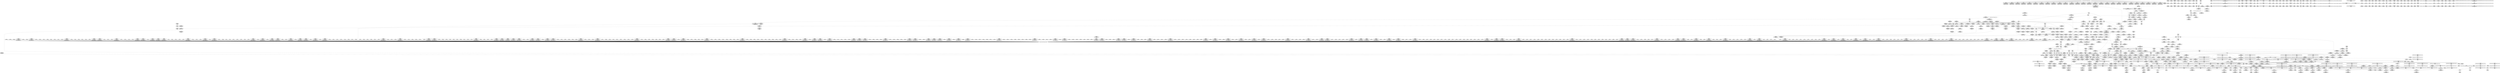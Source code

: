 digraph {
	CE0x56a0d60 [shape=record,shape=Mrecord,label="{CE0x56a0d60|__aa_current_profile:_tmp18|security/apparmor/include/context.h,138|*SummSource*}"]
	CE0x56ab6a0 [shape=record,shape=Mrecord,label="{CE0x56ab6a0|80:_i64,_:_CRE_576,577_}"]
	CE0x568e930 [shape=record,shape=Mrecord,label="{CE0x568e930|i64_2|*Constant*|*SummSink*}"]
	CE0x5683010 [shape=record,shape=Mrecord,label="{CE0x5683010|80:_i64,_:_CRE_460,461_}"]
	CE0x56c0bf0 [shape=record,shape=Mrecord,label="{CE0x56c0bf0|80:_i64,_:_CRE_1688,1696_|*MultipleSource*|security/apparmor/include/apparmor.h,117|*LoadInst*|security/apparmor/include/apparmor.h,117}"]
	CE0x56acbe0 [shape=record,shape=Mrecord,label="{CE0x56acbe0|80:_i64,_:_CRE_596,597_}"]
	CE0x56d36d0 [shape=record,shape=Mrecord,label="{CE0x56d36d0|__aa_current_profile:_tmp11|security/apparmor/include/context.h,138|*SummSource*}"]
	CE0x56ccb00 [shape=record,shape=Mrecord,label="{CE0x56ccb00|GLOBAL:___llvm_gcov_ctr58|Global_var:__llvm_gcov_ctr58}"]
	CE0x564bbd0 [shape=record,shape=Mrecord,label="{CE0x564bbd0|apparmor_path_truncate:_mode|security/apparmor/lsm.c,284|*SummSink*}"]
	CE0x564c510 [shape=record,shape=Mrecord,label="{CE0x564c510|apparmor_path_truncate:_tmp3|security/apparmor/lsm.c,284}"]
	CE0x56abf20 [shape=record,shape=Mrecord,label="{CE0x56abf20|80:_i64,_:_CRE_584,585_}"]
	CE0x56ec820 [shape=record,shape=Mrecord,label="{CE0x56ec820|aa_cred_profile:_if.end}"]
	CE0x5684990 [shape=record,shape=Mrecord,label="{CE0x5684990|i64_4|*Constant*|*SummSink*}"]
	CE0x56e6280 [shape=record,shape=Mrecord,label="{CE0x56e6280|__aa_current_profile:_bb|*SummSink*}"]
	CE0x56b0040 [shape=record,shape=Mrecord,label="{CE0x56b0040|80:_i64,_:_CRE_704,708_|*MultipleSource*|security/apparmor/include/apparmor.h,117|*LoadInst*|security/apparmor/include/apparmor.h,117}"]
	CE0x5664ea0 [shape=record,shape=Mrecord,label="{CE0x5664ea0|common_perm:_tmp1|*SummSink*}"]
	CE0x56cc5d0 [shape=record,shape=Mrecord,label="{CE0x56cc5d0|GLOBAL:_aa_path_perm|*Constant*|*SummSource*}"]
	CE0x56924a0 [shape=record,shape=Mrecord,label="{CE0x56924a0|80:_i64,_:_CRE_434,435_}"]
	CE0x566b700 [shape=record,shape=Mrecord,label="{CE0x566b700|get_current:_tmp4|./arch/x86/include/asm/current.h,14}"]
	CE0x56ac470 [shape=record,shape=Mrecord,label="{CE0x56ac470|80:_i64,_:_CRE_589,590_}"]
	CE0x56ed600 [shape=record,shape=Mrecord,label="{CE0x56ed600|__aa_current_profile:_tmp9|security/apparmor/include/context.h,138|*SummSink*}"]
	CE0x56d8eb0 [shape=record,shape=Mrecord,label="{CE0x56d8eb0|i32_0|*Constant*}"]
	CE0x56ba4a0 [shape=record,shape=Mrecord,label="{CE0x56ba4a0|80:_i64,_:_CRE_1369,1370_}"]
	CE0x5683290 [shape=record,shape=Mrecord,label="{CE0x5683290|mediated_filesystem:_lnot|security/apparmor/include/apparmor.h,117}"]
	CE0x56a8080 [shape=record,shape=Mrecord,label="{CE0x56a8080|common_perm:_tmp10|security/apparmor/lsm.c,172|*SummSource*}"]
	CE0x56e22e0 [shape=record,shape=Mrecord,label="{CE0x56e22e0|__aa_current_profile:_tmp3|*SummSink*}"]
	CE0x56b5ad0 [shape=record,shape=Mrecord,label="{CE0x56b5ad0|80:_i64,_:_CRE_1288,1296_|*MultipleSource*|security/apparmor/include/apparmor.h,117|*LoadInst*|security/apparmor/include/apparmor.h,117}"]
	CE0x56ae890 [shape=record,shape=Mrecord,label="{CE0x56ae890|80:_i64,_:_CRE_623,624_}"]
	CE0x570a840 [shape=record,shape=Mrecord,label="{CE0x570a840|aa_cred_profile:_conv|security/apparmor/include/context.h,100|*SummSink*}"]
	CE0x56b49d0 [shape=record,shape=Mrecord,label="{CE0x56b49d0|80:_i64,_:_CRE_1265,1266_}"]
	CE0x569dd10 [shape=record,shape=Mrecord,label="{CE0x569dd10|mediated_filesystem:_s_flags|security/apparmor/include/apparmor.h,117|*SummSource*}"]
	CE0x56b7090 [shape=record,shape=Mrecord,label="{CE0x56b7090|80:_i64,_:_CRE_1320,1321_}"]
	CE0x56ec6a0 [shape=record,shape=Mrecord,label="{CE0x56ec6a0|__aa_current_profile:_if.end}"]
	CE0x56cc4a0 [shape=record,shape=Mrecord,label="{CE0x56cc4a0|GLOBAL:_aa_path_perm|*Constant*}"]
	CE0x56bd3a0 [shape=record,shape=Mrecord,label="{CE0x56bd3a0|80:_i64,_:_CRE_1635,1636_}"]
	CE0x56be7d0 [shape=record,shape=Mrecord,label="{CE0x56be7d0|80:_i64,_:_CRE_1654,1655_}"]
	CE0x5724ba0 [shape=record,shape=Mrecord,label="{CE0x5724ba0|44:_i32,_48:_i16,_128:_i8*,_:_SCMRE_160,168_|*MultipleSource*|Function::aa_cred_profile&Arg::cred::|security/apparmor/include/context.h,99|security/apparmor/include/context.h,138}"]
	CE0x5697cb0 [shape=record,shape=Mrecord,label="{CE0x5697cb0|mediated_filesystem:_entry|*SummSink*}"]
	CE0x5724de0 [shape=record,shape=Mrecord,label="{CE0x5724de0|aa_cred_profile:_tmp12|security/apparmor/include/context.h,100}"]
	CE0x5667d00 [shape=record,shape=Mrecord,label="{CE0x5667d00|80:_i64,_:_CRE_56,64_|*MultipleSource*|security/apparmor/include/apparmor.h,117|*LoadInst*|security/apparmor/include/apparmor.h,117}"]
	CE0x572f910 [shape=record,shape=Mrecord,label="{CE0x572f910|aa_cred_profile:_tmp14|security/apparmor/include/context.h,100}"]
	CE0x5698570 [shape=record,shape=Mrecord,label="{CE0x5698570|apparmor_path_truncate:_tmp23|security/apparmor/lsm.c,291}"]
	CE0x56da920 [shape=record,shape=Mrecord,label="{CE0x56da920|_call_void_mcount()_#2|*SummSource*}"]
	CE0x56bfd10 [shape=record,shape=Mrecord,label="{CE0x56bfd10|80:_i64,_:_CRE_1674,1675_}"]
	CE0x5728a80 [shape=record,shape=Mrecord,label="{CE0x5728a80|aa_cred_profile:_tmp18|security/apparmor/include/context.h,100|*SummSource*}"]
	CE0x56489c0 [shape=record,shape=Mrecord,label="{CE0x56489c0|apparmor_path_truncate:_if.then|*SummSource*}"]
	CE0x568f4b0 [shape=record,shape=Mrecord,label="{CE0x568f4b0|80:_i64,_:_CRE_384,388_|*MultipleSource*|security/apparmor/include/apparmor.h,117|*LoadInst*|security/apparmor/include/apparmor.h,117}"]
	CE0x566bd90 [shape=record,shape=Mrecord,label="{CE0x566bd90|mediated_filesystem:_tmp|*SummSink*}"]
	CE0x5690190 [shape=record,shape=Mrecord,label="{CE0x5690190|80:_i64,_:_CRE_401,402_}"]
	CE0x5664030 [shape=record,shape=Mrecord,label="{CE0x5664030|0:_i16,_4:_i32,_8:_i16,_40:_%struct.super_block*,_72:_i32,_:_SCMRE_4,6_|*MultipleSource*|security/apparmor/lsm.c, 284|security/apparmor/lsm.c,284}"]
	CE0x56ab7b0 [shape=record,shape=Mrecord,label="{CE0x56ab7b0|80:_i64,_:_CRE_577,578_}"]
	CE0x56b1c20 [shape=record,shape=Mrecord,label="{CE0x56b1c20|80:_i64,_:_CRE_1222,1223_}"]
	CE0x5690c30 [shape=record,shape=Mrecord,label="{CE0x5690c30|80:_i64,_:_CRE_411,412_}"]
	CE0x5652480 [shape=record,shape=Mrecord,label="{CE0x5652480|72:_%struct.hlist_bl_node**,_80:_%struct.dentry*,_104:_%struct.inode*,_:_CRE_104,112_|*MultipleSource*|*LoadInst*|security/apparmor/lsm.c,284|security/apparmor/lsm.c,284}"]
	CE0x5726b80 [shape=record,shape=Mrecord,label="{CE0x5726b80|aa_cred_profile:_tmp9|security/apparmor/include/context.h,100}"]
	CE0x566fce0 [shape=record,shape=Mrecord,label="{CE0x566fce0|i64*_getelementptr_inbounds_(_2_x_i64_,_2_x_i64_*___llvm_gcov_ctr112,_i64_0,_i64_1)|*Constant*}"]
	CE0x56e66a0 [shape=record,shape=Mrecord,label="{CE0x56e66a0|aa_cred_profile:_tmp|*SummSource*}"]
	CE0x56855b0 [shape=record,shape=Mrecord,label="{CE0x56855b0|apparmor_path_truncate:_tmp17|security/apparmor/lsm.c,288|*SummSink*}"]
	CE0x56bc1f0 [shape=record,shape=Mrecord,label="{CE0x56bc1f0|80:_i64,_:_CRE_1618,1619_}"]
	CE0x56873f0 [shape=record,shape=Mrecord,label="{CE0x56873f0|apparmor_path_truncate:_tmp4|security/apparmor/lsm.c,284}"]
	CE0x56974c0 [shape=record,shape=Mrecord,label="{CE0x56974c0|apparmor_path_truncate:_call|security/apparmor/lsm.c,288|*SummSink*}"]
	CE0x5684230 [shape=record,shape=Mrecord,label="{CE0x5684230|apparmor_path_truncate:_tmp5|security/apparmor/lsm.c,284}"]
	CE0x5648b10 [shape=record,shape=Mrecord,label="{CE0x5648b10|get_current:_tmp4|./arch/x86/include/asm/current.h,14|*SummSink*}"]
	CE0x567bda0 [shape=record,shape=Mrecord,label="{CE0x567bda0|80:_i64,_:_CRE_152,160_|*MultipleSource*|security/apparmor/include/apparmor.h,117|*LoadInst*|security/apparmor/include/apparmor.h,117}"]
	CE0x568bb50 [shape=record,shape=Mrecord,label="{CE0x568bb50|apparmor_path_truncate:_d_inode4|security/apparmor/lsm.c,288}"]
	CE0x5727e20 [shape=record,shape=Mrecord,label="{CE0x5727e20|aa_cred_profile:_tobool|security/apparmor/include/context.h,100|*SummSource*}"]
	CE0x568b570 [shape=record,shape=Mrecord,label="{CE0x568b570|aa_cred_profile:_do.cond|*SummSink*}"]
	CE0x56ab150 [shape=record,shape=Mrecord,label="{CE0x56ab150|80:_i64,_:_CRE_571,572_}"]
	CE0x5728d00 [shape=record,shape=Mrecord,label="{CE0x5728d00|i64*_getelementptr_inbounds_(_16_x_i64_,_16_x_i64_*___llvm_gcov_ctr46,_i64_0,_i64_8)|*Constant*|*SummSink*}"]
	CE0x56829b0 [shape=record,shape=Mrecord,label="{CE0x56829b0|80:_i64,_:_CRE_454,455_}"]
	CE0x569fd70 [shape=record,shape=Mrecord,label="{CE0x569fd70|i32_138|*Constant*}"]
	CE0x5686ec0 [shape=record,shape=Mrecord,label="{CE0x5686ec0|i32_2|*Constant*|*SummSink*}"]
	CE0x56b3490 [shape=record,shape=Mrecord,label="{CE0x56b3490|80:_i64,_:_CRE_1245,1246_}"]
	CE0x56c3cf0 [shape=record,shape=Mrecord,label="{CE0x56c3cf0|80:_i64,_:_CRE_1878,1879_}"]
	CE0x5730ac0 [shape=record,shape=Mrecord,label="{CE0x5730ac0|aa_cred_profile:_tmp17|security/apparmor/include/context.h,100|*SummSource*}"]
	CE0x566ac80 [shape=record,shape=Mrecord,label="{CE0x566ac80|i64*_getelementptr_inbounds_(_2_x_i64_,_2_x_i64_*___llvm_gcov_ctr55,_i64_0,_i64_0)|*Constant*|*SummSource*}"]
	CE0x56ecc10 [shape=record,shape=Mrecord,label="{CE0x56ecc10|__aa_current_profile:_if.end|*SummSource*}"]
	CE0x56d15f0 [shape=record,shape=Mrecord,label="{CE0x56d15f0|aa_path_perm:_profile|Function::aa_path_perm&Arg::profile::|*SummSource*}"]
	CE0x56b4260 [shape=record,shape=Mrecord,label="{CE0x56b4260|80:_i64,_:_CRE_1258,1259_}"]
	CE0x56a1b10 [shape=record,shape=Mrecord,label="{CE0x56a1b10|__aa_current_profile:_tmp21|security/apparmor/include/context.h,138}"]
	CE0x5685910 [shape=record,shape=Mrecord,label="{CE0x5685910|apparmor_path_truncate:_tmp18|security/apparmor/lsm.c,288}"]
	CE0x56d9d70 [shape=record,shape=Mrecord,label="{CE0x56d9d70|common_perm:_tmp}"]
	CE0x568ef40 [shape=record,shape=Mrecord,label="{CE0x568ef40|i64_0|*Constant*}"]
	CE0x56bf270 [shape=record,shape=Mrecord,label="{CE0x56bf270|80:_i64,_:_CRE_1664,1665_}"]
	CE0x5680500 [shape=record,shape=Mrecord,label="{CE0x5680500|i32_2|*Constant*}"]
	CE0x5697220 [shape=record,shape=Mrecord,label="{CE0x5697220|apparmor_path_truncate:_tmp23|security/apparmor/lsm.c,291|*SummSink*}"]
	CE0x56ba9f0 [shape=record,shape=Mrecord,label="{CE0x56ba9f0|80:_i64,_:_CRE_1374,1375_}"]
	CE0x56ae010 [shape=record,shape=Mrecord,label="{CE0x56ae010|80:_i64,_:_CRE_615,616_}"]
	CE0x5718470 [shape=record,shape=Mrecord,label="{CE0x5718470|aa_cred_profile:_tmp26|security/apparmor/include/context.h,100}"]
	CE0x5665a50 [shape=record,shape=Mrecord,label="{CE0x5665a50|GLOBAL:___llvm_gcov_ctr58|Global_var:__llvm_gcov_ctr58|*SummSource*}"]
	CE0x5662db0 [shape=record,shape=Mrecord,label="{CE0x5662db0|apparmor_path_truncate:_tmp12|security/apparmor/lsm.c,288|*SummSource*}"]
	CE0x569fde0 [shape=record,shape=Mrecord,label="{CE0x569fde0|i32_138|*Constant*|*SummSource*}"]
	CE0x56b8b20 [shape=record,shape=Mrecord,label="{CE0x56b8b20|80:_i64,_:_CRE_1345,1346_}"]
	CE0x56ef7a0 [shape=record,shape=Mrecord,label="{CE0x56ef7a0|44:_i32,_48:_i16,_128:_i8*,_:_SCMRE_80,88_|*MultipleSource*|Function::aa_cred_profile&Arg::cred::|security/apparmor/include/context.h,99|security/apparmor/include/context.h,138}"]
	CE0x56a9c80 [shape=record,shape=Mrecord,label="{CE0x56a9c80|80:_i64,_:_CRE_528,536_|*MultipleSource*|security/apparmor/include/apparmor.h,117|*LoadInst*|security/apparmor/include/apparmor.h,117}"]
	CE0x56e6410 [shape=record,shape=Mrecord,label="{CE0x56e6410|i64*_getelementptr_inbounds_(_16_x_i64_,_16_x_i64_*___llvm_gcov_ctr46,_i64_0,_i64_0)|*Constant*|*SummSource*}"]
	CE0x56eef30 [shape=record,shape=Mrecord,label="{CE0x56eef30|aa_cred_profile:_do.cond}"]
	CE0x56bcf60 [shape=record,shape=Mrecord,label="{CE0x56bcf60|80:_i64,_:_CRE_1631,1632_}"]
	CE0x5668860 [shape=record,shape=Mrecord,label="{CE0x5668860|80:_i64,_:_CRE_112,120_|*MultipleSource*|security/apparmor/include/apparmor.h,117|*LoadInst*|security/apparmor/include/apparmor.h,117}"]
	CE0x56c09d0 [shape=record,shape=Mrecord,label="{CE0x56c09d0|80:_i64,_:_CRE_1686,1687_}"]
	CE0x5665bf0 [shape=record,shape=Mrecord,label="{CE0x5665bf0|__aa_current_profile:_tmp5|security/apparmor/include/context.h,138|*SummSink*}"]
	CE0x56e79b0 [shape=record,shape=Mrecord,label="{CE0x56e79b0|GLOBAL:___llvm_gcov_ctr46|Global_var:__llvm_gcov_ctr46|*SummSink*}"]
	CE0x567c900 [shape=record,shape=Mrecord,label="{CE0x567c900|80:_i64,_:_CRE_208,216_|*MultipleSource*|security/apparmor/include/apparmor.h,117|*LoadInst*|security/apparmor/include/apparmor.h,117}"]
	CE0x5665140 [shape=record,shape=Mrecord,label="{CE0x5665140|__aa_current_profile:_tmp7|security/apparmor/include/context.h,138|*SummSource*}"]
	CE0x56e7660 [shape=record,shape=Mrecord,label="{CE0x56e7660|i64_4|*Constant*}"]
	CE0x56d4c20 [shape=record,shape=Mrecord,label="{CE0x56d4c20|__aa_current_profile:_tobool1|security/apparmor/include/context.h,138}"]
	CE0x568ff70 [shape=record,shape=Mrecord,label="{CE0x568ff70|80:_i64,_:_CRE_399,400_}"]
	CE0x56d25d0 [shape=record,shape=Mrecord,label="{CE0x56d25d0|aa_path_perm:_request|Function::aa_path_perm&Arg::request::|*SummSink*}"]
	CE0x56adce0 [shape=record,shape=Mrecord,label="{CE0x56adce0|80:_i64,_:_CRE_612,613_}"]
	CE0x56a98a0 [shape=record,shape=Mrecord,label="{CE0x56a98a0|80:_i64,_:_CRE_504,512_|*MultipleSource*|security/apparmor/include/apparmor.h,117|*LoadInst*|security/apparmor/include/apparmor.h,117}"]
	CE0x56a2e80 [shape=record,shape=Mrecord,label="{CE0x56a2e80|get_current:_bb}"]
	CE0x56f18c0 [shape=record,shape=Mrecord,label="{CE0x56f18c0|_call_void_lockdep_rcu_suspicious(i8*_getelementptr_inbounds_(_36_x_i8_,_36_x_i8_*_.str12,_i32_0,_i32_0),_i32_138,_i8*_getelementptr_inbounds_(_45_x_i8_,_45_x_i8_*_.str14,_i32_0,_i32_0))_#7,_!dbg_!15483|security/apparmor/include/context.h,138|*SummSource*}"]
	CE0x56b15c0 [shape=record,shape=Mrecord,label="{CE0x56b15c0|80:_i64,_:_CRE_1216,1217_}"]
	CE0x566cde0 [shape=record,shape=Mrecord,label="{CE0x566cde0|common_perm:_tmp1|*SummSource*}"]
	CE0x570ba70 [shape=record,shape=Mrecord,label="{CE0x570ba70|i64_5|*Constant*}"]
	CE0x567e230 [shape=record,shape=Mrecord,label="{CE0x567e230|80:_i64,_:_CRE_312,320_|*MultipleSource*|security/apparmor/include/apparmor.h,117|*LoadInst*|security/apparmor/include/apparmor.h,117}"]
	CE0x56b9c20 [shape=record,shape=Mrecord,label="{CE0x56b9c20|80:_i64,_:_CRE_1361,1362_}"]
	CE0x56eacd0 [shape=record,shape=Mrecord,label="{CE0x56eacd0|aa_cred_profile:_lnot3|security/apparmor/include/context.h,100|*SummSource*}"]
	CE0x56d4230 [shape=record,shape=Mrecord,label="{CE0x56d4230|i64*_getelementptr_inbounds_(_11_x_i64_,_11_x_i64_*___llvm_gcov_ctr58,_i64_0,_i64_0)|*Constant*}"]
	CE0x568de00 [shape=record,shape=Mrecord,label="{CE0x568de00|apparmor_path_truncate:_tobool|security/apparmor/lsm.c,288}"]
	CE0x532bae0 [shape=record,shape=Mrecord,label="{CE0x532bae0|apparmor_path_truncate:_uid|security/apparmor/lsm.c,284|*SummSink*}"]
	CE0x56a7f50 [shape=record,shape=Mrecord,label="{CE0x56a7f50|common_perm:_tmp10|security/apparmor/lsm.c,172}"]
	CE0x5724140 [shape=record,shape=Mrecord,label="{CE0x5724140|aa_cred_profile:_tmp11|security/apparmor/include/context.h,100|*SummSink*}"]
	CE0x5671130 [shape=record,shape=Mrecord,label="{CE0x5671130|aa_cred_profile:_tmp33|security/apparmor/include/context.h,101|*SummSource*}"]
	CE0x56b6f80 [shape=record,shape=Mrecord,label="{CE0x56b6f80|80:_i64,_:_CRE_1319,1320_}"]
	CE0x5721820 [shape=record,shape=Mrecord,label="{CE0x5721820|aa_cred_profile:_bb}"]
	CE0x56c7660 [shape=record,shape=Mrecord,label="{CE0x56c7660|_ret_%struct.aa_profile*_%call4,_!dbg_!15494|security/apparmor/include/context.h,138|*SummSource*}"]
	CE0x56e37a0 [shape=record,shape=Mrecord,label="{CE0x56e37a0|i64*_getelementptr_inbounds_(_11_x_i64_,_11_x_i64_*___llvm_gcov_ctr58,_i64_0,_i64_6)|*Constant*}"]
	CE0x5697140 [shape=record,shape=Mrecord,label="{CE0x5697140|apparmor_path_truncate:_tmp22|security/apparmor/lsm.c,291|*SummSource*}"]
	CE0x56ecd30 [shape=record,shape=Mrecord,label="{CE0x56ecd30|__aa_current_profile:_if.end|*SummSink*}"]
	CE0x56970d0 [shape=record,shape=Mrecord,label="{CE0x56970d0|apparmor_path_truncate:_tmp22|security/apparmor/lsm.c,291}"]
	CE0x56a2750 [shape=record,shape=Mrecord,label="{CE0x56a2750|GLOBAL:_aa_cred_profile|*Constant*}"]
	CE0x570b6c0 [shape=record,shape=Mrecord,label="{CE0x570b6c0|aa_cred_profile:_tobool4|security/apparmor/include/context.h,100|*SummSource*}"]
	CE0x56b5be0 [shape=record,shape=Mrecord,label="{CE0x56b5be0|80:_i64,_:_CRE_1296,1300_|*MultipleSource*|security/apparmor/include/apparmor.h,117|*LoadInst*|security/apparmor/include/apparmor.h,117}"]
	CE0x569f290 [shape=record,shape=Mrecord,label="{CE0x569f290|GLOBAL:_lockdep_rcu_suspicious|*Constant*|*SummSource*}"]
	CE0x56b6920 [shape=record,shape=Mrecord,label="{CE0x56b6920|80:_i64,_:_CRE_1313,1314_}"]
	CE0x56be6c0 [shape=record,shape=Mrecord,label="{CE0x56be6c0|80:_i64,_:_CRE_1653,1654_}"]
	CE0x56ae560 [shape=record,shape=Mrecord,label="{CE0x56ae560|80:_i64,_:_CRE_620,621_}"]
	CE0x56b25b0 [shape=record,shape=Mrecord,label="{CE0x56b25b0|80:_i64,_:_CRE_1231,1232_}"]
	CE0x5682790 [shape=record,shape=Mrecord,label="{CE0x5682790|80:_i64,_:_CRE_452,453_}"]
	CE0x5690900 [shape=record,shape=Mrecord,label="{CE0x5690900|80:_i64,_:_CRE_408,409_}"]
	CE0x56a12c0 [shape=record,shape=Mrecord,label="{CE0x56a12c0|i64*_getelementptr_inbounds_(_11_x_i64_,_11_x_i64_*___llvm_gcov_ctr58,_i64_0,_i64_10)|*Constant*}"]
	CE0x56bae30 [shape=record,shape=Mrecord,label="{CE0x56bae30|80:_i64,_:_CRE_1392,1536_|*MultipleSource*|security/apparmor/include/apparmor.h,117|*LoadInst*|security/apparmor/include/apparmor.h,117}"]
	CE0x566e5c0 [shape=record,shape=Mrecord,label="{CE0x566e5c0|44:_i32,_48:_i16,_128:_i8*,_:_SCMRE_44,48_|*MultipleSource*|Function::aa_cred_profile&Arg::cred::|security/apparmor/include/context.h,99|security/apparmor/include/context.h,138}"]
	CE0x5729c80 [shape=record,shape=Mrecord,label="{CE0x5729c80|aa_cred_profile:_tmp20|security/apparmor/include/context.h,100}"]
	CE0x56979f0 [shape=record,shape=Mrecord,label="{CE0x56979f0|GLOBAL:_mediated_filesystem|*Constant*|*SummSink*}"]
	CE0x56914b0 [shape=record,shape=Mrecord,label="{CE0x56914b0|80:_i64,_:_CRE_419,420_}"]
	CE0x56ea0d0 [shape=record,shape=Mrecord,label="{CE0x56ea0d0|i64*_getelementptr_inbounds_(_2_x_i64_,_2_x_i64_*___llvm_gcov_ctr112,_i64_0,_i64_0)|*Constant*|*SummSource*}"]
	CE0x56bc5d0 [shape=record,shape=Mrecord,label="{CE0x56bc5d0|80:_i64,_:_CRE_1622,1623_}"]
	CE0x56eca80 [shape=record,shape=Mrecord,label="{CE0x56eca80|aa_cred_profile:_if.end|*SummSink*}"]
	CE0x56e65c0 [shape=record,shape=Mrecord,label="{CE0x56e65c0|aa_cred_profile:_tmp}"]
	CE0x5717060 [shape=record,shape=Mrecord,label="{CE0x5717060|aa_cred_profile:_tmp24|security/apparmor/include/context.h,100}"]
	CE0x56f1e70 [shape=record,shape=Mrecord,label="{CE0x56f1e70|__aa_current_profile:_tmp13|security/apparmor/include/context.h,138|*SummSink*}"]
	CE0x56939b0 [shape=record,shape=Mrecord,label="{CE0x56939b0|aa_cred_profile:_lnot|security/apparmor/include/context.h,100|*SummSink*}"]
	CE0x56e5870 [shape=record,shape=Mrecord,label="{CE0x56e5870|__aa_current_profile:_tobool|security/apparmor/include/context.h,138}"]
	CE0x56ba7d0 [shape=record,shape=Mrecord,label="{CE0x56ba7d0|80:_i64,_:_CRE_1372,1373_}"]
	CE0x56b3f30 [shape=record,shape=Mrecord,label="{CE0x56b3f30|80:_i64,_:_CRE_1255,1256_}"]
	CE0x568d5c0 [shape=record,shape=Mrecord,label="{CE0x568d5c0|apparmor_path_truncate:_tobool|security/apparmor/lsm.c,288|*SummSource*}"]
	CE0x5728a10 [shape=record,shape=Mrecord,label="{CE0x5728a10|aa_cred_profile:_tmp18|security/apparmor/include/context.h,100}"]
	CE0x56b73c0 [shape=record,shape=Mrecord,label="{CE0x56b73c0|80:_i64,_:_CRE_1323,1324_}"]
	CE0x567dc60 [shape=record,shape=Mrecord,label="{CE0x567dc60|80:_i64,_:_CRE_288,296_|*MultipleSource*|security/apparmor/include/apparmor.h,117|*LoadInst*|security/apparmor/include/apparmor.h,117}"]
	CE0x56d87b0 [shape=record,shape=Mrecord,label="{CE0x56d87b0|i64*_getelementptr_inbounds_(_16_x_i64_,_16_x_i64_*___llvm_gcov_ctr46,_i64_0,_i64_1)|*Constant*|*SummSink*}"]
	CE0x56e1a60 [shape=record,shape=Mrecord,label="{CE0x56e1a60|__aa_current_profile:_tmp1|*SummSource*}"]
	CE0x568e010 [shape=record,shape=Mrecord,label="{CE0x568e010|%struct.vfsmount*_null|*Constant*|*SummSource*}"]
	CE0x56925b0 [shape=record,shape=Mrecord,label="{CE0x56925b0|80:_i64,_:_CRE_435,436_}"]
	CE0x56b0fc0 [shape=record,shape=Mrecord,label="{CE0x56b0fc0|80:_i64,_:_CRE_1210,1211_}"]
	CE0x56bce50 [shape=record,shape=Mrecord,label="{CE0x56bce50|80:_i64,_:_CRE_1630,1631_}"]
	CE0x56a08b0 [shape=record,shape=Mrecord,label="{CE0x56a08b0|__aa_current_profile:_tmp17|security/apparmor/include/context.h,138|*SummSink*}"]
	CE0x56b7c40 [shape=record,shape=Mrecord,label="{CE0x56b7c40|80:_i64,_:_CRE_1331,1332_}"]
	CE0x56a3730 [shape=record,shape=Mrecord,label="{CE0x56a3730|_call_void_mcount()_#2}"]
	CE0x56e8110 [shape=record,shape=Mrecord,label="{CE0x56e8110|GLOBAL:___llvm_gcov_ctr58|Global_var:__llvm_gcov_ctr58|*SummSink*}"]
	CE0x56dacf0 [shape=record,shape=Mrecord,label="{CE0x56dacf0|common_perm:_bb|*SummSource*}"]
	CE0x56b59c0 [shape=record,shape=Mrecord,label="{CE0x56b59c0|80:_i64,_:_CRE_1280,1288_|*MultipleSource*|security/apparmor/include/apparmor.h,117|*LoadInst*|security/apparmor/include/apparmor.h,117}"]
	CE0x56c3b30 [shape=record,shape=Mrecord,label="{CE0x56c3b30|80:_i64,_:_CRE_1876,1877_}"]
	CE0x56a6610 [shape=record,shape=Mrecord,label="{CE0x56a6610|i8*_getelementptr_inbounds_(_45_x_i8_,_45_x_i8_*_.str14,_i32_0,_i32_0)|*Constant*}"]
	CE0x56f05b0 [shape=record,shape=Mrecord,label="{CE0x56f05b0|__aa_current_profile:_tmp15|security/apparmor/include/context.h,138|*SummSink*}"]
	CE0x5690e50 [shape=record,shape=Mrecord,label="{CE0x5690e50|80:_i64,_:_CRE_413,414_}"]
	CE0x5689210 [shape=record,shape=Mrecord,label="{CE0x5689210|apparmor_path_truncate:_tmp16|security/apparmor/lsm.c,288|*SummSource*}"]
	CE0x56beb00 [shape=record,shape=Mrecord,label="{CE0x56beb00|80:_i64,_:_CRE_1657,1658_}"]
	CE0x568ca50 [shape=record,shape=Mrecord,label="{CE0x568ca50|apparmor_path_truncate:_tmp8|security/apparmor/lsm.c,285|*SummSource*}"]
	CE0x56999c0 [shape=record,shape=Mrecord,label="{CE0x56999c0|i32_7|*Constant*|*SummSource*}"]
	CE0x56953e0 [shape=record,shape=Mrecord,label="{CE0x56953e0|_ret_i1_%lnot,_!dbg_!15473|security/apparmor/include/apparmor.h,117|*SummSource*}"]
	CE0x56bf5a0 [shape=record,shape=Mrecord,label="{CE0x56bf5a0|80:_i64,_:_CRE_1667,1668_}"]
	CE0x566d470 [shape=record,shape=Mrecord,label="{CE0x566d470|COLLAPSED:_GCMRE___llvm_gcov_ctr55_internal_global_2_x_i64_zeroinitializer:_elem_0:default:}"]
	CE0x5661210 [shape=record,shape=Mrecord,label="{CE0x5661210|i32_8|*Constant*}"]
	CE0x5693d20 [shape=record,shape=Mrecord,label="{CE0x5693d20|aa_cred_profile:_tmp13|*SummSource*}"]
	CE0x56bcb20 [shape=record,shape=Mrecord,label="{CE0x56bcb20|80:_i64,_:_CRE_1627,1628_}"]
	CE0x56ab040 [shape=record,shape=Mrecord,label="{CE0x56ab040|80:_i64,_:_CRE_570,571_}"]
	CE0x5662f20 [shape=record,shape=Mrecord,label="{CE0x5662f20|apparmor_path_truncate:_path|Function::apparmor_path_truncate&Arg::path::}"]
	CE0x56f0540 [shape=record,shape=Mrecord,label="{CE0x56f0540|__aa_current_profile:_tmp15|security/apparmor/include/context.h,138|*SummSource*}"]
	CE0x5663ea0 [shape=record,shape=Mrecord,label="{CE0x5663ea0|apparmor_path_truncate:_path|Function::apparmor_path_truncate&Arg::path::|*SummSource*}"]
	CE0x56bf7c0 [shape=record,shape=Mrecord,label="{CE0x56bf7c0|80:_i64,_:_CRE_1669,1670_}"]
	CE0x56a3a80 [shape=record,shape=Mrecord,label="{CE0x56a3a80|__aa_current_profile:_tmp19|security/apparmor/include/context.h,138|*SummSource*}"]
	CE0x56b9d30 [shape=record,shape=Mrecord,label="{CE0x56b9d30|80:_i64,_:_CRE_1362,1363_}"]
	CE0x56da0b0 [shape=record,shape=Mrecord,label="{CE0x56da0b0|aa_cred_profile:_do.end8|*SummSource*}"]
	CE0x56c1030 [shape=record,shape=Mrecord,label="{CE0x56c1030|80:_i64,_:_CRE_1712,1720_|*MultipleSource*|security/apparmor/include/apparmor.h,117|*LoadInst*|security/apparmor/include/apparmor.h,117}"]
	CE0x56bdd30 [shape=record,shape=Mrecord,label="{CE0x56bdd30|80:_i64,_:_CRE_1644,1645_}"]
	CE0x57303f0 [shape=record,shape=Mrecord,label="{CE0x57303f0|aa_cred_profile:_tmp16|security/apparmor/include/context.h,100}"]
	CE0x56d49e0 [shape=record,shape=Mrecord,label="{CE0x56d49e0|COLLAPSED:_GCMRE___llvm_gcov_ctr112_internal_global_2_x_i64_zeroinitializer:_elem_0:default:}"]
	CE0x56e4af0 [shape=record,shape=Mrecord,label="{CE0x56e4af0|aa_cred_profile:_do.body6|*SummSink*}"]
	CE0x56cbe70 [shape=record,shape=Mrecord,label="{CE0x56cbe70|common_perm:_call1|security/apparmor/lsm.c,170}"]
	CE0x5668380 [shape=record,shape=Mrecord,label="{CE0x5668380|80:_i64,_:_CRE_88,96_|*MultipleSource*|security/apparmor/include/apparmor.h,117|*LoadInst*|security/apparmor/include/apparmor.h,117}"]
	CE0x572f840 [shape=record,shape=Mrecord,label="{CE0x572f840|i64_6|*Constant*|*SummSink*}"]
	CE0x56522b0 [shape=record,shape=Mrecord,label="{CE0x56522b0|i64_1|*Constant*|*SummSource*}"]
	CE0x567b890 [shape=record,shape=Mrecord,label="{CE0x567b890|80:_i64,_:_CRE_132,136_|*MultipleSource*|security/apparmor/include/apparmor.h,117|*LoadInst*|security/apparmor/include/apparmor.h,117}"]
	CE0x5728af0 [shape=record,shape=Mrecord,label="{CE0x5728af0|aa_cred_profile:_tmp18|security/apparmor/include/context.h,100|*SummSink*}"]
	CE0x566f4f0 [shape=record,shape=Mrecord,label="{CE0x566f4f0|__aa_current_profile:_tmp|*SummSource*}"]
	CE0x56bf380 [shape=record,shape=Mrecord,label="{CE0x56bf380|80:_i64,_:_CRE_1665,1666_}"]
	CE0x56c23c0 [shape=record,shape=Mrecord,label="{CE0x56c23c0|80:_i64,_:_CRE_1800,1804_|*MultipleSource*|security/apparmor/include/apparmor.h,117|*LoadInst*|security/apparmor/include/apparmor.h,117}"]
	CE0x56b65f0 [shape=record,shape=Mrecord,label="{CE0x56b65f0|80:_i64,_:_CRE_1310,1311_}"]
	CE0x56e8df0 [shape=record,shape=Mrecord,label="{CE0x56e8df0|get_current:_tmp3|*SummSource*}"]
	CE0x56e7a20 [shape=record,shape=Mrecord,label="{CE0x56e7a20|aa_cred_profile:_tmp6|security/apparmor/include/context.h,100|*SummSink*}"]
	CE0x56bee30 [shape=record,shape=Mrecord,label="{CE0x56bee30|80:_i64,_:_CRE_1660,1661_}"]
	CE0x56907f0 [shape=record,shape=Mrecord,label="{CE0x56907f0|80:_i64,_:_CRE_407,408_}"]
	CE0x568d740 [shape=record,shape=Mrecord,label="{CE0x568d740|apparmor_path_truncate:_tmp9|*LoadInst*|security/apparmor/lsm.c,288|*SummSource*}"]
	CE0x56accf0 [shape=record,shape=Mrecord,label="{CE0x56accf0|80:_i64,_:_CRE_597,598_}"]
	CE0x5722d30 [shape=record,shape=Mrecord,label="{CE0x5722d30|aa_cred_profile:_do.end|*SummSource*}"]
	CE0x56d3c10 [shape=record,shape=Mrecord,label="{CE0x56d3c10|44:_i32,_48:_i16,_128:_i8*,_:_SCMRE_52,56_|*MultipleSource*|Function::aa_cred_profile&Arg::cred::|security/apparmor/include/context.h,99|security/apparmor/include/context.h,138}"]
	CE0x566e870 [shape=record,shape=Mrecord,label="{CE0x566e870|GLOBAL:___llvm_gcov_ctr63|Global_var:__llvm_gcov_ctr63|*SummSource*}"]
	CE0x5688bd0 [shape=record,shape=Mrecord,label="{CE0x5688bd0|GLOBAL:_current_task|Global_var:current_task}"]
	CE0x5723950 [shape=record,shape=Mrecord,label="{CE0x5723950|aa_cred_profile:_tmp10|security/apparmor/include/context.h,100}"]
	CE0x56a7040 [shape=record,shape=Mrecord,label="{CE0x56a7040|common_perm:_error.0|*SummSink*}"]
	CE0x5667820 [shape=record,shape=Mrecord,label="{CE0x5667820|80:_i64,_:_CRE_32,40_|*MultipleSource*|security/apparmor/include/apparmor.h,117|*LoadInst*|security/apparmor/include/apparmor.h,117}"]
	CE0x56c6e40 [shape=record,shape=Mrecord,label="{CE0x56c6e40|common_perm:_call|security/apparmor/lsm.c,168|*SummSink*}"]
	CE0x56bdc20 [shape=record,shape=Mrecord,label="{CE0x56bdc20|80:_i64,_:_CRE_1643,1644_}"]
	CE0x56aecd0 [shape=record,shape=Mrecord,label="{CE0x56aecd0|80:_i64,_:_CRE_627,628_}"]
	CE0x56f0bc0 [shape=record,shape=Mrecord,label="{CE0x56f0bc0|__aa_current_profile:_tmp16|security/apparmor/include/context.h,138|*SummSource*}"]
	CE0x56961d0 [shape=record,shape=Mrecord,label="{CE0x56961d0|apparmor_path_truncate:_tmp21|security/apparmor/lsm.c,289|*SummSink*}"]
	CE0x57271f0 [shape=record,shape=Mrecord,label="{CE0x57271f0|i64*_getelementptr_inbounds_(_16_x_i64_,_16_x_i64_*___llvm_gcov_ctr46,_i64_0,_i64_4)|*Constant*}"]
	CE0x566c740 [shape=record,shape=Mrecord,label="{CE0x566c740|apparmor_path_truncate:_tmp14|*LoadInst*|security/apparmor/lsm.c,288|*SummSource*}"]
	CE0x56ec220 [shape=record,shape=Mrecord,label="{CE0x56ec220|_call_void_mcount()_#2|*SummSink*}"]
	CE0x5670f70 [shape=record,shape=Mrecord,label="{CE0x5670f70|aa_cred_profile:_tmp33|security/apparmor/include/context.h,101}"]
	CE0x56652c0 [shape=record,shape=Mrecord,label="{CE0x56652c0|__aa_current_profile:_tmp7|security/apparmor/include/context.h,138|*SummSink*}"]
	CE0x56c4570 [shape=record,shape=Mrecord,label="{CE0x56c4570|80:_i64,_:_CRE_1920,1928_|*MultipleSource*|security/apparmor/include/apparmor.h,117|*LoadInst*|security/apparmor/include/apparmor.h,117}"]
	CE0x56b8080 [shape=record,shape=Mrecord,label="{CE0x56b8080|80:_i64,_:_CRE_1335,1336_}"]
	CE0x5725d10 [shape=record,shape=Mrecord,label="{CE0x5725d10|aa_cred_profile:_lor.end|*SummSource*}"]
	CE0x56d11f0 [shape=record,shape=Mrecord,label="{CE0x56d11f0|aa_path_perm:_op|Function::aa_path_perm&Arg::op::|*SummSink*}"]
	CE0x56be8e0 [shape=record,shape=Mrecord,label="{CE0x56be8e0|80:_i64,_:_CRE_1655,1656_}"]
	CE0x56ce300 [shape=record,shape=Mrecord,label="{CE0x56ce300|i64*_getelementptr_inbounds_(_16_x_i64_,_16_x_i64_*___llvm_gcov_ctr46,_i64_0,_i64_9)|*Constant*|*SummSink*}"]
	CE0x572a3b0 [shape=record,shape=Mrecord,label="{CE0x572a3b0|aa_cred_profile:_do.body}"]
	CE0x569e6d0 [shape=record,shape=Mrecord,label="{CE0x569e6d0|apparmor_path_truncate:_tmp25|security/apparmor/lsm.c,293}"]
	CE0x5695f50 [shape=record,shape=Mrecord,label="{CE0x5695f50|apparmor_path_truncate:_tmp20|security/apparmor/lsm.c,289|*SummSource*}"]
	CE0x5651ec0 [shape=record,shape=Mrecord,label="{CE0x5651ec0|apparmor_path_truncate:_tmp13|security/apparmor/lsm.c,288|*SummSource*}"]
	CE0x5661390 [shape=record,shape=Mrecord,label="{CE0x5661390|mediated_filesystem:_tmp3}"]
	CE0x56c7050 [shape=record,shape=Mrecord,label="{CE0x56c7050|GLOBAL:___aa_current_profile|*Constant*}"]
	CE0x5646540 [shape=record,shape=Mrecord,label="{CE0x5646540|apparmor_path_truncate:_tmp}"]
	CE0x56839b0 [shape=record,shape=Mrecord,label="{CE0x56839b0|common_perm:_if.end|*SummSource*}"]
	CE0x569a8d0 [shape=record,shape=Mrecord,label="{CE0x569a8d0|common_perm:_mask|Function::common_perm&Arg::mask::}"]
	CE0x56da800 [shape=record,shape=Mrecord,label="{CE0x56da800|_call_void_mcount()_#2}"]
	CE0x56b2390 [shape=record,shape=Mrecord,label="{CE0x56b2390|80:_i64,_:_CRE_1229,1230_}"]
	CE0x572d180 [shape=record,shape=Mrecord,label="{CE0x572d180|i64*_getelementptr_inbounds_(_16_x_i64_,_16_x_i64_*___llvm_gcov_ctr46,_i64_0,_i64_4)|*Constant*|*SummSink*}"]
	CE0x56eecf0 [shape=record,shape=Mrecord,label="{CE0x56eecf0|aa_cred_profile:_do.body5|*SummSource*}"]
	CE0x56b85d0 [shape=record,shape=Mrecord,label="{CE0x56b85d0|80:_i64,_:_CRE_1340,1341_}"]
	CE0x56e2e70 [shape=record,shape=Mrecord,label="{CE0x56e2e70|i32_22|*Constant*}"]
	CE0x5695fc0 [shape=record,shape=Mrecord,label="{CE0x5695fc0|apparmor_path_truncate:_tmp20|security/apparmor/lsm.c,289|*SummSink*}"]
	CE0x5688460 [shape=record,shape=Mrecord,label="{CE0x5688460|aa_cred_profile:_tmp30|security/apparmor/include/context.h,100}"]
	CE0x56b9f50 [shape=record,shape=Mrecord,label="{CE0x56b9f50|80:_i64,_:_CRE_1364,1365_}"]
	CE0x56ac360 [shape=record,shape=Mrecord,label="{CE0x56ac360|80:_i64,_:_CRE_588,589_}"]
	CE0x56ca8c0 [shape=record,shape=Mrecord,label="{CE0x56ca8c0|common_perm:_tmp6|security/apparmor/lsm.c,169|*SummSource*}"]
	CE0x56c4130 [shape=record,shape=Mrecord,label="{CE0x56c4130|80:_i64,_:_CRE_1896,1904_|*MultipleSource*|security/apparmor/include/apparmor.h,117|*LoadInst*|security/apparmor/include/apparmor.h,117}"]
	CE0x5697770 [shape=record,shape=Mrecord,label="{CE0x5697770|GLOBAL:_mediated_filesystem|*Constant*}"]
	CE0x56b4d00 [shape=record,shape=Mrecord,label="{CE0x56b4d00|80:_i64,_:_CRE_1268,1269_}"]
	CE0x56d4e20 [shape=record,shape=Mrecord,label="{CE0x56d4e20|__aa_current_profile:_tobool1|security/apparmor/include/context.h,138|*SummSink*}"]
	CE0x5688540 [shape=record,shape=Mrecord,label="{CE0x5688540|aa_cred_profile:_tmp30|security/apparmor/include/context.h,100|*SummSink*}"]
	CE0x56e21d0 [shape=record,shape=Mrecord,label="{CE0x56e21d0|__aa_current_profile:_tmp3|*SummSource*}"]
	CE0x5696ae0 [shape=record,shape=Mrecord,label="{CE0x5696ae0|i64*_getelementptr_inbounds_(_8_x_i64_,_8_x_i64_*___llvm_gcov_ctr63,_i64_0,_i64_6)|*Constant*|*SummSource*}"]
	CE0x56ab370 [shape=record,shape=Mrecord,label="{CE0x56ab370|80:_i64,_:_CRE_573,574_}"]
	CE0x56526e0 [shape=record,shape=Mrecord,label="{CE0x56526e0|i32_1|*Constant*}"]
	CE0x567d690 [shape=record,shape=Mrecord,label="{CE0x567d690|80:_i64,_:_CRE_268,272_|*MultipleSource*|security/apparmor/include/apparmor.h,117|*LoadInst*|security/apparmor/include/apparmor.h,117}"]
	CE0x56db950 [shape=record,shape=Mrecord,label="{CE0x56db950|GLOBAL:___aa_current_profile.__warned|Global_var:__aa_current_profile.__warned}"]
	CE0x56a6cd0 [shape=record,shape=Mrecord,label="{CE0x56a6cd0|i64*_getelementptr_inbounds_(_11_x_i64_,_11_x_i64_*___llvm_gcov_ctr58,_i64_0,_i64_9)|*Constant*|*SummSink*}"]
	CE0x5687900 [shape=record,shape=Mrecord,label="{CE0x5687900|apparmor_path_truncate:_tmp12|security/apparmor/lsm.c,288|*SummSink*}"]
	CE0x56888a0 [shape=record,shape=Mrecord,label="{CE0x56888a0|aa_cred_profile:_tmp8|security/apparmor/include/context.h,100|*SummSource*}"]
	CE0x56b2170 [shape=record,shape=Mrecord,label="{CE0x56b2170|80:_i64,_:_CRE_1227,1228_}"]
	CE0x564b830 [shape=record,shape=Mrecord,label="{CE0x564b830|i32_4|*Constant*|*SummSource*}"]
	CE0x56847f0 [shape=record,shape=Mrecord,label="{CE0x56847f0|i64_4|*Constant*|*SummSource*}"]
	CE0x5685050 [shape=record,shape=Mrecord,label="{CE0x5685050|GLOBAL:___llvm_gcov_ctr63|Global_var:__llvm_gcov_ctr63}"]
	CE0x5651a10 [shape=record,shape=Mrecord,label="{CE0x5651a10|__aa_current_profile:_tmp2|*SummSink*}"]
	CE0x56cb400 [shape=record,shape=Mrecord,label="{CE0x56cb400|common_perm:_tmp7|security/apparmor/lsm.c,170|*SummSource*}"]
	CE0x56d0d30 [shape=record,shape=Mrecord,label="{CE0x56d0d30|aa_path_perm:_entry|*SummSource*}"]
	CE0x56716c0 [shape=record,shape=Mrecord,label="{CE0x56716c0|aa_cred_profile:_profile11|security/apparmor/include/context.h,101|*SummSource*}"]
	CE0x56b7800 [shape=record,shape=Mrecord,label="{CE0x56b7800|80:_i64,_:_CRE_1327,1328_}"]
	CE0x56b1b10 [shape=record,shape=Mrecord,label="{CE0x56b1b10|80:_i64,_:_CRE_1221,1222_}"]
	CE0x56ec5c0 [shape=record,shape=Mrecord,label="{CE0x56ec5c0|__aa_current_profile:_land.lhs.true|*SummSink*}"]
	CE0x56d0c10 [shape=record,shape=Mrecord,label="{CE0x56d0c10|aa_path_perm:_entry}"]
	CE0x56dc430 [shape=record,shape=Mrecord,label="{CE0x56dc430|aa_cred_profile:_tmp3|*SummSource*}"]
	CE0x56aeab0 [shape=record,shape=Mrecord,label="{CE0x56aeab0|80:_i64,_:_CRE_625,626_}"]
	CE0x5727ee0 [shape=record,shape=Mrecord,label="{CE0x5727ee0|aa_cred_profile:_tobool|security/apparmor/include/context.h,100|*SummSink*}"]
	CE0x56f2b30 [shape=record,shape=Mrecord,label="{CE0x56f2b30|i64*_getelementptr_inbounds_(_11_x_i64_,_11_x_i64_*___llvm_gcov_ctr58,_i64_0,_i64_8)|*Constant*}"]
	CE0x56cc9a0 [shape=record,shape=Mrecord,label="{CE0x56cc9a0|i64_0|*Constant*}"]
	CE0x5665ec0 [shape=record,shape=Mrecord,label="{CE0x5665ec0|i64_1|*Constant*}"]
	CE0x5680ac0 [shape=record,shape=Mrecord,label="{CE0x5680ac0|apparmor_path_truncate:_dentry3|security/apparmor/lsm.c,288|*SummSink*}"]
	CE0x56d4cf0 [shape=record,shape=Mrecord,label="{CE0x56d4cf0|__aa_current_profile:_tobool1|security/apparmor/include/context.h,138|*SummSource*}"]
	CE0x56a2a30 [shape=record,shape=Mrecord,label="{CE0x56a2a30|GLOBAL:_aa_cred_profile|*Constant*|*SummSource*}"]
	CE0x56ae120 [shape=record,shape=Mrecord,label="{CE0x56ae120|80:_i64,_:_CRE_616,617_}"]
	CE0x56ce910 [shape=record,shape=Mrecord,label="{CE0x56ce910|i64*_getelementptr_inbounds_(_16_x_i64_,_16_x_i64_*___llvm_gcov_ctr46,_i64_0,_i64_9)|*Constant*}"]
	CE0x5685b40 [shape=record,shape=Mrecord,label="{CE0x5685b40|apparmor_path_truncate:_tmp18|security/apparmor/lsm.c,288|*SummSink*}"]
	CE0x56c9410 [shape=record,shape=Mrecord,label="{CE0x56c9410|GLOBAL:___llvm_gcov_ctr57|Global_var:__llvm_gcov_ctr57|*SummSource*}"]
	CE0x569adb0 [shape=record,shape=Mrecord,label="{CE0x569adb0|common_perm:_cond|Function::common_perm&Arg::cond::|*SummSource*}"]
	CE0x56b1f50 [shape=record,shape=Mrecord,label="{CE0x56b1f50|80:_i64,_:_CRE_1225,1226_}"]
	CE0x5689040 [shape=record,shape=Mrecord,label="{CE0x5689040|i64_3|*Constant*|*SummSink*}"]
	CE0x568e290 [shape=record,shape=Mrecord,label="{CE0x568e290|%struct.vfsmount*_null|*Constant*|*SummSink*}"]
	CE0x56dcc90 [shape=record,shape=Mrecord,label="{CE0x56dcc90|i64_-2147483648|*Constant*}"]
	CE0x5691180 [shape=record,shape=Mrecord,label="{CE0x5691180|80:_i64,_:_CRE_416,417_}"]
	CE0x56b26c0 [shape=record,shape=Mrecord,label="{CE0x56b26c0|80:_i64,_:_CRE_1232,1233_}"]
	CE0x567b6e0 [shape=record,shape=Mrecord,label="{CE0x567b6e0|80:_i64,_:_CRE_128,132_|*MultipleSource*|security/apparmor/include/apparmor.h,117|*LoadInst*|security/apparmor/include/apparmor.h,117}"]
	CE0x56e7eb0 [shape=record,shape=Mrecord,label="{CE0x56e7eb0|GLOBAL:___llvm_gcov_ctr46|Global_var:__llvm_gcov_ctr46}"]
	CE0x5683c30 [shape=record,shape=Mrecord,label="{CE0x5683c30|i64_3|*Constant*|*SummSource*}"]
	CE0x56b9a00 [shape=record,shape=Mrecord,label="{CE0x56b9a00|80:_i64,_:_CRE_1359,1360_}"]
	CE0x56903b0 [shape=record,shape=Mrecord,label="{CE0x56903b0|80:_i64,_:_CRE_403,404_}"]
	CE0x569eba0 [shape=record,shape=Mrecord,label="{CE0x569eba0|i64*_getelementptr_inbounds_(_2_x_i64_,_2_x_i64_*___llvm_gcov_ctr55,_i64_0,_i64_0)|*Constant*|*SummSink*}"]
	CE0x5682df0 [shape=record,shape=Mrecord,label="{CE0x5682df0|80:_i64,_:_CRE_458,459_}"]
	CE0x56a4790 [shape=record,shape=Mrecord,label="{CE0x56a4790|__aa_current_profile:_call3|security/apparmor/include/context.h,138|*SummSource*}"]
	CE0x56c78a0 [shape=record,shape=Mrecord,label="{CE0x56c78a0|_ret_%struct.aa_profile*_%call4,_!dbg_!15494|security/apparmor/include/context.h,138|*SummSink*}"]
	CE0x56ce690 [shape=record,shape=Mrecord,label="{CE0x56ce690|i64_12|*Constant*|*SummSink*}"]
	CE0x5725ab0 [shape=record,shape=Mrecord,label="{CE0x5725ab0|aa_cred_profile:_conv|security/apparmor/include/context.h,100|*SummSource*}"]
	CE0x56e9ba0 [shape=record,shape=Mrecord,label="{CE0x56e9ba0|44:_i32,_48:_i16,_128:_i8*,_:_SCMRE_136,144_|*MultipleSource*|Function::aa_cred_profile&Arg::cred::|security/apparmor/include/context.h,99|security/apparmor/include/context.h,138}"]
	CE0x5725390 [shape=record,shape=Mrecord,label="{CE0x5725390|aa_cred_profile:_tobool1|security/apparmor/include/context.h,100|*SummSink*}"]
	CE0x5691f50 [shape=record,shape=Mrecord,label="{CE0x5691f50|80:_i64,_:_CRE_429,430_}"]
	CE0x569ac80 [shape=record,shape=Mrecord,label="{CE0x569ac80|common_perm:_cond|Function::common_perm&Arg::cond::}"]
	CE0x57239c0 [shape=record,shape=Mrecord,label="{CE0x57239c0|aa_cred_profile:_tmp10|security/apparmor/include/context.h,100|*SummSource*}"]
	CE0x56b8c30 [shape=record,shape=Mrecord,label="{CE0x56b8c30|80:_i64,_:_CRE_1346,1347_}"]
	CE0x56c86d0 [shape=record,shape=Mrecord,label="{CE0x56c86d0|aa_cred_profile:_tmp1|*SummSource*}"]
	CE0x56ad020 [shape=record,shape=Mrecord,label="{CE0x56ad020|80:_i64,_:_CRE_600,601_}"]
	CE0x56c3340 [shape=record,shape=Mrecord,label="{CE0x56c3340|80:_i64,_:_CRE_1864,1872_|*MultipleSource*|security/apparmor/include/apparmor.h,117|*LoadInst*|security/apparmor/include/apparmor.h,117}"]
	CE0x56c2d70 [shape=record,shape=Mrecord,label="{CE0x56c2d70|80:_i64,_:_CRE_1840,1848_|*MultipleSource*|security/apparmor/include/apparmor.h,117|*LoadInst*|security/apparmor/include/apparmor.h,117}"]
	CE0x5718a80 [shape=record,shape=Mrecord,label="{CE0x5718a80|aa_cred_profile:_tmp27|security/apparmor/include/context.h,100}"]
	"CONST[source:0(mediator),value:2(dynamic)][purpose:{subject}]"
	CE0x5721ff0 [shape=record,shape=Mrecord,label="{CE0x5721ff0|aa_cred_profile:_profile|security/apparmor/include/context.h,100}"]
	CE0x56637c0 [shape=record,shape=Mrecord,label="{CE0x56637c0|i32_0|*Constant*|*SummSource*}"]
	CE0x56964e0 [shape=record,shape=Mrecord,label="{CE0x56964e0|apparmor_path_truncate:_tmp21|security/apparmor/lsm.c,289}"]
	CE0x56c8660 [shape=record,shape=Mrecord,label="{CE0x56c8660|aa_cred_profile:_tmp1}"]
	CE0x5691c20 [shape=record,shape=Mrecord,label="{CE0x5691c20|80:_i64,_:_CRE_426,427_}"]
	CE0x56be170 [shape=record,shape=Mrecord,label="{CE0x56be170|80:_i64,_:_CRE_1648,1649_}"]
	CE0x56cb680 [shape=record,shape=Mrecord,label="{CE0x56cb680|common_perm:_tmp8|security/apparmor/lsm.c,170|*SummSink*}"]
	CE0x5723a30 [shape=record,shape=Mrecord,label="{CE0x5723a30|aa_cred_profile:_tmp10|security/apparmor/include/context.h,100|*SummSink*}"]
	CE0x56b6d60 [shape=record,shape=Mrecord,label="{CE0x56b6d60|80:_i64,_:_CRE_1317,1318_}"]
	CE0x569b6f0 [shape=record,shape=Mrecord,label="{CE0x569b6f0|apparmor_path_truncate:_retval.0|*SummSource*}"]
	CE0x56e4320 [shape=record,shape=Mrecord,label="{CE0x56e4320|aa_cred_profile:_security|security/apparmor/include/context.h,99|*SummSink*}"]
	CE0x56ced70 [shape=record,shape=Mrecord,label="{CE0x56ced70|aa_cred_profile:_tmp22|security/apparmor/include/context.h,100|*SummSink*}"]
	CE0x56ed9a0 [shape=record,shape=Mrecord,label="{CE0x56ed9a0|__aa_current_profile:_tmp10|security/apparmor/include/context.h,138}"]
	CE0x5660e90 [shape=record,shape=Mrecord,label="{CE0x5660e90|mediated_filesystem:_tmp2|*SummSource*}"]
	CE0x5689140 [shape=record,shape=Mrecord,label="{CE0x5689140|apparmor_path_truncate:_tmp16|security/apparmor/lsm.c,288|*SummSink*}"]
	CE0x56527b0 [shape=record,shape=Mrecord,label="{CE0x56527b0|i32_1|*Constant*|*SummSource*}"]
	CE0x56cc700 [shape=record,shape=Mrecord,label="{CE0x56cc700|GLOBAL:_aa_path_perm|*Constant*|*SummSink*}"]
	CE0x5723c40 [shape=record,shape=Mrecord,label="{CE0x5723c40|aa_cred_profile:_tobool1|security/apparmor/include/context.h,100|*SummSource*}"]
	CE0x569ec10 [shape=record,shape=Mrecord,label="{CE0x569ec10|_ret_i32_%retval.0,_!dbg_!15489|security/apparmor/lsm.c,293}"]
	CE0x564caa0 [shape=record,shape=Mrecord,label="{CE0x564caa0|apparmor_path_truncate:_lor.lhs.false|*SummSink*}"]
	CE0x5686720 [shape=record,shape=Mrecord,label="{CE0x5686720|i1_true|*Constant*}"]
	CE0x56d05c0 [shape=record,shape=Mrecord,label="{CE0x56d05c0|void_(i8*,_i32,_i64)*_asm_sideeffect_1:_09ud2_0A.pushsection___bug_table,_22a_22_0A2:_09.long_1b_-_2b,_$_0:c_-_2b_0A_09.word_$_1:c_,_0_0A_09.org_2b+$_2:c_0A.popsection_,_i,i,i,_dirflag_,_fpsr_,_flags_|*SummSource*}"]
	CE0x56d3850 [shape=record,shape=Mrecord,label="{CE0x56d3850|__aa_current_profile:_tmp11|security/apparmor/include/context.h,138|*SummSink*}"]
	CE0x56cdd50 [shape=record,shape=Mrecord,label="{CE0x56cdd50|i8*_getelementptr_inbounds_(_36_x_i8_,_36_x_i8_*_.str12,_i32_0,_i32_0)|*Constant*}"]
	CE0x5667090 [shape=record,shape=Mrecord,label="{CE0x5667090|80:_i64,_:_CRE_16,20_|*MultipleSource*|security/apparmor/include/apparmor.h,117|*LoadInst*|security/apparmor/include/apparmor.h,117}"]
	CE0x56e8660 [shape=record,shape=Mrecord,label="{CE0x56e8660|44:_i32,_48:_i16,_128:_i8*,_:_SCMRE_168,176_|*MultipleSource*|Function::aa_cred_profile&Arg::cred::|security/apparmor/include/context.h,99|security/apparmor/include/context.h,138}"]
	CE0x56616b0 [shape=record,shape=Mrecord,label="{CE0x56616b0|i32_5|*Constant*|*SummSink*}"]
	CE0x56b1a00 [shape=record,shape=Mrecord,label="{CE0x56b1a00|80:_i64,_:_CRE_1220,1221_}"]
	CE0x5725970 [shape=record,shape=Mrecord,label="{CE0x5725970|%struct.aa_profile*_null|*Constant*|*SummSource*}"]
	CE0x56d2e20 [shape=record,shape=Mrecord,label="{CE0x56d2e20|_ret_i32_%call17,_!dbg_!15526|security/apparmor/file.c,307|*SummSource*}"]
	CE0x56a5780 [shape=record,shape=Mrecord,label="{CE0x56a5780|_ret_%struct.task_struct*_%tmp4,_!dbg_!15471|./arch/x86/include/asm/current.h,14|*SummSink*}"]
	CE0x56b7d50 [shape=record,shape=Mrecord,label="{CE0x56b7d50|80:_i64,_:_CRE_1332,1333_}"]
	CE0x5670950 [shape=record,shape=Mrecord,label="{CE0x5670950|aa_cred_profile:_tmp32|security/apparmor/include/context.h,101|*SummSink*}"]
	CE0x56c0590 [shape=record,shape=Mrecord,label="{CE0x56c0590|80:_i64,_:_CRE_1682,1683_}"]
	CE0x56b14b0 [shape=record,shape=Mrecord,label="{CE0x56b14b0|80:_i64,_:_CRE_1215,1216_}"]
	CE0x5729de0 [shape=record,shape=Mrecord,label="{CE0x5729de0|i64*_getelementptr_inbounds_(_16_x_i64_,_16_x_i64_*___llvm_gcov_ctr46,_i64_0,_i64_0)|*Constant*|*SummSink*}"]
	CE0x56ec970 [shape=record,shape=Mrecord,label="{CE0x56ec970|aa_cred_profile:_if.end|*SummSource*}"]
	CE0x5727c40 [shape=record,shape=Mrecord,label="{CE0x5727c40|aa_cred_profile:_tmp5|security/apparmor/include/context.h,99|*SummSink*}"]
	CE0x567ced0 [shape=record,shape=Mrecord,label="{CE0x567ced0|80:_i64,_:_CRE_240,248_|*MultipleSource*|security/apparmor/include/apparmor.h,117|*LoadInst*|security/apparmor/include/apparmor.h,117}"]
	CE0x568eaf0 [shape=record,shape=Mrecord,label="{CE0x568eaf0|apparmor_path_truncate:_tmp10|security/apparmor/lsm.c,288}"]
	CE0x569d050 [shape=record,shape=Mrecord,label="{CE0x569d050|mediated_filesystem:_tmp4|*LoadInst*|security/apparmor/include/apparmor.h,117|*SummSink*}"]
	CE0x569db20 [shape=record,shape=Mrecord,label="{CE0x569db20|common_perm:_if.end|*SummSink*}"]
	CE0x56a0a20 [shape=record,shape=Mrecord,label="{CE0x56a0a20|i64*_getelementptr_inbounds_(_11_x_i64_,_11_x_i64_*___llvm_gcov_ctr58,_i64_0,_i64_10)|*Constant*|*SummSink*}"]
	CE0x56d1f70 [shape=record,shape=Mrecord,label="{CE0x56d1f70|aa_path_perm:_flags|Function::aa_path_perm&Arg::flags::|*SummSource*}"]
	CE0x56e4020 [shape=record,shape=Mrecord,label="{CE0x56e4020|__aa_current_profile:_if.then|*SummSource*}"]
	CE0x56c1a10 [shape=record,shape=Mrecord,label="{CE0x56c1a10|80:_i64,_:_CRE_1760,1764_|*MultipleSource*|security/apparmor/include/apparmor.h,117|*LoadInst*|security/apparmor/include/apparmor.h,117}"]
	CE0x56ced00 [shape=record,shape=Mrecord,label="{CE0x56ced00|aa_cred_profile:_tmp22|security/apparmor/include/context.h,100|*SummSource*}"]
	CE0x56b97e0 [shape=record,shape=Mrecord,label="{CE0x56b97e0|80:_i64,_:_CRE_1357,1358_}"]
	CE0x5719250 [shape=record,shape=Mrecord,label="{CE0x5719250|i64*_getelementptr_inbounds_(_16_x_i64_,_16_x_i64_*___llvm_gcov_ctr46,_i64_0,_i64_13)|*Constant*|*SummSource*}"]
	CE0x569ef50 [shape=record,shape=Mrecord,label="{CE0x569ef50|GLOBAL:_lockdep_rcu_suspicious|*Constant*}"]
	CE0x5641e00 [shape=record,shape=Mrecord,label="{CE0x5641e00|apparmor_path_truncate:_entry|*SummSource*}"]
	CE0x57296f0 [shape=record,shape=Mrecord,label="{CE0x57296f0|i64*_getelementptr_inbounds_(_16_x_i64_,_16_x_i64_*___llvm_gcov_ctr46,_i64_0,_i64_8)|*Constant*|*SummSource*}"]
	CE0x56519a0 [shape=record,shape=Mrecord,label="{CE0x56519a0|__aa_current_profile:_tmp2|*SummSource*}"]
	CE0x56c4760 [shape=record,shape=Mrecord,label="{CE0x56c4760|80:_i64,_:_CRE_1928,2056_|*MultipleSource*|security/apparmor/include/apparmor.h,117|*LoadInst*|security/apparmor/include/apparmor.h,117}"]
	CE0x5665fe0 [shape=record,shape=Mrecord,label="{CE0x5665fe0|get_current:_tmp1|*SummSink*}"]
	CE0x56635d0 [shape=record,shape=Mrecord,label="{CE0x56635d0|i32_5|*Constant*}"]
	CE0x56a6b70 [shape=record,shape=Mrecord,label="{CE0x56a6b70|i64*_getelementptr_inbounds_(_11_x_i64_,_11_x_i64_*___llvm_gcov_ctr58,_i64_0,_i64_9)|*Constant*|*SummSource*}"]
	CE0x56a55d0 [shape=record,shape=Mrecord,label="{CE0x56a55d0|_ret_%struct.task_struct*_%tmp4,_!dbg_!15471|./arch/x86/include/asm/current.h,14|*SummSource*}"]
	CE0x5726010 [shape=record,shape=Mrecord,label="{CE0x5726010|44:_i32,_48:_i16,_128:_i8*,_:_SCMRE_104,112_|*MultipleSource*|Function::aa_cred_profile&Arg::cred::|security/apparmor/include/context.h,99|security/apparmor/include/context.h,138}"]
	CE0x564fcd0 [shape=record,shape=Mrecord,label="{CE0x564fcd0|i64_1|*Constant*}"]
	CE0x56a53c0 [shape=record,shape=Mrecord,label="{CE0x56a53c0|get_current:_entry|*SummSink*}"]
	CE0x56c1df0 [shape=record,shape=Mrecord,label="{CE0x56c1df0|80:_i64,_:_CRE_1776,1784_|*MultipleSource*|security/apparmor/include/apparmor.h,117|*LoadInst*|security/apparmor/include/apparmor.h,117}"]
	CE0x5667ea0 [shape=record,shape=Mrecord,label="{CE0x5667ea0|80:_i64,_:_CRE_64,72_|*MultipleSource*|security/apparmor/include/apparmor.h,117|*LoadInst*|security/apparmor/include/apparmor.h,117}"]
	CE0x5688a20 [shape=record,shape=Mrecord,label="{CE0x5688a20|aa_cred_profile:_tmp8|security/apparmor/include/context.h,100|*SummSink*}"]
	CE0x5727db0 [shape=record,shape=Mrecord,label="{CE0x5727db0|aa_cred_profile:_tobool|security/apparmor/include/context.h,100}"]
	CE0x56915c0 [shape=record,shape=Mrecord,label="{CE0x56915c0|80:_i64,_:_CRE_420,421_}"]
	CE0x5652320 [shape=record,shape=Mrecord,label="{CE0x5652320|apparmor_path_truncate:_tmp1}"]
	CE0x56e5380 [shape=record,shape=Mrecord,label="{CE0x56e5380|i32_22|*Constant*|*SummSink*}"]
	CE0x569d530 [shape=record,shape=Mrecord,label="{CE0x569d530|mediated_filesystem:_tmp4|*LoadInst*|security/apparmor/include/apparmor.h,117}"]
	CE0x56828a0 [shape=record,shape=Mrecord,label="{CE0x56828a0|80:_i64,_:_CRE_453,454_}"]
	CE0x56dac80 [shape=record,shape=Mrecord,label="{CE0x56dac80|common_perm:_bb}"]
	CE0x56b38d0 [shape=record,shape=Mrecord,label="{CE0x56b38d0|80:_i64,_:_CRE_1249,1250_}"]
	CE0x569c7f0 [shape=record,shape=Mrecord,label="{CE0x569c7f0|_call_void_mcount()_#2}"]
	CE0x56b4bf0 [shape=record,shape=Mrecord,label="{CE0x56b4bf0|80:_i64,_:_CRE_1267,1268_}"]
	CE0x56b5030 [shape=record,shape=Mrecord,label="{CE0x56b5030|80:_i64,_:_CRE_1271,1272_}"]
	CE0x56708e0 [shape=record,shape=Mrecord,label="{CE0x56708e0|aa_cred_profile:_tmp32|security/apparmor/include/context.h,101|*SummSource*}"]
	CE0x56e7340 [shape=record,shape=Mrecord,label="{CE0x56e7340|i64_5|*Constant*|*SummSource*}"]
	CE0x56b0230 [shape=record,shape=Mrecord,label="{CE0x56b0230|80:_i64,_:_CRE_712,720_|*MultipleSource*|security/apparmor/include/apparmor.h,117|*LoadInst*|security/apparmor/include/apparmor.h,117}"]
	CE0x5714ac0 [shape=record,shape=Mrecord,label="{CE0x5714ac0|i64*_getelementptr_inbounds_(_16_x_i64_,_16_x_i64_*___llvm_gcov_ctr46,_i64_0,_i64_10)|*Constant*|*SummSource*}"]
	CE0x56b84c0 [shape=record,shape=Mrecord,label="{CE0x56b84c0|80:_i64,_:_CRE_1339,1340_}"]
	CE0x56b5250 [shape=record,shape=Mrecord,label="{CE0x56b5250|80:_i64,_:_CRE_1273,1274_}"]
	CE0x56c68d0 [shape=record,shape=Mrecord,label="{CE0x56c68d0|common_perm:_if.then}"]
	CE0x566f0e0 [shape=record,shape=Mrecord,label="{CE0x566f0e0|apparmor_path_truncate:_tmp12|security/apparmor/lsm.c,288}"]
	CE0x56be9f0 [shape=record,shape=Mrecord,label="{CE0x56be9f0|80:_i64,_:_CRE_1656,1657_}"]
	CE0x5718550 [shape=record,shape=Mrecord,label="{CE0x5718550|aa_cred_profile:_tmp26|security/apparmor/include/context.h,100|*SummSink*}"]
	CE0x56c4020 [shape=record,shape=Mrecord,label="{CE0x56c4020|80:_i64,_:_CRE_1888,1896_|*MultipleSource*|security/apparmor/include/apparmor.h,117|*LoadInst*|security/apparmor/include/apparmor.h,117}"]
	CE0x5234b70 [shape=record,shape=Mrecord,label="{CE0x5234b70|apparmor_path_truncate:_tmp2|*LoadInst*|security/apparmor/lsm.c,284|*SummSink*}"]
	CE0x56904c0 [shape=record,shape=Mrecord,label="{CE0x56904c0|80:_i64,_:_CRE_404,405_}"]
	CE0x56eb0e0 [shape=record,shape=Mrecord,label="{CE0x56eb0e0|aa_cred_profile:_lnot.ext|security/apparmor/include/context.h,100}"]
	CE0x56c2f60 [shape=record,shape=Mrecord,label="{CE0x56c2f60|80:_i64,_:_CRE_1848,1856_|*MultipleSource*|security/apparmor/include/apparmor.h,117|*LoadInst*|security/apparmor/include/apparmor.h,117}"]
	CE0x5688720 [shape=record,shape=Mrecord,label="{CE0x5688720|aa_cred_profile:_tmp8|security/apparmor/include/context.h,100}"]
	CE0x56c6380 [shape=record,shape=Mrecord,label="{CE0x56c6380|__aa_current_profile:_tmp4|security/apparmor/include/context.h,138|*SummSink*}"]
	CE0x56b74d0 [shape=record,shape=Mrecord,label="{CE0x56b74d0|80:_i64,_:_CRE_1324,1325_}"]
	CE0x56a8630 [shape=record,shape=Mrecord,label="{CE0x56a8630|__aa_current_profile:_do.end}"]
	CE0x5727cb0 [shape=record,shape=Mrecord,label="{CE0x5727cb0|%struct.aa_task_cxt*_null|*Constant*|*SummSink*}"]
	CE0x56c6f00 [shape=record,shape=Mrecord,label="{CE0x56c6f00|GLOBAL:___aa_current_profile|*Constant*|*SummSource*}"]
	CE0x56aaaf0 [shape=record,shape=Mrecord,label="{CE0x56aaaf0|80:_i64,_:_CRE_565,566_}"]
	CE0x56958c0 [shape=record,shape=Mrecord,label="{CE0x56958c0|i64*_getelementptr_inbounds_(_8_x_i64_,_8_x_i64_*___llvm_gcov_ctr63,_i64_0,_i64_5)|*Constant*|*SummSource*}"]
	CE0x5687dd0 [shape=record,shape=Mrecord,label="{CE0x5687dd0|mediated_filesystem:_tobool|security/apparmor/include/apparmor.h,117}"]
	CE0x56d1c60 [shape=record,shape=Mrecord,label="{CE0x56d1c60|aa_path_perm:_path|Function::aa_path_perm&Arg::path::|*SummSink*}"]
	CE0x5683120 [shape=record,shape=Mrecord,label="{CE0x5683120|80:_i64,_:_CRE_461,462_}"]
	CE0x56eded0 [shape=record,shape=Mrecord,label="{CE0x56eded0|44:_i32,_48:_i16,_128:_i8*,_:_SCMRE_64,72_|*MultipleSource*|Function::aa_cred_profile&Arg::cred::|security/apparmor/include/context.h,99|security/apparmor/include/context.h,138}"]
	CE0x56973e0 [shape=record,shape=Mrecord,label="{CE0x56973e0|apparmor_path_truncate:_call|security/apparmor/lsm.c,288|*SummSource*}"]
	CE0x56d45d0 [shape=record,shape=Mrecord,label="{CE0x56d45d0|__aa_current_profile:_tmp}"]
	CE0x56906e0 [shape=record,shape=Mrecord,label="{CE0x56906e0|80:_i64,_:_CRE_406,407_}"]
	CE0x5698ce0 [shape=record,shape=Mrecord,label="{CE0x5698ce0|apparmor_path_truncate:_call5|security/apparmor/lsm.c,291|*SummSink*}"]
	CE0x56b3270 [shape=record,shape=Mrecord,label="{CE0x56b3270|80:_i64,_:_CRE_1243,1244_}"]
	CE0x56b6380 [shape=record,shape=Mrecord,label="{CE0x56b6380|80:_i64,_:_CRE_1307,1308_}"]
	CE0x5718860 [shape=record,shape=Mrecord,label="{CE0x5718860|i64*_getelementptr_inbounds_(_16_x_i64_,_16_x_i64_*___llvm_gcov_ctr46,_i64_0,_i64_13)|*Constant*|*SummSink*}"]
	CE0x56b4ae0 [shape=record,shape=Mrecord,label="{CE0x56b4ae0|80:_i64,_:_CRE_1266,1267_}"]
	CE0x56ae230 [shape=record,shape=Mrecord,label="{CE0x56ae230|80:_i64,_:_CRE_617,618_}"]
	CE0x56b3d10 [shape=record,shape=Mrecord,label="{CE0x56b3d10|80:_i64,_:_CRE_1253,1254_}"]
	CE0x57278a0 [shape=record,shape=Mrecord,label="{CE0x57278a0|%struct.aa_task_cxt*_null|*Constant*|*SummSource*}"]
	CE0x56673c0 [shape=record,shape=Mrecord,label="{CE0x56673c0|80:_i64,_:_CRE_20,21_|*MultipleSource*|security/apparmor/include/apparmor.h,117|*LoadInst*|security/apparmor/include/apparmor.h,117}"]
	CE0x566d330 [shape=record,shape=Mrecord,label="{CE0x566d330|i32_0|*Constant*}"]
	CE0x566cd00 [shape=record,shape=Mrecord,label="{CE0x566cd00|common_perm:_call|security/apparmor/lsm.c,168}"]
	CE0x566cc70 [shape=record,shape=Mrecord,label="{CE0x566cc70|common_perm:_tmp|*SummSink*}"]
	CE0x56cf080 [shape=record,shape=Mrecord,label="{CE0x56cf080|i64*_getelementptr_inbounds_(_16_x_i64_,_16_x_i64_*___llvm_gcov_ctr46,_i64_0,_i64_10)|*Constant*|*SummSink*}"]
	CE0x56b94b0 [shape=record,shape=Mrecord,label="{CE0x56b94b0|80:_i64,_:_CRE_1354,1355_}"]
	CE0x5719ee0 [shape=record,shape=Mrecord,label="{CE0x5719ee0|aa_cred_profile:_tmp29|security/apparmor/include/context.h,100|*SummSource*}"]
	CE0x563f3d0 [shape=record,shape=Mrecord,label="{CE0x563f3d0|apparmor_path_truncate:_bb}"]
	CE0x570b840 [shape=record,shape=Mrecord,label="{CE0x570b840|aa_cred_profile:_tobool4|security/apparmor/include/context.h,100|*SummSink*}"]
	CE0x56d8a20 [shape=record,shape=Mrecord,label="{CE0x56d8a20|i64*_getelementptr_inbounds_(_16_x_i64_,_16_x_i64_*___llvm_gcov_ctr46,_i64_0,_i64_1)|*Constant*}"]
	CE0x56681e0 [shape=record,shape=Mrecord,label="{CE0x56681e0|80:_i64,_:_CRE_80,88_|*MultipleSource*|security/apparmor/include/apparmor.h,117|*LoadInst*|security/apparmor/include/apparmor.h,117}"]
	CE0x572ce90 [shape=record,shape=Mrecord,label="{CE0x572ce90|aa_cred_profile:_tmp7|security/apparmor/include/context.h,100|*SummSink*}"]
	CE0x569d0c0 [shape=record,shape=Mrecord,label="{CE0x569d0c0|mediated_filesystem:_i_sb|security/apparmor/include/apparmor.h,117|*SummSink*}"]
	CE0x56f0d80 [shape=record,shape=Mrecord,label="{CE0x56f0d80|__aa_current_profile:_tmp16|security/apparmor/include/context.h,138|*SummSink*}"]
	CE0x56d9fa0 [shape=record,shape=Mrecord,label="{CE0x56d9fa0|aa_cred_profile:_do.end8}"]
	CE0x567e610 [shape=record,shape=Mrecord,label="{CE0x567e610|80:_i64,_:_CRE_328,336_|*MultipleSource*|security/apparmor/include/apparmor.h,117|*LoadInst*|security/apparmor/include/apparmor.h,117}"]
	CE0x56edb00 [shape=record,shape=Mrecord,label="{CE0x56edb00|__aa_current_profile:_tmp10|security/apparmor/include/context.h,138|*SummSource*}"]
	CE0x56ca460 [shape=record,shape=Mrecord,label="{CE0x56ca460|common_perm:_tmp5|security/apparmor/lsm.c,169|*SummSource*}"]
	CE0x56ce110 [shape=record,shape=Mrecord,label="{CE0x56ce110|i32_100|*Constant*|*SummSource*}"]
	CE0x568bc80 [shape=record,shape=Mrecord,label="{CE0x568bc80|apparmor_path_truncate:_d_inode4|security/apparmor/lsm.c,288|*SummSource*}"]
	CE0x5716340 [shape=record,shape=Mrecord,label="{CE0x5716340|aa_cred_profile:_tmp31|security/apparmor/include/context.h,100|*SummSource*}"]
	CE0x56bf050 [shape=record,shape=Mrecord,label="{CE0x56bf050|80:_i64,_:_CRE_1662,1663_}"]
	CE0x5687c40 [shape=record,shape=Mrecord,label="{CE0x5687c40|i64_0|*Constant*}"]
	CE0x5670c60 [shape=record,shape=Mrecord,label="{CE0x5670c60|aa_cred_profile:_tmp33|security/apparmor/include/context.h,101|*SummSink*}"]
	CE0x5684fe0 [shape=record,shape=Mrecord,label="{CE0x5684fe0|apparmor_path_truncate:_tmp11|security/apparmor/lsm.c,288}"]
	CE0x56f1d90 [shape=record,shape=Mrecord,label="{CE0x56f1d90|__aa_current_profile:_tmp13|security/apparmor/include/context.h,138}"]
	CE0x56986e0 [shape=record,shape=Mrecord,label="{CE0x56986e0|apparmor_path_truncate:_tmp23|security/apparmor/lsm.c,291|*SummSource*}"]
	CE0x5668520 [shape=record,shape=Mrecord,label="{CE0x5668520|80:_i64,_:_CRE_96,104_|*MultipleSource*|security/apparmor/include/apparmor.h,117|*LoadInst*|security/apparmor/include/apparmor.h,117}"]
	CE0x56bad20 [shape=record,shape=Mrecord,label="{CE0x56bad20|80:_i64,_:_CRE_1384,1392_|*MultipleSource*|security/apparmor/include/apparmor.h,117|*LoadInst*|security/apparmor/include/apparmor.h,117}"]
	CE0x570c980 [shape=record,shape=Mrecord,label="{CE0x570c980|aa_cred_profile:_do.end}"]
	CE0x56ab590 [shape=record,shape=Mrecord,label="{CE0x56ab590|80:_i64,_:_CRE_575,576_}"]
	CE0x5662b30 [shape=record,shape=Mrecord,label="{CE0x5662b30|i64*_getelementptr_inbounds_(_2_x_i64_,_2_x_i64_*___llvm_gcov_ctr55,_i64_0,_i64_1)|*Constant*|*SummSource*}"]
	CE0x5726e80 [shape=record,shape=Mrecord,label="{CE0x5726e80|aa_cred_profile:_tmp9|security/apparmor/include/context.h,100|*SummSink*}"]
	CE0x56b6430 [shape=record,shape=Mrecord,label="{CE0x56b6430|80:_i64,_:_CRE_1308,1309_}"]
	CE0x56a9160 [shape=record,shape=Mrecord,label="{CE0x56a9160|80:_i64,_:_CRE_472,480_|*MultipleSource*|security/apparmor/include/apparmor.h,117|*LoadInst*|security/apparmor/include/apparmor.h,117}"]
	CE0x56e1c60 [shape=record,shape=Mrecord,label="{CE0x56e1c60|GLOBAL:_current_task|Global_var:current_task|*SummSink*}"]
	CE0x566dd10 [shape=record,shape=Mrecord,label="{CE0x566dd10|__aa_current_profile:_tmp1|*SummSink*}"]
	CE0x56b7e60 [shape=record,shape=Mrecord,label="{CE0x56b7e60|80:_i64,_:_CRE_1333,1334_}"]
	CE0x56a9a90 [shape=record,shape=Mrecord,label="{CE0x56a9a90|80:_i64,_:_CRE_512,528_|*MultipleSource*|security/apparmor/include/apparmor.h,117|*LoadInst*|security/apparmor/include/apparmor.h,117}"]
	CE0x56d32b0 [shape=record,shape=Mrecord,label="{CE0x56d32b0|__aa_current_profile:_tmp10|security/apparmor/include/context.h,138|*SummSink*}"]
	CE0x5648920 [shape=record,shape=Mrecord,label="{CE0x5648920|apparmor_path_truncate:_if.then}"]
	CE0x567efc0 [shape=record,shape=Mrecord,label="{CE0x567efc0|80:_i64,_:_CRE_368,372_|*MultipleSource*|security/apparmor/include/apparmor.h,117|*LoadInst*|security/apparmor/include/apparmor.h,117}"]
	CE0x569e0f0 [shape=record,shape=Mrecord,label="{CE0x569e0f0|apparmor_path_truncate:_tmp24|security/apparmor/lsm.c,293|*SummSource*}"]
	CE0x56cc120 [shape=record,shape=Mrecord,label="{CE0x56cc120|common_perm:_call1|security/apparmor/lsm.c,170|*SummSink*}"]
	CE0x5721980 [shape=record,shape=Mrecord,label="{CE0x5721980|44:_i32,_48:_i16,_128:_i8*,_:_SCMRE_112,120_|*MultipleSource*|Function::aa_cred_profile&Arg::cred::|security/apparmor/include/context.h,99|security/apparmor/include/context.h,138}"]
	CE0x569c8f0 [shape=record,shape=Mrecord,label="{CE0x569c8f0|_call_void_mcount()_#2|*SummSource*}"]
	CE0x56d1430 [shape=record,shape=Mrecord,label="{CE0x56d1430|aa_path_perm:_profile|Function::aa_path_perm&Arg::profile::}"]
	CE0x56b6a30 [shape=record,shape=Mrecord,label="{CE0x56b6a30|80:_i64,_:_CRE_1314,1315_}"]
	CE0x564c990 [shape=record,shape=Mrecord,label="{CE0x564c990|apparmor_path_truncate:_lor.lhs.false}"]
	CE0x56c1630 [shape=record,shape=Mrecord,label="{CE0x56c1630|80:_i64,_:_CRE_1736,1752_|*MultipleSource*|security/apparmor/include/apparmor.h,117|*LoadInst*|security/apparmor/include/apparmor.h,117}"]
	CE0x5646290 [shape=record,shape=Mrecord,label="{CE0x5646290|apparmor_path_truncate:_if.then|*SummSink*}"]
	CE0x566af70 [shape=record,shape=Mrecord,label="{CE0x566af70|apparmor_path_truncate:_d_inode|security/apparmor/lsm.c,284|*SummSource*}"]
	CE0x56ebdc0 [shape=record,shape=Mrecord,label="{CE0x56ebdc0|__aa_current_profile:_land.lhs.true2}"]
	CE0x5687600 [shape=record,shape=Mrecord,label="{CE0x5687600|apparmor_path_truncate:_tmp4|security/apparmor/lsm.c,284|*SummSink*}"]
	CE0x56896b0 [shape=record,shape=Mrecord,label="{CE0x56896b0|GLOBAL:___llvm_gcov_ctr57|Global_var:__llvm_gcov_ctr57|*SummSink*}"]
	CE0x5661720 [shape=record,shape=Mrecord,label="{CE0x5661720|i32_5|*Constant*|*SummSource*}"]
	CE0x56990e0 [shape=record,shape=Mrecord,label="{CE0x56990e0|GLOBAL:_common_perm|*Constant*}"]
	CE0x5695010 [shape=record,shape=Mrecord,label="{CE0x5695010|common_perm:_tmp3|security/apparmor/lsm.c,169|*SummSource*}"]
	CE0x56b86e0 [shape=record,shape=Mrecord,label="{CE0x56b86e0|80:_i64,_:_CRE_1341,1342_}"]
	CE0x56d5780 [shape=record,shape=Mrecord,label="{CE0x56d5780|mediated_filesystem:_and|security/apparmor/include/apparmor.h,117|*SummSink*}"]
	CE0x5642e50 [shape=record,shape=Mrecord,label="{CE0x5642e50|apparmor_path_truncate:_bb|*SummSource*}"]
	CE0x57197e0 [shape=record,shape=Mrecord,label="{CE0x57197e0|aa_cred_profile:_tmp28|security/apparmor/include/context.h,100}"]
	CE0x56af440 [shape=record,shape=Mrecord,label="{CE0x56af440|80:_i64,_:_CRE_648,656_|*MultipleSource*|security/apparmor/include/apparmor.h,117|*LoadInst*|security/apparmor/include/apparmor.h,117}"]
	CE0x56bd290 [shape=record,shape=Mrecord,label="{CE0x56bd290|80:_i64,_:_CRE_1634,1635_}"]
	CE0x56814f0 [shape=record,shape=Mrecord,label="{CE0x56814f0|apparmor_path_truncate:_tmp6|*LoadInst*|security/apparmor/lsm.c,285|*SummSink*}"]
	CE0x56c9580 [shape=record,shape=Mrecord,label="{CE0x56c9580|common_perm:_tmp5|security/apparmor/lsm.c,169}"]
	CE0x56934e0 [shape=record,shape=Mrecord,label="{CE0x56934e0|i1_true|*Constant*}"]
	CE0x56bc410 [shape=record,shape=Mrecord,label="{CE0x56bc410|80:_i64,_:_CRE_1620,1621_}"]
	CE0x569d6b0 [shape=record,shape=Mrecord,label="{CE0x569d6b0|mediated_filesystem:_tmp4|*LoadInst*|security/apparmor/include/apparmor.h,117|*SummSource*}"]
	CE0x57169b0 [shape=record,shape=Mrecord,label="{CE0x57169b0|i64*_getelementptr_inbounds_(_16_x_i64_,_16_x_i64_*___llvm_gcov_ctr46,_i64_0,_i64_15)|*Constant*|*SummSource*}"]
	CE0x56c3910 [shape=record,shape=Mrecord,label="{CE0x56c3910|80:_i64,_:_CRE_1874,1875_}"]
	CE0x56a3a10 [shape=record,shape=Mrecord,label="{CE0x56a3a10|__aa_current_profile:_tmp19|security/apparmor/include/context.h,138}"]
	CE0x56b3e20 [shape=record,shape=Mrecord,label="{CE0x56b3e20|80:_i64,_:_CRE_1254,1255_}"]
	CE0x56a7b10 [shape=record,shape=Mrecord,label="{CE0x56a7b10|common_perm:_tmp10|security/apparmor/lsm.c,172|*SummSink*}"]
	CE0x572cd10 [shape=record,shape=Mrecord,label="{CE0x572cd10|GLOBAL:___llvm_gcov_ctr46|Global_var:__llvm_gcov_ctr46|*SummSource*}"]
	CE0x56c08c0 [shape=record,shape=Mrecord,label="{CE0x56c08c0|80:_i64,_:_CRE_1685,1686_}"]
	CE0x56a8e30 [shape=record,shape=Mrecord,label="{CE0x56a8e30|80:_i64,_:_CRE_462,463_}"]
	CE0x5717920 [shape=record,shape=Mrecord,label="{CE0x5717920|aa_cred_profile:_tmp25|security/apparmor/include/context.h,100|*SummSink*}"]
	CE0x56b6810 [shape=record,shape=Mrecord,label="{CE0x56b6810|80:_i64,_:_CRE_1312,1313_}"]
	CE0x56cbff0 [shape=record,shape=Mrecord,label="{CE0x56cbff0|common_perm:_call1|security/apparmor/lsm.c,170|*SummSource*}"]
	CE0x56ad8a0 [shape=record,shape=Mrecord,label="{CE0x56ad8a0|80:_i64,_:_CRE_608,609_}"]
	CE0x566e240 [shape=record,shape=Mrecord,label="{CE0x566e240|0:_%struct.vfsmount*,_8:_%struct.dentry*,_:_CRE_8,16_|*MultipleSource*|Function::apparmor_path_truncate&Arg::path::|security/apparmor/lsm.c,284}"]
	CE0x56e4130 [shape=record,shape=Mrecord,label="{CE0x56e4130|__aa_current_profile:_if.then|*SummSink*}"]
	CE0x569cc90 [shape=record,shape=Mrecord,label="{CE0x569cc90|mediated_filesystem:_i_sb|security/apparmor/include/apparmor.h,117|*SummSource*}"]
	CE0x56bde40 [shape=record,shape=Mrecord,label="{CE0x56bde40|80:_i64,_:_CRE_1645,1646_}"]
	CE0x56ac7a0 [shape=record,shape=Mrecord,label="{CE0x56ac7a0|80:_i64,_:_CRE_592,593_}"]
	CE0x56a5670 [shape=record,shape=Mrecord,label="{CE0x56a5670|_ret_%struct.task_struct*_%tmp4,_!dbg_!15471|./arch/x86/include/asm/current.h,14}"]
	CE0x568d040 [shape=record,shape=Mrecord,label="{CE0x568d040|apparmor_path_truncate:_mnt|security/apparmor/lsm.c,288|*SummSource*}"]
	CE0x56b8a10 [shape=record,shape=Mrecord,label="{CE0x56b8a10|80:_i64,_:_CRE_1344,1345_}"]
	CE0x56aae20 [shape=record,shape=Mrecord,label="{CE0x56aae20|80:_i64,_:_CRE_568,569_}"]
	CE0x56b58b0 [shape=record,shape=Mrecord,label="{CE0x56b58b0|80:_i64,_:_CRE_1279,1280_}"]
	CE0x56bfaf0 [shape=record,shape=Mrecord,label="{CE0x56bfaf0|80:_i64,_:_CRE_1672,1673_}"]
	CE0x5667680 [shape=record,shape=Mrecord,label="{CE0x5667680|80:_i64,_:_CRE_24,32_|*MultipleSource*|security/apparmor/include/apparmor.h,117|*LoadInst*|security/apparmor/include/apparmor.h,117}"]
	CE0x570b540 [shape=record,shape=Mrecord,label="{CE0x570b540|aa_cred_profile:_tobool4|security/apparmor/include/context.h,100}"]
	CE0x566f480 [shape=record,shape=Mrecord,label="{CE0x566f480|COLLAPSED:_GCMRE___llvm_gcov_ctr58_internal_global_11_x_i64_zeroinitializer:_elem_0:default:}"]
	CE0x56928e0 [shape=record,shape=Mrecord,label="{CE0x56928e0|80:_i64,_:_CRE_438,439_}"]
	CE0x572aae0 [shape=record,shape=Mrecord,label="{CE0x572aae0|aa_cred_profile:_tmp6|security/apparmor/include/context.h,100|*SummSource*}"]
	CE0x56d9e70 [shape=record,shape=Mrecord,label="{CE0x56d9e70|aa_cred_profile:_do.end10|*SummSink*}"]
	CE0x5718d60 [shape=record,shape=Mrecord,label="{CE0x5718d60|aa_cred_profile:_tmp27|security/apparmor/include/context.h,100|*SummSink*}"]
	CE0x56ce9d0 [shape=record,shape=Mrecord,label="{CE0x56ce9d0|i64*_getelementptr_inbounds_(_16_x_i64_,_16_x_i64_*___llvm_gcov_ctr46,_i64_0,_i64_9)|*Constant*|*SummSource*}"]
	CE0x5727b00 [shape=record,shape=Mrecord,label="{CE0x5727b00|%struct.aa_task_cxt*_null|*Constant*}"]
	CE0x56bc000 [shape=record,shape=Mrecord,label="{CE0x56bc000|80:_i64,_:_CRE_1617,1618_}"]
	CE0x56f2cf0 [shape=record,shape=Mrecord,label="{CE0x56f2cf0|i64*_getelementptr_inbounds_(_11_x_i64_,_11_x_i64_*___llvm_gcov_ctr58,_i64_0,_i64_8)|*Constant*|*SummSource*}"]
	CE0x56b4370 [shape=record,shape=Mrecord,label="{CE0x56b4370|80:_i64,_:_CRE_1259,1260_}"]
	CE0x5722170 [shape=record,shape=Mrecord,label="{CE0x5722170|aa_cred_profile:_profile|security/apparmor/include/context.h,100|*SummSource*}"]
	CE0x56d1af0 [shape=record,shape=Mrecord,label="{CE0x56d1af0|aa_path_perm:_path|Function::aa_path_perm&Arg::path::|*SummSource*}"]
	CE0x56dc580 [shape=record,shape=Mrecord,label="{CE0x56dc580|aa_cred_profile:_tmp3|*SummSink*}"]
	CE0x5695120 [shape=record,shape=Mrecord,label="{CE0x5695120|common_perm:_tmp3|security/apparmor/lsm.c,169|*SummSink*}"]
	CE0x56618c0 [shape=record,shape=Mrecord,label="{CE0x56618c0|_call_void_mcount()_#2|*SummSink*}"]
	CE0x5717140 [shape=record,shape=Mrecord,label="{CE0x5717140|aa_cred_profile:_tmp24|security/apparmor/include/context.h,100|*SummSink*}"]
	CE0x56e5e80 [shape=record,shape=Mrecord,label="{CE0x56e5e80|get_current:_tmp1|*SummSource*}"]
	CE0x56af220 [shape=record,shape=Mrecord,label="{CE0x56af220|80:_i64,_:_CRE_632,640_|*MultipleSource*|security/apparmor/include/apparmor.h,117|*LoadInst*|security/apparmor/include/apparmor.h,117}"]
	CE0x56f29d0 [shape=record,shape=Mrecord,label="{CE0x56f29d0|i1_true|*Constant*}"]
	CE0x569cef0 [shape=record,shape=Mrecord,label="{CE0x569cef0|mediated_filesystem:_i_sb|security/apparmor/include/apparmor.h,117}"]
	CE0x56a3170 [shape=record,shape=Mrecord,label="{CE0x56a3170|i64*_getelementptr_inbounds_(_2_x_i64_,_2_x_i64_*___llvm_gcov_ctr112,_i64_0,_i64_0)|*Constant*|*SummSink*}"]
	CE0x56daa30 [shape=record,shape=Mrecord,label="{CE0x56daa30|_call_void_mcount()_#2|*SummSink*}"]
	CE0x56bfc00 [shape=record,shape=Mrecord,label="{CE0x56bfc00|80:_i64,_:_CRE_1673,1674_}"]
	CE0x56c0480 [shape=record,shape=Mrecord,label="{CE0x56c0480|80:_i64,_:_CRE_1681,1682_}"]
	CE0x566e160 [shape=record,shape=Mrecord,label="{CE0x566e160|i64_3|*Constant*}"]
	"CONST[source:1(input),value:2(dynamic)][purpose:{object}]"
	CE0x5641890 [shape=record,shape=Mrecord,label="{CE0x5641890|COLLAPSED:_GCMRE___llvm_gcov_ctr63_internal_global_8_x_i64_zeroinitializer:_elem_0:default:}"]
	CE0x56aeef0 [shape=record,shape=Mrecord,label="{CE0x56aeef0|80:_i64,_:_CRE_629,630_}"]
	CE0x56ba390 [shape=record,shape=Mrecord,label="{CE0x56ba390|80:_i64,_:_CRE_1368,1369_}"]
	CE0x568c390 [shape=record,shape=Mrecord,label="{CE0x568c390|apparmor_path_truncate:_i_mode|security/apparmor/lsm.c,285|*SummSource*}"]
	CE0x568d8b0 [shape=record,shape=Mrecord,label="{CE0x568d8b0|apparmor_path_truncate:_tmp9|*LoadInst*|security/apparmor/lsm.c,288|*SummSink*}"]
	CE0x569db90 [shape=record,shape=Mrecord,label="{CE0x569db90|i32_10|*Constant*|*SummSink*}"]
	CE0x569a2d0 [shape=record,shape=Mrecord,label="{CE0x569a2d0|common_perm:_path|Function::common_perm&Arg::path::|*SummSink*}"]
	CE0x56b82a0 [shape=record,shape=Mrecord,label="{CE0x56b82a0|80:_i64,_:_CRE_1337,1338_}"]
	CE0x5723470 [shape=record,shape=Mrecord,label="{CE0x5723470|aa_cred_profile:_lor.rhs|*SummSink*}"]
	CE0x569a770 [shape=record,shape=Mrecord,label="{CE0x569a770|i32_66|*Constant*|*SummSink*}"]
	CE0x56cd0c0 [shape=record,shape=Mrecord,label="{CE0x56cd0c0|aa_cred_profile:_tmp21|security/apparmor/include/context.h,100|*SummSource*}"]
	CE0x568fd50 [shape=record,shape=Mrecord,label="{CE0x568fd50|80:_i64,_:_CRE_397,398_}"]
	CE0x567e040 [shape=record,shape=Mrecord,label="{CE0x567e040|80:_i64,_:_CRE_304,312_|*MultipleSource*|security/apparmor/include/apparmor.h,117|*LoadInst*|security/apparmor/include/apparmor.h,117}"]
	CE0x56d2fc0 [shape=record,shape=Mrecord,label="{CE0x56d2fc0|_ret_i32_%call17,_!dbg_!15526|security/apparmor/file.c,307|*SummSink*}"]
	CE0x564ca30 [shape=record,shape=Mrecord,label="{CE0x564ca30|apparmor_path_truncate:_lor.lhs.false|*SummSource*}"]
	CE0x567c330 [shape=record,shape=Mrecord,label="{CE0x567c330|80:_i64,_:_CRE_184,188_|*MultipleSource*|security/apparmor/include/apparmor.h,117|*LoadInst*|security/apparmor/include/apparmor.h,117}"]
	CE0x56b75e0 [shape=record,shape=Mrecord,label="{CE0x56b75e0|80:_i64,_:_CRE_1325,1326_}"]
	CE0x564dd20 [shape=record,shape=Mrecord,label="{CE0x564dd20|apparmor_path_truncate:_tmp2|*LoadInst*|security/apparmor/lsm.c,284}"]
	CE0x56da510 [shape=record,shape=Mrecord,label="{CE0x56da510|__aa_current_profile:_entry}"]
	CE0x56aede0 [shape=record,shape=Mrecord,label="{CE0x56aede0|80:_i64,_:_CRE_628,629_}"]
	CE0x56be390 [shape=record,shape=Mrecord,label="{CE0x56be390|80:_i64,_:_CRE_1650,1651_}"]
	CE0x5690b20 [shape=record,shape=Mrecord,label="{CE0x5690b20|80:_i64,_:_CRE_410,411_}"]
	CE0x5729570 [shape=record,shape=Mrecord,label="{CE0x5729570|i64*_getelementptr_inbounds_(_16_x_i64_,_16_x_i64_*___llvm_gcov_ctr46,_i64_0,_i64_8)|*Constant*}"]
	CE0x56da280 [shape=record,shape=Mrecord,label="{CE0x56da280|__aa_current_profile:_entry|*SummSource*}"]
	CE0x56ca590 [shape=record,shape=Mrecord,label="{CE0x56ca590|common_perm:_tmp5|security/apparmor/lsm.c,169|*SummSink*}"]
	CE0x5661460 [shape=record,shape=Mrecord,label="{CE0x5661460|mediated_filesystem:_tmp3|*SummSource*}"]
	CE0x56d9a60 [shape=record,shape=Mrecord,label="{CE0x56d9a60|i64*_getelementptr_inbounds_(_5_x_i64_,_5_x_i64_*___llvm_gcov_ctr57,_i64_0,_i64_0)|*Constant*}"]
	CE0x5699350 [shape=record,shape=Mrecord,label="{CE0x5699350|GLOBAL:_common_perm|*Constant*|*SummSink*}"]
	CE0x5685380 [shape=record,shape=Mrecord,label="{CE0x5685380|apparmor_path_truncate:_tmp17|security/apparmor/lsm.c,288}"]
	CE0x56994b0 [shape=record,shape=Mrecord,label="{CE0x56994b0|common_perm:_entry}"]
	CE0x56a2fa0 [shape=record,shape=Mrecord,label="{CE0x56a2fa0|get_current:_bb|*SummSource*}"]
	CE0x56dbd00 [shape=record,shape=Mrecord,label="{CE0x56dbd00|common_perm:_mode|security/apparmor/lsm.c,169}"]
	CE0x5724960 [shape=record,shape=Mrecord,label="{CE0x5724960|44:_i32,_48:_i16,_128:_i8*,_:_SCMRE_152,160_|*MultipleSource*|Function::aa_cred_profile&Arg::cred::|security/apparmor/include/context.h,99|security/apparmor/include/context.h,138}"]
	CE0x568ec00 [shape=record,shape=Mrecord,label="{CE0x568ec00|apparmor_path_truncate:_tmp10|security/apparmor/lsm.c,288|*SummSink*}"]
	CE0x566c580 [shape=record,shape=Mrecord,label="{CE0x566c580|apparmor_path_truncate:_tmp14|*LoadInst*|security/apparmor/lsm.c,288}"]
	CE0x56e43f0 [shape=record,shape=Mrecord,label="{CE0x56e43f0|44:_i32,_48:_i16,_128:_i8*,_:_SCMRE_0,4_|*MultipleSource*|Function::aa_cred_profile&Arg::cred::|security/apparmor/include/context.h,99|security/apparmor/include/context.h,138}"]
	CE0x5692b00 [shape=record,shape=Mrecord,label="{CE0x5692b00|80:_i64,_:_CRE_440,441_}"]
	CE0x56ad790 [shape=record,shape=Mrecord,label="{CE0x56ad790|80:_i64,_:_CRE_607,608_}"]
	CE0x56d1040 [shape=record,shape=Mrecord,label="{CE0x56d1040|aa_path_perm:_op|Function::aa_path_perm&Arg::op::}"]
	CE0x56863e0 [shape=record,shape=Mrecord,label="{CE0x56863e0|mediated_filesystem:_tobool|security/apparmor/include/apparmor.h,117|*SummSource*}"]
	CE0x5671d70 [shape=record,shape=Mrecord,label="{CE0x5671d70|aa_cred_profile:_tmp34|security/apparmor/include/context.h,101|*SummSource*}"]
	CE0x56acad0 [shape=record,shape=Mrecord,label="{CE0x56acad0|80:_i64,_:_CRE_595,596_}"]
	CE0x56a4950 [shape=record,shape=Mrecord,label="{CE0x56a4950|__aa_current_profile:_call3|security/apparmor/include/context.h,138|*SummSink*}"]
	CE0x5692060 [shape=record,shape=Mrecord,label="{CE0x5692060|80:_i64,_:_CRE_430,431_}"]
	CE0x56ca9f0 [shape=record,shape=Mrecord,label="{CE0x56ca9f0|common_perm:_tmp6|security/apparmor/lsm.c,169|*SummSink*}"]
	CE0x569dd80 [shape=record,shape=Mrecord,label="{CE0x569dd80|mediated_filesystem:_s_flags|security/apparmor/include/apparmor.h,117}"]
	CE0x5687ed0 [shape=record,shape=Mrecord,label="{CE0x5687ed0|i64*_getelementptr_inbounds_(_16_x_i64_,_16_x_i64_*___llvm_gcov_ctr46,_i64_0,_i64_14)|*Constant*|*SummSink*}"]
	CE0x56b46a0 [shape=record,shape=Mrecord,label="{CE0x56b46a0|80:_i64,_:_CRE_1262,1263_}"]
	CE0x5234dc0 [shape=record,shape=Mrecord,label="{CE0x5234dc0|i32_0|*Constant*|*SummSink*}"]
	CE0x5693160 [shape=record,shape=Mrecord,label="{CE0x5693160|80:_i64,_:_CRE_446,447_}"]
	CE0x5666db0 [shape=record,shape=Mrecord,label="{CE0x5666db0|80:_i64,_:_CRE_0,8_|*MultipleSource*|security/apparmor/include/apparmor.h,117|*LoadInst*|security/apparmor/include/apparmor.h,117}"]
	CE0x566b5c0 [shape=record,shape=Mrecord,label="{CE0x566b5c0|get_current:_tmp2|*SummSource*}"]
	CE0x5683b60 [shape=record,shape=Mrecord,label="{CE0x5683b60|apparmor_path_truncate:_tmp16|security/apparmor/lsm.c,288}"]
	CE0x56aad10 [shape=record,shape=Mrecord,label="{CE0x56aad10|80:_i64,_:_CRE_567,568_}"]
	CE0x5688d00 [shape=record,shape=Mrecord,label="{CE0x5688d00|GLOBAL:_current_task|Global_var:current_task|*SummSource*}"]
	CE0x56addf0 [shape=record,shape=Mrecord,label="{CE0x56addf0|80:_i64,_:_CRE_613,614_}"]
	CE0x56e0fa0 [shape=record,shape=Mrecord,label="{CE0x56e0fa0|__aa_current_profile:_call|security/apparmor/include/context.h,138|*SummSource*}"]
	CE0x5730110 [shape=record,shape=Mrecord,label="{CE0x5730110|aa_cred_profile:_tmp15|security/apparmor/include/context.h,100|*SummSink*}"]
	CE0x572d010 [shape=record,shape=Mrecord,label="{CE0x572d010|aa_cred_profile:_tmp7|security/apparmor/include/context.h,100|*SummSource*}"]
	CE0x56d2380 [shape=record,shape=Mrecord,label="{CE0x56d2380|aa_path_perm:_request|Function::aa_path_perm&Arg::request::}"]
	CE0x5697ba0 [shape=record,shape=Mrecord,label="{CE0x5697ba0|mediated_filesystem:_entry|*SummSource*}"]
	CE0x56ba8e0 [shape=record,shape=Mrecord,label="{CE0x56ba8e0|80:_i64,_:_CRE_1373,1374_}"]
	CE0x56b6c50 [shape=record,shape=Mrecord,label="{CE0x56b6c50|80:_i64,_:_CRE_1316,1317_}"]
	CE0x56f2180 [shape=record,shape=Mrecord,label="{CE0x56f2180|i64*_getelementptr_inbounds_(_11_x_i64_,_11_x_i64_*___llvm_gcov_ctr58,_i64_0,_i64_8)|*Constant*|*SummSink*}"]
	CE0x567edd0 [shape=record,shape=Mrecord,label="{CE0x567edd0|80:_i64,_:_CRE_360,368_|*MultipleSource*|security/apparmor/include/apparmor.h,117|*LoadInst*|security/apparmor/include/apparmor.h,117}"]
	CE0x569f8f0 [shape=record,shape=Mrecord,label="{CE0x569f8f0|i8*_getelementptr_inbounds_(_36_x_i8_,_36_x_i8_*_.str12,_i32_0,_i32_0)|*Constant*|*SummSource*}"]
	CE0x56c1820 [shape=record,shape=Mrecord,label="{CE0x56c1820|80:_i64,_:_CRE_1752,1760_|*MultipleSource*|security/apparmor/include/apparmor.h,117|*LoadInst*|security/apparmor/include/apparmor.h,117}"]
	CE0x56dc390 [shape=record,shape=Mrecord,label="{CE0x56dc390|common_perm:_tmp2|security/apparmor/lsm.c,169}"]
	CE0x56af330 [shape=record,shape=Mrecord,label="{CE0x56af330|80:_i64,_:_CRE_640,648_|*MultipleSource*|security/apparmor/include/apparmor.h,117|*LoadInst*|security/apparmor/include/apparmor.h,117}"]
	CE0x56c27a0 [shape=record,shape=Mrecord,label="{CE0x56c27a0|80:_i64,_:_CRE_1816,1824_|*MultipleSource*|security/apparmor/include/apparmor.h,117|*LoadInst*|security/apparmor/include/apparmor.h,117}"]
	CE0x56ec060 [shape=record,shape=Mrecord,label="{CE0x56ec060|_call_void_mcount()_#2}"]
	CE0x56eae50 [shape=record,shape=Mrecord,label="{CE0x56eae50|aa_cred_profile:_lnot3|security/apparmor/include/context.h,100|*SummSink*}"]
	CE0x567ebe0 [shape=record,shape=Mrecord,label="{CE0x567ebe0|80:_i64,_:_CRE_352,360_|*MultipleSource*|security/apparmor/include/apparmor.h,117|*LoadInst*|security/apparmor/include/apparmor.h,117}"]
	CE0x56e82e0 [shape=record,shape=Mrecord,label="{CE0x56e82e0|i64_3|*Constant*}"]
	CE0x56bda00 [shape=record,shape=Mrecord,label="{CE0x56bda00|80:_i64,_:_CRE_1641,1642_}"]
	CE0x568c1b0 [shape=record,shape=Mrecord,label="{CE0x568c1b0|apparmor_path_truncate:_tmp15|security/apparmor/lsm.c,288}"]
	CE0x57164c0 [shape=record,shape=Mrecord,label="{CE0x57164c0|aa_cred_profile:_tmp31|security/apparmor/include/context.h,100|*SummSink*}"]
	CE0x56a2b90 [shape=record,shape=Mrecord,label="{CE0x56a2b90|aa_cred_profile:_entry}"]
	CE0x57198c0 [shape=record,shape=Mrecord,label="{CE0x57198c0|aa_cred_profile:_tmp28|security/apparmor/include/context.h,100|*SummSink*}"]
	CE0x56b5580 [shape=record,shape=Mrecord,label="{CE0x56b5580|80:_i64,_:_CRE_1276,1277_}"]
	CE0x566ec60 [shape=record,shape=Mrecord,label="{CE0x566ec60|common_perm:_tmp|*SummSource*}"]
	CE0x56801a0 [shape=record,shape=Mrecord,label="{CE0x56801a0|apparmor_path_truncate:_tmp3|security/apparmor/lsm.c,284|*SummSource*}"]
	CE0x56a96b0 [shape=record,shape=Mrecord,label="{CE0x56a96b0|80:_i64,_:_CRE_496,504_|*MultipleSource*|security/apparmor/include/apparmor.h,117|*LoadInst*|security/apparmor/include/apparmor.h,117}"]
	CE0x56a4d00 [shape=record,shape=Mrecord,label="{CE0x56a4d00|GLOBAL:_get_current|*Constant*}"]
	CE0x567c140 [shape=record,shape=Mrecord,label="{CE0x567c140|80:_i64,_:_CRE_176,184_|*MultipleSource*|security/apparmor/include/apparmor.h,117|*LoadInst*|security/apparmor/include/apparmor.h,117}"]
	CE0x56be5b0 [shape=record,shape=Mrecord,label="{CE0x56be5b0|80:_i64,_:_CRE_1652,1653_}"]
	CE0x5717640 [shape=record,shape=Mrecord,label="{CE0x5717640|aa_cred_profile:_tmp25|security/apparmor/include/context.h,100}"]
	CE0x56c2b80 [shape=record,shape=Mrecord,label="{CE0x56c2b80|80:_i64,_:_CRE_1832,1840_|*MultipleSource*|security/apparmor/include/apparmor.h,117|*LoadInst*|security/apparmor/include/apparmor.h,117}"]
	CE0x56c5300 [shape=record,shape=Mrecord,label="{CE0x56c5300|80:_i64,_:_CRE_2264,2268_|*MultipleSource*|security/apparmor/include/apparmor.h,117|*LoadInst*|security/apparmor/include/apparmor.h,117}"]
	CE0x56465b0 [shape=record,shape=Mrecord,label="{CE0x56465b0|apparmor_path_truncate:_tmp|*SummSource*}"]
	CE0x56b87f0 [shape=record,shape=Mrecord,label="{CE0x56b87f0|80:_i64,_:_CRE_1342,1343_}"]
	CE0x56e1440 [shape=record,shape=Mrecord,label="{CE0x56e1440|%struct.task_struct*_(%struct.task_struct**)*_asm_movq_%gs:$_1:P_,$0_,_r,im,_dirflag_,_fpsr_,_flags_|*SummSink*}"]
	CE0x56d2460 [shape=record,shape=Mrecord,label="{CE0x56d2460|aa_path_perm:_request|Function::aa_path_perm&Arg::request::|*SummSource*}"]
	CE0x5682240 [shape=record,shape=Mrecord,label="{CE0x5682240|80:_i64,_:_CRE_447,448_}"]
	CE0x56a0c60 [shape=record,shape=Mrecord,label="{CE0x56a0c60|__aa_current_profile:_tmp18|security/apparmor/include/context.h,138}"]
	CE0x56ecf40 [shape=record,shape=Mrecord,label="{CE0x56ecf40|__aa_current_profile:_do.body|*SummSource*}"]
	CE0x56bf8d0 [shape=record,shape=Mrecord,label="{CE0x56bf8d0|80:_i64,_:_CRE_1670,1671_}"]
	CE0x56943e0 [shape=record,shape=Mrecord,label="{CE0x56943e0|common_perm:_tmp2|security/apparmor/lsm.c,169|*SummSource*}"]
	CE0x5697320 [shape=record,shape=Mrecord,label="{CE0x5697320|apparmor_path_truncate:_call|security/apparmor/lsm.c,288}"]
	CE0x56bd180 [shape=record,shape=Mrecord,label="{CE0x56bd180|80:_i64,_:_CRE_1633,1634_}"]
	CE0x5690a10 [shape=record,shape=Mrecord,label="{CE0x5690a10|80:_i64,_:_CRE_409,410_}"]
	CE0x5643190 [shape=record,shape=Mrecord,label="{CE0x5643190|apparmor_path_truncate:_if.end}"]
	CE0x56abd00 [shape=record,shape=Mrecord,label="{CE0x56abd00|80:_i64,_:_CRE_582,583_}"]
	CE0x569a4a0 [shape=record,shape=Mrecord,label="{CE0x569a4a0|i32_66|*Constant*}"]
	CE0x56a9270 [shape=record,shape=Mrecord,label="{CE0x56a9270|80:_i64,_:_CRE_480,488_|*MultipleSource*|security/apparmor/include/apparmor.h,117|*LoadInst*|security/apparmor/include/apparmor.h,117}"]
	CE0x570abf0 [shape=record,shape=Mrecord,label="{CE0x570abf0|GLOBAL:_llvm.expect.i64|*Constant*|*SummSink*}"]
	CE0x57170d0 [shape=record,shape=Mrecord,label="{CE0x57170d0|aa_cred_profile:_tmp24|security/apparmor/include/context.h,100|*SummSource*}"]
	CE0x56916d0 [shape=record,shape=Mrecord,label="{CE0x56916d0|80:_i64,_:_CRE_421,422_}"]
	CE0x57233b0 [shape=record,shape=Mrecord,label="{CE0x57233b0|aa_cred_profile:_lor.rhs|*SummSource*}"]
	CE0x5685e10 [shape=record,shape=Mrecord,label="{CE0x5685e10|apparmor_path_truncate:_tmp19|security/apparmor/lsm.c,288}"]
	CE0x56bc900 [shape=record,shape=Mrecord,label="{CE0x56bc900|80:_i64,_:_CRE_1625,1626_}"]
	CE0x569b130 [shape=record,shape=Mrecord,label="{CE0x569b130|_ret_i32_%error.0,_!dbg_!15483|security/apparmor/lsm.c,172}"]
	CE0x56b2280 [shape=record,shape=Mrecord,label="{CE0x56b2280|80:_i64,_:_CRE_1228,1229_}"]
	CE0x56d29a0 [shape=record,shape=Mrecord,label="{CE0x56d29a0|aa_path_perm:_cond|Function::aa_path_perm&Arg::cond::|*SummSource*}"]
	CE0x56cf4e0 [shape=record,shape=Mrecord,label="{CE0x56cf4e0|aa_cred_profile:_tmp23|security/apparmor/include/context.h,100|*SummSource*}"]
	CE0x56bbc20 [shape=record,shape=Mrecord,label="{CE0x56bbc20|80:_i64,_:_CRE_1608,1612_|*MultipleSource*|security/apparmor/include/apparmor.h,117|*LoadInst*|security/apparmor/include/apparmor.h,117}"]
	CE0x56c3720 [shape=record,shape=Mrecord,label="{CE0x56c3720|80:_i64,_:_CRE_1873,1874_}"]
	CE0x56ad350 [shape=record,shape=Mrecord,label="{CE0x56ad350|80:_i64,_:_CRE_603,604_}"]
	CE0x56c06a0 [shape=record,shape=Mrecord,label="{CE0x56c06a0|80:_i64,_:_CRE_1683,1684_}"]
	CE0x564c220 [shape=record,shape=Mrecord,label="{CE0x564c220|apparmor_path_truncate:_uid|security/apparmor/lsm.c,284|*SummSource*}"]
	CE0x5692e30 [shape=record,shape=Mrecord,label="{CE0x5692e30|80:_i64,_:_CRE_443,444_}"]
	CE0x56b37c0 [shape=record,shape=Mrecord,label="{CE0x56b37c0|80:_i64,_:_CRE_1248,1249_}"]
	CE0x56eb420 [shape=record,shape=Mrecord,label="{CE0x56eb420|aa_cred_profile:_lnot.ext|security/apparmor/include/context.h,100|*SummSink*}"]
	CE0x56b57a0 [shape=record,shape=Mrecord,label="{CE0x56b57a0|80:_i64,_:_CRE_1278,1279_}"]
	CE0x5651e00 [shape=record,shape=Mrecord,label="{CE0x5651e00|apparmor_path_truncate:_tmp13|security/apparmor/lsm.c,288}"]
	CE0x56a6680 [shape=record,shape=Mrecord,label="{CE0x56a6680|i8*_getelementptr_inbounds_(_45_x_i8_,_45_x_i8_*_.str14,_i32_0,_i32_0)|*Constant*|*SummSource*}"]
	CE0x5681930 [shape=record,shape=Mrecord,label="{CE0x5681930|apparmor_path_truncate:_d_inode2|security/apparmor/lsm.c,285|*SummSource*}"]
	CE0x5694d60 [shape=record,shape=Mrecord,label="{CE0x5694d60|i64_2|*Constant*}"]
	CE0x56e3900 [shape=record,shape=Mrecord,label="{CE0x56e3900|i64*_getelementptr_inbounds_(_11_x_i64_,_11_x_i64_*___llvm_gcov_ctr58,_i64_0,_i64_6)|*Constant*|*SummSource*}"]
	CE0x56bd4b0 [shape=record,shape=Mrecord,label="{CE0x56bd4b0|80:_i64,_:_CRE_1636,1637_}"]
	CE0x566fd50 [shape=record,shape=Mrecord,label="{CE0x566fd50|i64*_getelementptr_inbounds_(_2_x_i64_,_2_x_i64_*___llvm_gcov_ctr112,_i64_0,_i64_1)|*Constant*|*SummSource*}"]
	CE0x56bd7e0 [shape=record,shape=Mrecord,label="{CE0x56bd7e0|80:_i64,_:_CRE_1639,1640_}"]
	CE0x5728f20 [shape=record,shape=Mrecord,label="{CE0x5728f20|aa_cred_profile:_tmp19|security/apparmor/include/context.h,100}"]
	CE0x5339a10 [shape=record,shape=Mrecord,label="{CE0x5339a10|apparmor_path_truncate:_tmp2|*LoadInst*|security/apparmor/lsm.c,284|*SummSource*}"]
	CE0x56b6020 [shape=record,shape=Mrecord,label="{CE0x56b6020|80:_i64,_:_CRE_1305,1306_}"]
	CE0x56ed500 [shape=record,shape=Mrecord,label="{CE0x56ed500|__aa_current_profile:_tmp9|security/apparmor/include/context.h,138|*SummSource*}"]
	CE0x568c890 [shape=record,shape=Mrecord,label="{CE0x568c890|apparmor_path_truncate:_tmp8|security/apparmor/lsm.c,285}"]
	CE0x567d4a0 [shape=record,shape=Mrecord,label="{CE0x567d4a0|80:_i64,_:_CRE_264,268_|*MultipleSource*|security/apparmor/include/apparmor.h,117|*LoadInst*|security/apparmor/include/apparmor.h,117}"]
	CE0x56c3530 [shape=record,shape=Mrecord,label="{CE0x56c3530|80:_i64,_:_CRE_1872,1873_}"]
	CE0x56aac00 [shape=record,shape=Mrecord,label="{CE0x56aac00|80:_i64,_:_CRE_566,567_}"]
	CE0x56daaa0 [shape=record,shape=Mrecord,label="{CE0x56daaa0|common_perm:_if.then|*SummSource*}"]
	CE0x56bff30 [shape=record,shape=Mrecord,label="{CE0x56bff30|80:_i64,_:_CRE_1676,1677_}"]
	CE0x56d10e0 [shape=record,shape=Mrecord,label="{CE0x56d10e0|aa_path_perm:_op|Function::aa_path_perm&Arg::op::|*SummSource*}"]
	CE0x56ad460 [shape=record,shape=Mrecord,label="{CE0x56ad460|80:_i64,_:_CRE_604,605_}"]
	CE0x56ad680 [shape=record,shape=Mrecord,label="{CE0x56ad680|80:_i64,_:_CRE_606,607_}"]
	CE0x570bbd0 [shape=record,shape=Mrecord,label="{CE0x570bbd0|i64_6|*Constant*}"]
	CE0x56d8020 [shape=record,shape=Mrecord,label="{CE0x56d8020|_ret_%struct.aa_profile*_%tmp34,_!dbg_!15510|security/apparmor/include/context.h,101|*SummSource*}"]
	CE0x568f120 [shape=record,shape=Mrecord,label="{CE0x568f120|i64_0|*Constant*|*SummSink*}"]
	CE0x566b550 [shape=record,shape=Mrecord,label="{CE0x566b550|get_current:_tmp2}"]
	CE0x5662a60 [shape=record,shape=Mrecord,label="{CE0x5662a60|i64*_getelementptr_inbounds_(_2_x_i64_,_2_x_i64_*___llvm_gcov_ctr55,_i64_0,_i64_1)|*Constant*}"]
	CE0x56ae670 [shape=record,shape=Mrecord,label="{CE0x56ae670|80:_i64,_:_CRE_621,622_}"]
	CE0x56c3be0 [shape=record,shape=Mrecord,label="{CE0x56c3be0|80:_i64,_:_CRE_1877,1878_}"]
	CE0x56a5d80 [shape=record,shape=Mrecord,label="{CE0x56a5d80|__aa_current_profile:_cred|security/apparmor/include/context.h,138}"]
	CE0x567da70 [shape=record,shape=Mrecord,label="{CE0x567da70|80:_i64,_:_CRE_280,288_|*MultipleSource*|security/apparmor/include/apparmor.h,117|*LoadInst*|security/apparmor/include/apparmor.h,117}"]
	CE0x567c520 [shape=record,shape=Mrecord,label="{CE0x567c520|80:_i64,_:_CRE_192,200_|*MultipleSource*|security/apparmor/include/apparmor.h,117|*LoadInst*|security/apparmor/include/apparmor.h,117}"]
	CE0x56e6e90 [shape=record,shape=Mrecord,label="{CE0x56e6e90|44:_i32,_48:_i16,_128:_i8*,_:_SCMRE_8,16_|*MultipleSource*|Function::aa_cred_profile&Arg::cred::|security/apparmor/include/context.h,99|security/apparmor/include/context.h,138}"]
	CE0x56a4e60 [shape=record,shape=Mrecord,label="{CE0x56a4e60|GLOBAL:_get_current|*Constant*|*SummSource*}"]
	CE0x5670870 [shape=record,shape=Mrecord,label="{CE0x5670870|aa_cred_profile:_tmp32|security/apparmor/include/context.h,101}"]
	CE0x56ccdb0 [shape=record,shape=Mrecord,label="{CE0x56ccdb0|i32_100|*Constant*|*SummSink*}"]
	CE0x56b72b0 [shape=record,shape=Mrecord,label="{CE0x56b72b0|80:_i64,_:_CRE_1322,1323_}"]
	CE0x56af660 [shape=record,shape=Mrecord,label="{CE0x56af660|80:_i64,_:_CRE_656,664_|*MultipleSource*|security/apparmor/include/apparmor.h,117|*LoadInst*|security/apparmor/include/apparmor.h,117}"]
	CE0x568fca0 [shape=record,shape=Mrecord,label="{CE0x568fca0|80:_i64,_:_CRE_396,397_}"]
	CE0x5665c60 [shape=record,shape=Mrecord,label="{CE0x5665c60|__aa_current_profile:_tmp5|security/apparmor/include/context.h,138}"]
	CE0x56e6630 [shape=record,shape=Mrecord,label="{CE0x56e6630|COLLAPSED:_GCMRE___llvm_gcov_ctr46_internal_global_16_x_i64_zeroinitializer:_elem_0:default:}"]
	CE0x56b36b0 [shape=record,shape=Mrecord,label="{CE0x56b36b0|80:_i64,_:_CRE_1247,1248_}"]
	CE0x53560f0 [shape=record,shape=Mrecord,label="{CE0x53560f0|apparmor_path_truncate:_dentry|security/apparmor/lsm.c,284|*SummSink*}"]
	CE0x56eab50 [shape=record,shape=Mrecord,label="{CE0x56eab50|aa_cred_profile:_lnot3|security/apparmor/include/context.h,100}"]
	CE0x5725700 [shape=record,shape=Mrecord,label="{CE0x5725700|%struct.aa_profile*_null|*Constant*}"]
	CE0x56c9160 [shape=record,shape=Mrecord,label="{CE0x56c9160|common_perm:_tmp4|security/apparmor/lsm.c,169}"]
	CE0x56ac8b0 [shape=record,shape=Mrecord,label="{CE0x56ac8b0|80:_i64,_:_CRE_593,594_}"]
	CE0x56adbd0 [shape=record,shape=Mrecord,label="{CE0x56adbd0|80:_i64,_:_CRE_611,612_}"]
	CE0x5691b10 [shape=record,shape=Mrecord,label="{CE0x5691b10|80:_i64,_:_CRE_425,426_}"]
	CE0x56b0610 [shape=record,shape=Mrecord,label="{CE0x56b0610|80:_i64,_:_CRE_736,880_|*MultipleSource*|security/apparmor/include/apparmor.h,117|*LoadInst*|security/apparmor/include/apparmor.h,117}"]
	CE0x56b96d0 [shape=record,shape=Mrecord,label="{CE0x56b96d0|80:_i64,_:_CRE_1356,1357_}"]
	CE0x56c3a80 [shape=record,shape=Mrecord,label="{CE0x56c3a80|80:_i64,_:_CRE_1875,1876_}"]
	CE0x5680850 [shape=record,shape=Mrecord,label="{CE0x5680850|apparmor_path_truncate:_dentry3|security/apparmor/lsm.c,288}"]
	CE0x56bf6b0 [shape=record,shape=Mrecord,label="{CE0x56bf6b0|80:_i64,_:_CRE_1668,1669_}"]
	CE0x56bc360 [shape=record,shape=Mrecord,label="{CE0x56bc360|80:_i64,_:_CRE_1619,1620_}"]
	CE0x569a940 [shape=record,shape=Mrecord,label="{CE0x569a940|common_perm:_mask|Function::common_perm&Arg::mask::|*SummSource*}"]
	CE0x569c550 [shape=record,shape=Mrecord,label="{CE0x569c550|mediated_filesystem:_bb|*SummSource*}"]
	CE0x56b98f0 [shape=record,shape=Mrecord,label="{CE0x56b98f0|80:_i64,_:_CRE_1358,1359_}"]
	CE0x564dba0 [shape=record,shape=Mrecord,label="{CE0x564dba0|i64*_getelementptr_inbounds_(_8_x_i64_,_8_x_i64_*___llvm_gcov_ctr63,_i64_0,_i64_0)|*Constant*}"]
	CE0x56a7820 [shape=record,shape=Mrecord,label="{CE0x56a7820|common_perm:_tmp9|security/apparmor/lsm.c,172|*SummSource*}"]
	CE0x5693ba0 [shape=record,shape=Mrecord,label="{CE0x5693ba0|aa_cred_profile:_tmp13}"]
	CE0x5690f60 [shape=record,shape=Mrecord,label="{CE0x5690f60|80:_i64,_:_CRE_414,415_}"]
	CE0x56a6ed0 [shape=record,shape=Mrecord,label="{CE0x56a6ed0|common_perm:_error.0|*SummSource*}"]
	CE0x56e5630 [shape=record,shape=Mrecord,label="{CE0x56e5630|aa_cred_profile:_security|security/apparmor/include/context.h,99}"]
	CE0x56946d0 [shape=record,shape=Mrecord,label="{CE0x56946d0|i64_3|*Constant*}"]
	CE0x57190d0 [shape=record,shape=Mrecord,label="{CE0x57190d0|i64*_getelementptr_inbounds_(_16_x_i64_,_16_x_i64_*___llvm_gcov_ctr46,_i64_0,_i64_13)|*Constant*}"]
	CE0x56ae780 [shape=record,shape=Mrecord,label="{CE0x56ae780|80:_i64,_:_CRE_622,623_}"]
	CE0x568e390 [shape=record,shape=Mrecord,label="{CE0x568e390|apparmor_path_truncate:_tobool|security/apparmor/lsm.c,288|*SummSink*}"]
	CE0x56d8370 [shape=record,shape=Mrecord,label="{CE0x56d8370|_ret_%struct.aa_profile*_%tmp34,_!dbg_!15510|security/apparmor/include/context.h,101|*SummSink*}"]
	CE0x56db4c0 [shape=record,shape=Mrecord,label="{CE0x56db4c0|_call_void_mcount()_#2|*SummSource*}"]
	CE0x5699740 [shape=record,shape=Mrecord,label="{CE0x5699740|common_perm:_entry|*SummSink*}"]
	CE0x566d400 [shape=record,shape=Mrecord,label="{CE0x566d400|mediated_filesystem:_tmp}"]
	CE0x56b2d20 [shape=record,shape=Mrecord,label="{CE0x56b2d20|80:_i64,_:_CRE_1238,1239_}"]
	CE0x568c320 [shape=record,shape=Mrecord,label="{CE0x568c320|apparmor_path_truncate:_i_mode|security/apparmor/lsm.c,285}"]
	CE0x56afe50 [shape=record,shape=Mrecord,label="{CE0x56afe50|80:_i64,_:_CRE_696,704_|*MultipleSource*|security/apparmor/include/apparmor.h,117|*LoadInst*|security/apparmor/include/apparmor.h,117}"]
	CE0x56be4a0 [shape=record,shape=Mrecord,label="{CE0x56be4a0|80:_i64,_:_CRE_1651,1652_}"]
	CE0x56d2850 [shape=record,shape=Mrecord,label="{CE0x56d2850|aa_path_perm:_cond|Function::aa_path_perm&Arg::cond::}"]
	CE0x5717760 [shape=record,shape=Mrecord,label="{CE0x5717760|aa_cred_profile:_tmp25|security/apparmor/include/context.h,100|*SummSource*}"]
	CE0x56902a0 [shape=record,shape=Mrecord,label="{CE0x56902a0|80:_i64,_:_CRE_402,403_}"]
	CE0x5681e30 [shape=record,shape=Mrecord,label="{CE0x5681e30|apparmor_path_truncate:_tmp7|security/apparmor/lsm.c,285}"]
	CE0x564ba00 [shape=record,shape=Mrecord,label="{CE0x564ba00|apparmor_path_truncate:_mode|security/apparmor/lsm.c,284}"]
	CE0x569ecd0 [shape=record,shape=Mrecord,label="{CE0x569ecd0|_ret_i32_%retval.0,_!dbg_!15489|security/apparmor/lsm.c,293|*SummSource*}"]
	CE0x56e1e30 [shape=record,shape=Mrecord,label="{CE0x56e1e30|%struct.task_struct*_(%struct.task_struct**)*_asm_movq_%gs:$_1:P_,$0_,_r,im,_dirflag_,_fpsr_,_flags_|*SummSource*}"]
	CE0x56ae9a0 [shape=record,shape=Mrecord,label="{CE0x56ae9a0|80:_i64,_:_CRE_624,625_}"]
	CE0x56da1c0 [shape=record,shape=Mrecord,label="{CE0x56da1c0|aa_cred_profile:_do.end8|*SummSink*}"]
	CE0x57235a0 [shape=record,shape=Mrecord,label="{CE0x57235a0|aa_cred_profile:_do.body5}"]
	CE0x56a37d0 [shape=record,shape=Mrecord,label="{CE0x56a37d0|_call_void_mcount()_#2|*SummSource*}"]
	CE0x56b3c00 [shape=record,shape=Mrecord,label="{CE0x56b3c00|80:_i64,_:_CRE_1252,1253_}"]
	CE0x566d2c0 [shape=record,shape=Mrecord,label="{CE0x566d2c0|apparmor_path_truncate:_cond|security/apparmor/lsm.c, 284|*SummSink*}"]
	CE0x569b890 [shape=record,shape=Mrecord,label="{CE0x569b890|apparmor_path_truncate:_retval.0|*SummSink*}"]
	CE0x56e1040 [shape=record,shape=Mrecord,label="{CE0x56e1040|__aa_current_profile:_call|security/apparmor/include/context.h,138|*SummSink*}"]
	CE0x566b380 [shape=record,shape=Mrecord,label="{CE0x566b380|i64*_getelementptr_inbounds_(_2_x_i64_,_2_x_i64_*___llvm_gcov_ctr112,_i64_0,_i64_1)|*Constant*|*SummSink*}"]
	CE0x564fd40 [shape=record,shape=Mrecord,label="{CE0x564fd40|mediated_filesystem:_tmp1}"]
	CE0x56b3380 [shape=record,shape=Mrecord,label="{CE0x56b3380|80:_i64,_:_CRE_1244,1245_}"]
	CE0x56837f0 [shape=record,shape=Mrecord,label="{CE0x56837f0|common_perm:_if.end}"]
	CE0x56f04d0 [shape=record,shape=Mrecord,label="{CE0x56f04d0|__aa_current_profile:_tmp15|security/apparmor/include/context.h,138}"]
	CE0x56b4f20 [shape=record,shape=Mrecord,label="{CE0x56b4f20|80:_i64,_:_CRE_1270,1271_}"]
	CE0x56905d0 [shape=record,shape=Mrecord,label="{CE0x56905d0|80:_i64,_:_CRE_405,406_}"]
	CE0x5686ff0 [shape=record,shape=Mrecord,label="{CE0x5686ff0|apparmor_path_truncate:_i_uid|security/apparmor/lsm.c,284}"]
	CE0x569e2e0 [shape=record,shape=Mrecord,label="{CE0x569e2e0|apparmor_path_truncate:_tmp25|security/apparmor/lsm.c,293|*SummSink*}"]
	CE0x56e3270 [shape=record,shape=Mrecord,label="{CE0x56e3270|__aa_current_profile:_tmp12|security/apparmor/include/context.h,138|*SummSource*}"]
	CE0x572a460 [shape=record,shape=Mrecord,label="{CE0x572a460|aa_cred_profile:_lor.end}"]
	CE0x56a0840 [shape=record,shape=Mrecord,label="{CE0x56a0840|__aa_current_profile:_tmp17|security/apparmor/include/context.h,138|*SummSource*}"]
	CE0x5697fb0 [shape=record,shape=Mrecord,label="{CE0x5697fb0|mediated_filesystem:_inode|Function::mediated_filesystem&Arg::inode::|*SummSource*}"]
	CE0x56521d0 [shape=record,shape=Mrecord,label="{CE0x56521d0|apparmor_path_truncate:_tmp|*SummSink*}"]
	CE0x569e840 [shape=record,shape=Mrecord,label="{CE0x569e840|apparmor_path_truncate:_tmp25|security/apparmor/lsm.c,293|*SummSource*}"]
	CE0x566de30 [shape=record,shape=Mrecord,label="{CE0x566de30|i64*_getelementptr_inbounds_(_11_x_i64_,_11_x_i64_*___llvm_gcov_ctr58,_i64_0,_i64_1)|*Constant*}"]
	CE0x570a680 [shape=record,shape=Mrecord,label="{CE0x570a680|aa_cred_profile:_expval|security/apparmor/include/context.h,100|*SummSource*}"]
	CE0x56ac580 [shape=record,shape=Mrecord,label="{CE0x56ac580|80:_i64,_:_CRE_590,591_}"]
	CE0x56edc90 [shape=record,shape=Mrecord,label="{CE0x56edc90|44:_i32,_48:_i16,_128:_i8*,_:_SCMRE_56,64_|*MultipleSource*|Function::aa_cred_profile&Arg::cred::|security/apparmor/include/context.h,99|security/apparmor/include/context.h,138}"]
	CE0x56bd070 [shape=record,shape=Mrecord,label="{CE0x56bd070|80:_i64,_:_CRE_1632,1633_}"]
	CE0x5690080 [shape=record,shape=Mrecord,label="{CE0x5690080|80:_i64,_:_CRE_400,401_}"]
	CE0x56e3110 [shape=record,shape=Mrecord,label="{CE0x56e3110|__aa_current_profile:_tmp12|security/apparmor/include/context.h,138}"]
	CE0x563f320 [shape=record,shape=Mrecord,label="{CE0x563f320|i64_1|*Constant*|*SummSink*}"]
	CE0x56dab60 [shape=record,shape=Mrecord,label="{CE0x56dab60|common_perm:_if.then|*SummSink*}"]
	CE0x56d3a10 [shape=record,shape=Mrecord,label="{CE0x56d3a10|44:_i32,_48:_i16,_128:_i8*,_:_SCMRE_48,52_|*MultipleSource*|Function::aa_cred_profile&Arg::cred::|security/apparmor/include/context.h,99|security/apparmor/include/context.h,138}"]
	CE0x56894e0 [shape=record,shape=Mrecord,label="{CE0x56894e0|i32_11|*Constant*|*SummSource*}"]
	CE0x5697ee0 [shape=record,shape=Mrecord,label="{CE0x5697ee0|mediated_filesystem:_inode|Function::mediated_filesystem&Arg::inode::}"]
	CE0x56a73e0 [shape=record,shape=Mrecord,label="{CE0x56a73e0|i64*_getelementptr_inbounds_(_5_x_i64_,_5_x_i64_*___llvm_gcov_ctr57,_i64_0,_i64_4)|*Constant*|*SummSource*}"]
	CE0x569b260 [shape=record,shape=Mrecord,label="{CE0x569b260|_ret_i32_%error.0,_!dbg_!15483|security/apparmor/lsm.c,172|*SummSource*}"]
	CE0x56c4950 [shape=record,shape=Mrecord,label="{CE0x56c4950|80:_i64,_:_CRE_2056,2112_|*MultipleSource*|security/apparmor/include/apparmor.h,117|*LoadInst*|security/apparmor/include/apparmor.h,117}"]
	CE0x56d93a0 [shape=record,shape=Mrecord,label="{CE0x56d93a0|common_perm:_call|security/apparmor/lsm.c,168|*SummSource*}"]
	CE0x56a28b0 [shape=record,shape=Mrecord,label="{CE0x56a28b0|GLOBAL:_aa_cred_profile|*Constant*|*SummSink*}"]
	CE0x5686580 [shape=record,shape=Mrecord,label="{CE0x5686580|mediated_filesystem:_tobool|security/apparmor/include/apparmor.h,117|*SummSink*}"]
	CE0x56a2470 [shape=record,shape=Mrecord,label="{CE0x56a2470|__aa_current_profile:_call4|security/apparmor/include/context.h,138|*SummSink*}"]
	CE0x56929f0 [shape=record,shape=Mrecord,label="{CE0x56929f0|80:_i64,_:_CRE_439,440_}"]
	CE0x56eeb40 [shape=record,shape=Mrecord,label="{CE0x56eeb40|__aa_current_profile:_tmp6|security/apparmor/include/context.h,138|*SummSource*}"]
	CE0x56ed320 [shape=record,shape=Mrecord,label="{CE0x56ed320|44:_i32,_48:_i16,_128:_i8*,_:_SCMRE_28,32_|*MultipleSource*|Function::aa_cred_profile&Arg::cred::|security/apparmor/include/context.h,99|security/apparmor/include/context.h,138}"]
	CE0x5730570 [shape=record,shape=Mrecord,label="{CE0x5730570|aa_cred_profile:_tmp16|security/apparmor/include/context.h,100|*SummSource*}"]
	CE0x56b4e10 [shape=record,shape=Mrecord,label="{CE0x56b4e10|80:_i64,_:_CRE_1269,1270_}"]
	CE0x56aa440 [shape=record,shape=Mrecord,label="{CE0x56aa440|80:_i64,_:_CRE_560,561_}"]
	CE0x5696a20 [shape=record,shape=Mrecord,label="{CE0x5696a20|i64*_getelementptr_inbounds_(_8_x_i64_,_8_x_i64_*___llvm_gcov_ctr63,_i64_0,_i64_6)|*Constant*}"]
	CE0x56f2470 [shape=record,shape=Mrecord,label="{CE0x56f2470|__aa_current_profile:_tmp14|security/apparmor/include/context.h,138|*SummSource*}"]
	CE0x5668a80 [shape=record,shape=Mrecord,label="{CE0x5668a80|i32_8|*Constant*|*SummSource*}"]
	CE0x5689ac0 [shape=record,shape=Mrecord,label="{CE0x5689ac0|i64*_getelementptr_inbounds_(_8_x_i64_,_8_x_i64_*___llvm_gcov_ctr63,_i64_0,_i64_5)|*Constant*|*SummSink*}"]
	CE0x5729200 [shape=record,shape=Mrecord,label="{CE0x5729200|aa_cred_profile:_tmp19|security/apparmor/include/context.h,100|*SummSink*}"]
	CE0x56b2f40 [shape=record,shape=Mrecord,label="{CE0x56b2f40|80:_i64,_:_CRE_1240,1241_}"]
	CE0x5731060 [shape=record,shape=Mrecord,label="{CE0x5731060|i64*_getelementptr_inbounds_(_16_x_i64_,_16_x_i64_*___llvm_gcov_ctr46,_i64_0,_i64_7)|*Constant*|*SummSource*}"]
	CE0x56aa250 [shape=record,shape=Mrecord,label="{CE0x56aa250|80:_i64,_:_CRE_552,556_|*MultipleSource*|security/apparmor/include/apparmor.h,117|*LoadInst*|security/apparmor/include/apparmor.h,117}"]
	CE0x56a8360 [shape=record,shape=Mrecord,label="{CE0x56a8360|__aa_current_profile:_do.end|*SummSource*}"]
	CE0x56b0be0 [shape=record,shape=Mrecord,label="{CE0x56b0be0|80:_i64,_:_CRE_1208,1209_}"]
	CE0x5699920 [shape=record,shape=Mrecord,label="{CE0x5699920|i32_7|*Constant*}"]
	CE0x5684390 [shape=record,shape=Mrecord,label="{CE0x5684390|apparmor_path_truncate:_tmp5|security/apparmor/lsm.c,284|*SummSource*}"]
	CE0x56a9e70 [shape=record,shape=Mrecord,label="{CE0x56a9e70|80:_i64,_:_CRE_536,540_|*MultipleSource*|security/apparmor/include/apparmor.h,117|*LoadInst*|security/apparmor/include/apparmor.h,117}"]
	CE0x56a1420 [shape=record,shape=Mrecord,label="{CE0x56a1420|i64*_getelementptr_inbounds_(_11_x_i64_,_11_x_i64_*___llvm_gcov_ctr58,_i64_0,_i64_10)|*Constant*|*SummSource*}"]
	CE0x56686c0 [shape=record,shape=Mrecord,label="{CE0x56686c0|80:_i64,_:_CRE_104,112_|*MultipleSource*|security/apparmor/include/apparmor.h,117|*LoadInst*|security/apparmor/include/apparmor.h,117}"]
	CE0x56f1280 [shape=record,shape=Mrecord,label="{CE0x56f1280|i8_1|*Constant*|*SummSource*}"]
	CE0x5721bc0 [shape=record,shape=Mrecord,label="{CE0x5721bc0|44:_i32,_48:_i16,_128:_i8*,_:_SCMRE_120,128_|*MultipleSource*|Function::aa_cred_profile&Arg::cred::|security/apparmor/include/context.h,99|security/apparmor/include/context.h,138}"]
	CE0x56bf9e0 [shape=record,shape=Mrecord,label="{CE0x56bf9e0|80:_i64,_:_CRE_1671,1672_}"]
	CE0x572f9b0 [shape=record,shape=Mrecord,label="{CE0x572f9b0|aa_cred_profile:_tmp14|security/apparmor/include/context.h,100|*SummSource*}"]
	CE0x56a40d0 [shape=record,shape=Mrecord,label="{CE0x56a40d0|__aa_current_profile:_tmp20|security/apparmor/include/context.h,138|*SummSource*}"]
	CE0x56f2630 [shape=record,shape=Mrecord,label="{CE0x56f2630|__aa_current_profile:_tmp14|security/apparmor/include/context.h,138|*SummSink*}"]
	CE0x56d8cf0 [shape=record,shape=Mrecord,label="{CE0x56d8cf0|aa_cred_profile:_tmp2|*SummSource*}"]
	CE0x56c1250 [shape=record,shape=Mrecord,label="{CE0x56c1250|80:_i64,_:_CRE_1720,1728_|*MultipleSource*|security/apparmor/include/apparmor.h,117|*LoadInst*|security/apparmor/include/apparmor.h,117}"]
	CE0x56ee9e0 [shape=record,shape=Mrecord,label="{CE0x56ee9e0|__aa_current_profile:_tmp6|security/apparmor/include/context.h,138}"]
	CE0x569a5d0 [shape=record,shape=Mrecord,label="{CE0x569a5d0|i32_66|*Constant*|*SummSource*}"]
	CE0x56bc6e0 [shape=record,shape=Mrecord,label="{CE0x56bc6e0|80:_i64,_:_CRE_1623,1624_}"]
	CE0x56e1830 [shape=record,shape=Mrecord,label="{CE0x56e1830|__aa_current_profile:_tmp1}"]
	CE0x56c9f10 [shape=record,shape=Mrecord,label="{CE0x56c9f10|common_perm:_tmp4|security/apparmor/lsm.c,169|*SummSink*}"]
	CE0x56a5fe0 [shape=record,shape=Mrecord,label="{CE0x56a5fe0|__aa_current_profile:_cred|security/apparmor/include/context.h,138|*SummSink*}"]
	CE0x56d56a0 [shape=record,shape=Mrecord,label="{CE0x56d56a0|mediated_filesystem:_and|security/apparmor/include/apparmor.h,117|*SummSource*}"]
	CE0x5697880 [shape=record,shape=Mrecord,label="{CE0x5697880|GLOBAL:_mediated_filesystem|*Constant*|*SummSource*}"]
	CE0x56a07d0 [shape=record,shape=Mrecord,label="{CE0x56a07d0|__aa_current_profile:_tmp17|security/apparmor/include/context.h,138}"]
	CE0x569f510 [shape=record,shape=Mrecord,label="{CE0x569f510|GLOBAL:_lockdep_rcu_suspicious|*Constant*|*SummSink*}"]
	CE0x56917e0 [shape=record,shape=Mrecord,label="{CE0x56917e0|80:_i64,_:_CRE_422,423_}"]
	CE0x5692c10 [shape=record,shape=Mrecord,label="{CE0x5692c10|80:_i64,_:_CRE_441,442_}"]
	CE0x5727b70 [shape=record,shape=Mrecord,label="{CE0x5727b70|aa_cred_profile:_tmp5|security/apparmor/include/context.h,99|*SummSource*}"]
	CE0x56b64e0 [shape=record,shape=Mrecord,label="{CE0x56b64e0|80:_i64,_:_CRE_1309,1310_}"]
	CE0x56b9e40 [shape=record,shape=Mrecord,label="{CE0x56b9e40|80:_i64,_:_CRE_1363,1364_}"]
	CE0x5730c80 [shape=record,shape=Mrecord,label="{CE0x5730c80|aa_cred_profile:_tmp17|security/apparmor/include/context.h,100|*SummSink*}"]
	CE0x567d880 [shape=record,shape=Mrecord,label="{CE0x567d880|80:_i64,_:_CRE_272,280_|*MultipleSource*|security/apparmor/include/apparmor.h,117|*LoadInst*|security/apparmor/include/apparmor.h,117}"]
	CE0x56c4d30 [shape=record,shape=Mrecord,label="{CE0x56c4d30|80:_i64,_:_CRE_2120,2248_|*MultipleSource*|security/apparmor/include/apparmor.h,117|*LoadInst*|security/apparmor/include/apparmor.h,117}"]
	CE0x56c0e10 [shape=record,shape=Mrecord,label="{CE0x56c0e10|80:_i64,_:_CRE_1704,1712_|*MultipleSource*|security/apparmor/include/apparmor.h,117|*LoadInst*|security/apparmor/include/apparmor.h,117}"]
	CE0x56bc7f0 [shape=record,shape=Mrecord,label="{CE0x56bc7f0|80:_i64,_:_CRE_1624,1625_}"]
	CE0x5685ed0 [shape=record,shape=Mrecord,label="{CE0x5685ed0|apparmor_path_truncate:_tmp19|security/apparmor/lsm.c,288|*SummSource*}"]
	CE0x56ab9d0 [shape=record,shape=Mrecord,label="{CE0x56ab9d0|80:_i64,_:_CRE_579,580_}"]
	CE0x570b0b0 [shape=record,shape=Mrecord,label="{CE0x570b0b0|i64*_getelementptr_inbounds_(_16_x_i64_,_16_x_i64_*___llvm_gcov_ctr46,_i64_0,_i64_7)|*Constant*|*SummSink*}"]
	CE0x56cbe00 [shape=record,shape=Mrecord,label="{CE0x56cbe00|i64*_getelementptr_inbounds_(_5_x_i64_,_5_x_i64_*___llvm_gcov_ctr57,_i64_0,_i64_4)|*Constant*|*SummSink*}"]
	CE0x56a6b00 [shape=record,shape=Mrecord,label="{CE0x56a6b00|i64*_getelementptr_inbounds_(_11_x_i64_,_11_x_i64_*___llvm_gcov_ctr58,_i64_0,_i64_9)|*Constant*}"]
	CE0x56b1d30 [shape=record,shape=Mrecord,label="{CE0x56b1d30|80:_i64,_:_CRE_1223,1224_}"]
	CE0x566eb60 [shape=record,shape=Mrecord,label="{CE0x566eb60|apparmor_path_truncate:_dentry|security/apparmor/lsm.c,284}"]
	CE0x5692d20 [shape=record,shape=Mrecord,label="{CE0x5692d20|80:_i64,_:_CRE_442,443_}"]
	CE0x56c95f0 [shape=record,shape=Mrecord,label="{CE0x56c95f0|common_perm:_tmp4|security/apparmor/lsm.c,169|*SummSource*}"]
	CE0x56cb470 [shape=record,shape=Mrecord,label="{CE0x56cb470|common_perm:_tmp7|security/apparmor/lsm.c,170|*SummSink*}"]
	CE0x5641cd0 [shape=record,shape=Mrecord,label="{CE0x5641cd0|apparmor_path_truncate:_if.end|*SummSource*}"]
	CE0x5660f00 [shape=record,shape=Mrecord,label="{CE0x5660f00|mediated_filesystem:_tmp2|*SummSink*}"]
	CE0x56afc60 [shape=record,shape=Mrecord,label="{CE0x56afc60|80:_i64,_:_CRE_680,696_|*MultipleSource*|security/apparmor/include/apparmor.h,117|*LoadInst*|security/apparmor/include/apparmor.h,117}"]
	CE0x5724f80 [shape=record,shape=Mrecord,label="{CE0x5724f80|aa_cred_profile:_tmp12|security/apparmor/include/context.h,100|*SummSource*}"]
	CE0x56b6e70 [shape=record,shape=Mrecord,label="{CE0x56b6e70|80:_i64,_:_CRE_1318,1319_}"]
	CE0x5694ee0 [shape=record,shape=Mrecord,label="{CE0x5694ee0|common_perm:_tmp3|security/apparmor/lsm.c,169}"]
	CE0x56c0ae0 [shape=record,shape=Mrecord,label="{CE0x56c0ae0|80:_i64,_:_CRE_1687,1688_}"]
	CE0x5724720 [shape=record,shape=Mrecord,label="{CE0x5724720|44:_i32,_48:_i16,_128:_i8*,_:_SCMRE_144,152_|*MultipleSource*|Function::aa_cred_profile&Arg::cred::|security/apparmor/include/context.h,99|security/apparmor/include/context.h,138}"]
	CE0x56aa990 [shape=record,shape=Mrecord,label="{CE0x56aa990|80:_i64,_:_CRE_563,564_}"]
	CE0x56ec0d0 [shape=record,shape=Mrecord,label="{CE0x56ec0d0|_call_void_mcount()_#2|*SummSource*}"]
	CE0x56bed20 [shape=record,shape=Mrecord,label="{CE0x56bed20|80:_i64,_:_CRE_1659,1660_}"]
	CE0x56ad130 [shape=record,shape=Mrecord,label="{CE0x56ad130|80:_i64,_:_CRE_601,602_}"]
	CE0x5729cf0 [shape=record,shape=Mrecord,label="{CE0x5729cf0|aa_cred_profile:_tmp20|security/apparmor/include/context.h,100|*SummSource*}"]
	CE0x56c2990 [shape=record,shape=Mrecord,label="{CE0x56c2990|80:_i64,_:_CRE_1824,1828_|*MultipleSource*|security/apparmor/include/apparmor.h,117|*LoadInst*|security/apparmor/include/apparmor.h,117}"]
	CE0x56c7bb0 [shape=record,shape=Mrecord,label="{CE0x56c7bb0|44:_i32,_48:_i16,_128:_i8*,_:_SCMRE_88,89_|*MultipleSource*|Function::aa_cred_profile&Arg::cred::|security/apparmor/include/context.h,99|security/apparmor/include/context.h,138}"]
	CE0x56d0090 [shape=record,shape=Mrecord,label="{CE0x56d0090|void_(i8*,_i32,_i64)*_asm_sideeffect_1:_09ud2_0A.pushsection___bug_table,_22a_22_0A2:_09.long_1b_-_2b,_$_0:c_-_2b_0A_09.word_$_1:c_,_0_0A_09.org_2b+$_2:c_0A.popsection_,_i,i,i,_dirflag_,_fpsr_,_flags_}"]
	CE0x56cad00 [shape=record,shape=Mrecord,label="{CE0x56cad00|i64*_getelementptr_inbounds_(_5_x_i64_,_5_x_i64_*___llvm_gcov_ctr57,_i64_0,_i64_3)|*Constant*}"]
	CE0x56bb460 [shape=record,shape=Mrecord,label="{CE0x56bb460|80:_i64,_:_CRE_1584,1592_|*MultipleSource*|security/apparmor/include/apparmor.h,117|*LoadInst*|security/apparmor/include/apparmor.h,117}"]
	CE0x56be280 [shape=record,shape=Mrecord,label="{CE0x56be280|80:_i64,_:_CRE_1649,1650_}"]
	CE0x56bab00 [shape=record,shape=Mrecord,label="{CE0x56bab00|80:_i64,_:_CRE_1375,1376_}"]
	CE0x566d200 [shape=record,shape=Mrecord,label="{CE0x566d200|apparmor_path_truncate:_cond|security/apparmor/lsm.c, 284|*SummSource*}"]
	CE0x56e4f80 [shape=record,shape=Mrecord,label="{CE0x56e4f80|__aa_current_profile:_tmp6|security/apparmor/include/context.h,138|*SummSink*}"]
	CE0x56679c0 [shape=record,shape=Mrecord,label="{CE0x56679c0|80:_i64,_:_CRE_40,48_|*MultipleSource*|security/apparmor/include/apparmor.h,117|*LoadInst*|security/apparmor/include/apparmor.h,117}"]
	CE0x56c21d0 [shape=record,shape=Mrecord,label="{CE0x56c21d0|80:_i64,_:_CRE_1792,1800_|*MultipleSource*|security/apparmor/include/apparmor.h,117|*LoadInst*|security/apparmor/include/apparmor.h,117}"]
	CE0x56cae80 [shape=record,shape=Mrecord,label="{CE0x56cae80|i64*_getelementptr_inbounds_(_5_x_i64_,_5_x_i64_*___llvm_gcov_ctr57,_i64_0,_i64_3)|*Constant*|*SummSource*}"]
	CE0x5647100 [shape=record,shape=Mrecord,label="{CE0x5647100|apparmor_path_truncate:_tmp1|*SummSink*}"]
	CE0x5694980 [shape=record,shape=Mrecord,label="{CE0x5694980|common_perm:_cmp|security/apparmor/lsm.c,169|*SummSource*}"]
	CE0x5682080 [shape=record,shape=Mrecord,label="{CE0x5682080|apparmor_path_truncate:_tmp7|security/apparmor/lsm.c,285|*SummSource*}"]
	CE0x56c5110 [shape=record,shape=Mrecord,label="{CE0x56c5110|80:_i64,_:_CRE_2256,2264_|*MultipleSource*|security/apparmor/include/apparmor.h,117|*LoadInst*|security/apparmor/include/apparmor.h,117}"]
	CE0x56918f0 [shape=record,shape=Mrecord,label="{CE0x56918f0|80:_i64,_:_CRE_423,424_}"]
	CE0x56e95c0 [shape=record,shape=Mrecord,label="{CE0x56e95c0|__aa_current_profile:_tmp8|security/apparmor/include/context.h,138}"]
	CE0x56ed1a0 [shape=record,shape=Mrecord,label="{CE0x56ed1a0|44:_i32,_48:_i16,_128:_i8*,_:_SCMRE_24,28_|*MultipleSource*|Function::aa_cred_profile&Arg::cred::|security/apparmor/include/context.h,99|security/apparmor/include/context.h,138}"]
	CE0x56d19a0 [shape=record,shape=Mrecord,label="{CE0x56d19a0|aa_path_perm:_path|Function::aa_path_perm&Arg::path::}"]
	CE0x56c0d00 [shape=record,shape=Mrecord,label="{CE0x56c0d00|80:_i64,_:_CRE_1696,1704_|*MultipleSource*|security/apparmor/include/apparmor.h,117|*LoadInst*|security/apparmor/include/apparmor.h,117}"]
	CE0x56bec10 [shape=record,shape=Mrecord,label="{CE0x56bec10|80:_i64,_:_CRE_1658,1659_}"]
	CE0x56c3f10 [shape=record,shape=Mrecord,label="{CE0x56c3f10|80:_i64,_:_CRE_1880,1884_|*MultipleSource*|security/apparmor/include/apparmor.h,117|*LoadInst*|security/apparmor/include/apparmor.h,117}"]
	CE0x56a77b0 [shape=record,shape=Mrecord,label="{CE0x56a77b0|common_perm:_tmp9|security/apparmor/lsm.c,172}"]
	CE0x56af000 [shape=record,shape=Mrecord,label="{CE0x56af000|80:_i64,_:_CRE_630,631_}"]
	CE0x5699ad0 [shape=record,shape=Mrecord,label="{CE0x5699ad0|i32_7|*Constant*|*SummSink*}"]
	CE0x56c4350 [shape=record,shape=Mrecord,label="{CE0x56c4350|80:_i64,_:_CRE_1904,1920_|*MultipleSource*|security/apparmor/include/apparmor.h,117|*LoadInst*|security/apparmor/include/apparmor.h,117}"]
	CE0x56b1130 [shape=record,shape=Mrecord,label="{CE0x56b1130|80:_i64,_:_CRE_1211,1212_}"]
	CE0x5699d20 [shape=record,shape=Mrecord,label="{CE0x5699d20|common_perm:_op|Function::common_perm&Arg::op::|*SummSink*}"]
	CE0x569f7f0 [shape=record,shape=Mrecord,label="{CE0x569f7f0|i8*_getelementptr_inbounds_(_36_x_i8_,_36_x_i8_*_.str12,_i32_0,_i32_0)|*Constant*}"]
	CE0x5691e40 [shape=record,shape=Mrecord,label="{CE0x5691e40|80:_i64,_:_CRE_428,429_}"]
	CE0x56b5140 [shape=record,shape=Mrecord,label="{CE0x56b5140|80:_i64,_:_CRE_1272,1273_}"]
	CE0x5722720 [shape=record,shape=Mrecord,label="{CE0x5722720|0:_%struct.aa_profile*,_:_CMRE_0,8_|*MultipleSource*|security/apparmor/include/context.h,99|*LoadInst*|security/apparmor/include/context.h,99|security/apparmor/include/context.h,100}"]
	CE0x56a7370 [shape=record,shape=Mrecord,label="{CE0x56a7370|i64*_getelementptr_inbounds_(_5_x_i64_,_5_x_i64_*___llvm_gcov_ctr57,_i64_0,_i64_4)|*Constant*}"]
	CE0x5692280 [shape=record,shape=Mrecord,label="{CE0x5692280|80:_i64,_:_CRE_432,433_}"]
	CE0x568fbf0 [shape=record,shape=Mrecord,label="{CE0x568fbf0|80:_i64,_:_CRE_395,396_}"]
	CE0x56b17e0 [shape=record,shape=Mrecord,label="{CE0x56b17e0|80:_i64,_:_CRE_1218,1219_}"]
	"CONST[source:0(mediator),value:0(static)][purpose:{operation}]"
	CE0x56c0150 [shape=record,shape=Mrecord,label="{CE0x56c0150|80:_i64,_:_CRE_1678,1679_}"]
	CE0x56dbae0 [shape=record,shape=Mrecord,label="{CE0x56dbae0|GLOBAL:___aa_current_profile.__warned|Global_var:__aa_current_profile.__warned|*SummSource*}"]
	CE0x56c8d80 [shape=record,shape=Mrecord,label="{CE0x56c8d80|44:_i32,_48:_i16,_128:_i8*,_:_SCMRE_16,20_|*MultipleSource*|Function::aa_cred_profile&Arg::cred::|security/apparmor/include/context.h,99|security/apparmor/include/context.h,138}"]
	CE0x56af880 [shape=record,shape=Mrecord,label="{CE0x56af880|80:_i64,_:_CRE_664,672_|*MultipleSource*|security/apparmor/include/apparmor.h,117|*LoadInst*|security/apparmor/include/apparmor.h,117}"]
	CE0x56e8180 [shape=record,shape=Mrecord,label="{CE0x56e8180|i64_2|*Constant*}"]
	CE0x56da440 [shape=record,shape=Mrecord,label="{CE0x56da440|GLOBAL:___aa_current_profile|*Constant*|*SummSink*}"]
	CE0x56e74c0 [shape=record,shape=Mrecord,label="{CE0x56e74c0|i64_5|*Constant*|*SummSink*}"]
	CE0x56d1760 [shape=record,shape=Mrecord,label="{CE0x56d1760|aa_path_perm:_profile|Function::aa_path_perm&Arg::profile::|*SummSink*}"]
	CE0x56a3100 [shape=record,shape=Mrecord,label="{CE0x56a3100|i64*_getelementptr_inbounds_(_2_x_i64_,_2_x_i64_*___llvm_gcov_ctr112,_i64_0,_i64_0)|*Constant*}"]
	CE0x56b4480 [shape=record,shape=Mrecord,label="{CE0x56b4480|80:_i64,_:_CRE_1260,1261_}"]
	CE0x56b9070 [shape=record,shape=Mrecord,label="{CE0x56b9070|80:_i64,_:_CRE_1350,1351_}"]
	CE0x56b47b0 [shape=record,shape=Mrecord,label="{CE0x56b47b0|80:_i64,_:_CRE_1263,1264_}"]
	CE0x56c58d0 [shape=record,shape=Mrecord,label="{CE0x56c58d0|mediated_filesystem:_tmp5|security/apparmor/include/apparmor.h,117|*SummSource*}"]
	CE0x56a66f0 [shape=record,shape=Mrecord,label="{CE0x56a66f0|i8*_getelementptr_inbounds_(_45_x_i8_,_45_x_i8_*_.str14,_i32_0,_i32_0)|*Constant*|*SummSink*}"]
	CE0x57218b0 [shape=record,shape=Mrecord,label="{CE0x57218b0|aa_cred_profile:_bb|*SummSource*}"]
	CE0x56aebc0 [shape=record,shape=Mrecord,label="{CE0x56aebc0|80:_i64,_:_CRE_626,627_}"]
	CE0x569a110 [shape=record,shape=Mrecord,label="{CE0x569a110|common_perm:_path|Function::common_perm&Arg::path::|*SummSource*}"]
	CE0x56bef40 [shape=record,shape=Mrecord,label="{CE0x56bef40|80:_i64,_:_CRE_1661,1662_}"]
	CE0x56a3fd0 [shape=record,shape=Mrecord,label="{CE0x56a3fd0|__aa_current_profile:_tmp20|security/apparmor/include/context.h,138}"]
	CE0x56b71a0 [shape=record,shape=Mrecord,label="{CE0x56b71a0|80:_i64,_:_CRE_1321,1322_}"]
	CE0x572ff50 [shape=record,shape=Mrecord,label="{CE0x572ff50|aa_cred_profile:_tmp15|security/apparmor/include/context.h,100|*SummSource*}"]
	CE0x56f0ac0 [shape=record,shape=Mrecord,label="{CE0x56f0ac0|__aa_current_profile:_tmp16|security/apparmor/include/context.h,138}"]
	CE0x5694490 [shape=record,shape=Mrecord,label="{CE0x5694490|common_perm:_tmp2|security/apparmor/lsm.c,169|*SummSink*}"]
	CE0x56d9de0 [shape=record,shape=Mrecord,label="{CE0x56d9de0|COLLAPSED:_GCMRE___llvm_gcov_ctr57_internal_global_5_x_i64_zeroinitializer:_elem_0:default:}"]
	CE0x5681800 [shape=record,shape=Mrecord,label="{CE0x5681800|apparmor_path_truncate:_d_inode2|security/apparmor/lsm.c,285}"]
	CE0x56851c0 [shape=record,shape=Mrecord,label="{CE0x56851c0|apparmor_path_truncate:_tmp7|security/apparmor/lsm.c,285|*SummSink*}"]
	CE0x568fa80 [shape=record,shape=Mrecord,label="{CE0x568fa80|80:_i64,_:_CRE_394,395_}"]
	CE0x5641f40 [shape=record,shape=Mrecord,label="{CE0x5641f40|apparmor_path_truncate:_return|*SummSource*}"]
	CE0x56bca10 [shape=record,shape=Mrecord,label="{CE0x56bca10|80:_i64,_:_CRE_1626,1627_}"]
	CE0x56e6080 [shape=record,shape=Mrecord,label="{CE0x56e6080|__aa_current_profile:_bb}"]
	CE0x56bba30 [shape=record,shape=Mrecord,label="{CE0x56bba30|80:_i64,_:_CRE_1600,1604_|*MultipleSource*|security/apparmor/include/apparmor.h,117|*LoadInst*|security/apparmor/include/apparmor.h,117}"]
	CE0x570b040 [shape=record,shape=Mrecord,label="{CE0x570b040|aa_cred_profile:_expval|security/apparmor/include/context.h,100|*SummSink*}"]
	CE0x566ab60 [shape=record,shape=Mrecord,label="{CE0x566ab60|i64*_getelementptr_inbounds_(_2_x_i64_,_2_x_i64_*___llvm_gcov_ctr55,_i64_0,_i64_0)|*Constant*}"]
	CE0x56ba5b0 [shape=record,shape=Mrecord,label="{CE0x56ba5b0|80:_i64,_:_CRE_1370,1371_}"]
	CE0x56859d0 [shape=record,shape=Mrecord,label="{CE0x56859d0|apparmor_path_truncate:_tmp18|security/apparmor/lsm.c,288|*SummSource*}"]
	CE0x564bb00 [shape=record,shape=Mrecord,label="{CE0x564bb00|apparmor_path_truncate:_mode|security/apparmor/lsm.c,284|*SummSource*}"]
	CE0x56e46e0 [shape=record,shape=Mrecord,label="{CE0x56e46e0|__aa_current_profile:_tobool|security/apparmor/include/context.h,138|*SummSink*}"]
	CE0x56a3340 [shape=record,shape=Mrecord,label="{CE0x56a3340|get_current:_tmp|*SummSource*}"]
	CE0x5686bf0 [shape=record,shape=Mrecord,label="{CE0x5686bf0|apparmor_path_truncate:_tmp15|security/apparmor/lsm.c,288|*SummSink*}"]
	CE0x570c6f0 [shape=record,shape=Mrecord,label="{CE0x570c6f0|44:_i32,_48:_i16,_128:_i8*,_:_SCMRE_36,40_|*MultipleSource*|Function::aa_cred_profile&Arg::cred::|security/apparmor/include/context.h,99|security/apparmor/include/context.h,138}"]
	CE0x5652390 [shape=record,shape=Mrecord,label="{CE0x5652390|apparmor_path_truncate:_tmp1|*SummSource*}"]
	CE0x57184e0 [shape=record,shape=Mrecord,label="{CE0x57184e0|aa_cred_profile:_tmp26|security/apparmor/include/context.h,100|*SummSource*}"]
	CE0x56c56e0 [shape=record,shape=Mrecord,label="{CE0x56c56e0|mediated_filesystem:_tmp5|security/apparmor/include/apparmor.h,117}"]
	CE0x56b7a20 [shape=record,shape=Mrecord,label="{CE0x56b7a20|80:_i64,_:_CRE_1329,1330_}"]
	CE0x5692170 [shape=record,shape=Mrecord,label="{CE0x5692170|80:_i64,_:_CRE_431,432_}"]
	CE0x57257f0 [shape=record,shape=Mrecord,label="{CE0x57257f0|%struct.aa_profile*_null|*Constant*|*SummSink*}"]
	CE0x5729040 [shape=record,shape=Mrecord,label="{CE0x5729040|aa_cred_profile:_tmp19|security/apparmor/include/context.h,100|*SummSource*}"]
	CE0x56a5040 [shape=record,shape=Mrecord,label="{CE0x56a5040|GLOBAL:_get_current|*Constant*|*SummSink*}"]
	CE0x56bd8f0 [shape=record,shape=Mrecord,label="{CE0x56bd8f0|80:_i64,_:_CRE_1640,1641_}"]
	CE0x563f710 [shape=record,shape=Mrecord,label="{CE0x563f710|apparmor_path_truncate:_entry|*SummSink*}"]
	CE0x57251c0 [shape=record,shape=Mrecord,label="{CE0x57251c0|aa_cred_profile:_tmp12|security/apparmor/include/context.h,100|*SummSink*}"]
	CE0x56c1fe0 [shape=record,shape=Mrecord,label="{CE0x56c1fe0|80:_i64,_:_CRE_1784,1792_|*MultipleSource*|security/apparmor/include/apparmor.h,117|*LoadInst*|security/apparmor/include/apparmor.h,117}"]
	CE0x5692390 [shape=record,shape=Mrecord,label="{CE0x5692390|80:_i64,_:_CRE_433,434_}"]
	CE0x569fa80 [shape=record,shape=Mrecord,label="{CE0x569fa80|i8*_getelementptr_inbounds_(_36_x_i8_,_36_x_i8_*_.str12,_i32_0,_i32_0)|*Constant*|*SummSink*}"]
	CE0x56c7780 [shape=record,shape=Mrecord,label="{CE0x56c7780|_ret_%struct.aa_profile*_%call4,_!dbg_!15494|security/apparmor/include/context.h,138}"]
	CE0x5699cb0 [shape=record,shape=Mrecord,label="{CE0x5699cb0|common_perm:_op|Function::common_perm&Arg::op::|*SummSource*}"]
	CE0x56bb270 [shape=record,shape=Mrecord,label="{CE0x56bb270|80:_i64,_:_CRE_1568,1584_|*MultipleSource*|security/apparmor/include/apparmor.h,117|*LoadInst*|security/apparmor/include/apparmor.h,117}"]
	CE0x568e320 [shape=record,shape=Mrecord,label="{CE0x568e320|i64_2|*Constant*}"]
	CE0x5662eb0 [shape=record,shape=Mrecord,label="{CE0x5662eb0|apparmor_path_truncate:_path|Function::apparmor_path_truncate&Arg::path::|*SummSink*}"]
	CE0x5729fc0 [shape=record,shape=Mrecord,label="{CE0x5729fc0|aa_cred_profile:_if.then|*SummSink*}"]
	CE0x56ef000 [shape=record,shape=Mrecord,label="{CE0x56ef000|aa_cred_profile:_do.cond|*SummSource*}"]
	CE0x56e20f0 [shape=record,shape=Mrecord,label="{CE0x56e20f0|__aa_current_profile:_tmp3}"]
	CE0x56db2c0 [shape=record,shape=Mrecord,label="{CE0x56db2c0|aa_cred_profile:_if.then}"]
	CE0x56811c0 [shape=record,shape=Mrecord,label="{CE0x56811c0|apparmor_path_truncate:_tmp6|*LoadInst*|security/apparmor/lsm.c,285}"]
	CE0x56b76f0 [shape=record,shape=Mrecord,label="{CE0x56b76f0|80:_i64,_:_CRE_1326,1327_}"]
	CE0x56ee400 [shape=record,shape=Mrecord,label="{CE0x56ee400|0:_i8,_:_GCMR___aa_current_profile.__warned_internal_global_i8_0,_section_.data.unlikely_,_align_1:_elem_0:default:}"]
	CE0x5689ee0 [shape=record,shape=Mrecord,label="{CE0x5689ee0|_ret_i1_%lnot,_!dbg_!15473|security/apparmor/include/apparmor.h,117|*SummSink*}"]
	CE0x56b93a0 [shape=record,shape=Mrecord,label="{CE0x56b93a0|80:_i64,_:_CRE_1353,1354_}"]
	CE0x56b35a0 [shape=record,shape=Mrecord,label="{CE0x56b35a0|80:_i64,_:_CRE_1246,1247_}"]
	CE0x56b24a0 [shape=record,shape=Mrecord,label="{CE0x56b24a0|80:_i64,_:_CRE_1230,1231_}"]
	CE0x57306f0 [shape=record,shape=Mrecord,label="{CE0x57306f0|aa_cred_profile:_tmp16|security/apparmor/include/context.h,100|*SummSink*}"]
	CE0x56cd730 [shape=record,shape=Mrecord,label="{CE0x56cd730|_call_void_asm_sideeffect_1:_09ud2_0A.pushsection___bug_table,_22a_22_0A2:_09.long_1b_-_2b,_$_0:c_-_2b_0A_09.word_$_1:c_,_0_0A_09.org_2b+$_2:c_0A.popsection_,_i,i,i,_dirflag_,_fpsr_,_flags_(i8*_getelementptr_inbounds_(_36_x_i8_,_36_x_i8_*_.str12,_i32_0,_i32_0),_i32_100,_i64_12)_#2,_!dbg_!15490,_!srcloc_!15493|security/apparmor/include/context.h,100|*SummSource*}"]
	CE0x56926c0 [shape=record,shape=Mrecord,label="{CE0x56926c0|80:_i64,_:_CRE_436,437_}"]
	CE0x569b400 [shape=record,shape=Mrecord,label="{CE0x569b400|_ret_i32_%error.0,_!dbg_!15483|security/apparmor/lsm.c,172|*SummSink*}"]
	CE0x56d9b00 [shape=record,shape=Mrecord,label="{CE0x56d9b00|i64*_getelementptr_inbounds_(_5_x_i64_,_5_x_i64_*___llvm_gcov_ctr57,_i64_0,_i64_0)|*Constant*|*SummSource*}"]
	CE0x56d2b10 [shape=record,shape=Mrecord,label="{CE0x56d2b10|aa_path_perm:_cond|Function::aa_path_perm&Arg::cond::|*SummSink*}"]
	CE0x56e4ca0 [shape=record,shape=Mrecord,label="{CE0x56e4ca0|aa_cred_profile:_do.body|*SummSink*}"]
	CE0x56d4360 [shape=record,shape=Mrecord,label="{CE0x56d4360|i64*_getelementptr_inbounds_(_11_x_i64_,_11_x_i64_*___llvm_gcov_ctr58,_i64_0,_i64_0)|*Constant*|*SummSource*}"]
	CE0x569a9e0 [shape=record,shape=Mrecord,label="{CE0x569a9e0|common_perm:_mask|Function::common_perm&Arg::mask::|*SummSink*}"]
	CE0x5682ac0 [shape=record,shape=Mrecord,label="{CE0x5682ac0|80:_i64,_:_CRE_455,456_}"]
	CE0x56802e0 [shape=record,shape=Mrecord,label="{CE0x56802e0|apparmor_path_truncate:_dentry1|security/apparmor/lsm.c,285|*SummSink*}"]
	CE0x5643120 [shape=record,shape=Mrecord,label="{CE0x5643120|i64*_getelementptr_inbounds_(_8_x_i64_,_8_x_i64_*___llvm_gcov_ctr63,_i64_0,_i64_0)|*Constant*|*SummSink*}"]
	CE0x56b5360 [shape=record,shape=Mrecord,label="{CE0x56b5360|80:_i64,_:_CRE_1274,1275_}"]
	CE0x56b09f0 [shape=record,shape=Mrecord,label="{CE0x56b09f0|80:_i64,_:_CRE_896,1208_|*MultipleSource*|security/apparmor/include/apparmor.h,117|*LoadInst*|security/apparmor/include/apparmor.h,117}"]
	CE0x56e7740 [shape=record,shape=Mrecord,label="{CE0x56e7740|i64_3|*Constant*}"]
	CE0x56e24b0 [shape=record,shape=Mrecord,label="{CE0x56e24b0|aa_cred_profile:_tmp1|*SummSink*}"]
	CE0x56d09c0 [shape=record,shape=Mrecord,label="{CE0x56d09c0|void_(i8*,_i32,_i64)*_asm_sideeffect_1:_09ud2_0A.pushsection___bug_table,_22a_22_0A2:_09.long_1b_-_2b,_$_0:c_-_2b_0A_09.word_$_1:c_,_0_0A_09.org_2b+$_2:c_0A.popsection_,_i,i,i,_dirflag_,_fpsr_,_flags_|*SummSink*}"]
	CE0x56e7d30 [shape=record,shape=Mrecord,label="{CE0x56e7d30|i64_0|*Constant*}"]
	CE0x569e160 [shape=record,shape=Mrecord,label="{CE0x569e160|apparmor_path_truncate:_tmp24|security/apparmor/lsm.c,293|*SummSink*}"]
	CE0x5716030 [shape=record,shape=Mrecord,label="{CE0x5716030|i64*_getelementptr_inbounds_(_16_x_i64_,_16_x_i64_*___llvm_gcov_ctr46,_i64_0,_i64_15)|*Constant*|*SummSink*}"]
	CE0x56bb050 [shape=record,shape=Mrecord,label="{CE0x56bb050|80:_i64,_:_CRE_1536,1568_|*MultipleSource*|security/apparmor/include/apparmor.h,117|*LoadInst*|security/apparmor/include/apparmor.h,117}"]
	CE0x5691070 [shape=record,shape=Mrecord,label="{CE0x5691070|80:_i64,_:_CRE_415,416_}"]
	CE0x566ebd0 [shape=record,shape=Mrecord,label="{CE0x566ebd0|apparmor_path_truncate:_dentry|security/apparmor/lsm.c,284|*SummSource*}"]
	CE0x56a1ec0 [shape=record,shape=Mrecord,label="{CE0x56a1ec0|__aa_current_profile:_tmp21|security/apparmor/include/context.h,138|*SummSink*}"]
	CE0x5730940 [shape=record,shape=Mrecord,label="{CE0x5730940|aa_cred_profile:_tmp17|security/apparmor/include/context.h,100}"]
	CE0x5671ef0 [shape=record,shape=Mrecord,label="{CE0x5671ef0|aa_cred_profile:_tmp34|security/apparmor/include/context.h,101|*SummSink*}"]
	CE0x56ad240 [shape=record,shape=Mrecord,label="{CE0x56ad240|80:_i64,_:_CRE_602,603_}"]
	CE0x5730ff0 [shape=record,shape=Mrecord,label="{CE0x5730ff0|i64*_getelementptr_inbounds_(_16_x_i64_,_16_x_i64_*___llvm_gcov_ctr46,_i64_0,_i64_7)|*Constant*}"]
	CE0x5694080 [shape=record,shape=Mrecord,label="{CE0x5694080|aa_cred_profile:_lnot2|security/apparmor/include/context.h,100}"]
	CE0x5687060 [shape=record,shape=Mrecord,label="{CE0x5687060|apparmor_path_truncate:_i_uid|security/apparmor/lsm.c,284|*SummSource*}"]
	CE0x56c8580 [shape=record,shape=Mrecord,label="{CE0x56c8580|aa_cred_profile:_tmp|*SummSink*}"]
	CE0x56b4150 [shape=record,shape=Mrecord,label="{CE0x56b4150|80:_i64,_:_CRE_1257,1258_}"]
	CE0x5681150 [shape=record,shape=Mrecord,label="{CE0x5681150|apparmor_path_truncate:_mnt|security/apparmor/lsm.c,288|*SummSink*}"]
	CE0x56971b0 [shape=record,shape=Mrecord,label="{CE0x56971b0|apparmor_path_truncate:_tmp22|security/apparmor/lsm.c,291|*SummSink*}"]
	CE0x5686a30 [shape=record,shape=Mrecord,label="{CE0x5686a30|i1_true|*Constant*|*SummSink*}"]
	CE0x567bbf0 [shape=record,shape=Mrecord,label="{CE0x567bbf0|80:_i64,_:_CRE_144,152_|*MultipleSource*|security/apparmor/include/apparmor.h,117|*LoadInst*|security/apparmor/include/apparmor.h,117}"]
	CE0x567ba40 [shape=record,shape=Mrecord,label="{CE0x567ba40|80:_i64,_:_CRE_136,140_|*MultipleSource*|security/apparmor/include/apparmor.h,117|*LoadInst*|security/apparmor/include/apparmor.h,117}"]
	CE0x5651c90 [shape=record,shape=Mrecord,label="{CE0x5651c90|__aa_current_profile:_call|security/apparmor/include/context.h,138}"]
	CE0x56a5bb0 [shape=record,shape=Mrecord,label="{CE0x56a5bb0|i32_78|*Constant*|*SummSink*}"]
	CE0x56b8900 [shape=record,shape=Mrecord,label="{CE0x56b8900|80:_i64,_:_CRE_1343,1344_}"]
	CE0x56a19b0 [shape=record,shape=Mrecord,label="{CE0x56a19b0|COLLAPSED:_GCRE_current_task_external_global_%struct.task_struct*:_elem_0::|security/apparmor/include/context.h,138}"]
	CE0x56c5d80 [shape=record,shape=Mrecord,label="{CE0x56c5d80|__aa_current_profile:_entry|*SummSink*}"]
	CE0x5661570 [shape=record,shape=Mrecord,label="{CE0x5661570|mediated_filesystem:_tmp3|*SummSink*}"]
	CE0x56937f0 [shape=record,shape=Mrecord,label="{CE0x56937f0|aa_cred_profile:_lnot|security/apparmor/include/context.h,100|*SummSource*}"]
	CE0x56bb840 [shape=record,shape=Mrecord,label="{CE0x56bb840|80:_i64,_:_CRE_1596,1600_|*MultipleSource*|security/apparmor/include/apparmor.h,117|*LoadInst*|security/apparmor/include/apparmor.h,117}"]
	CE0x56adac0 [shape=record,shape=Mrecord,label="{CE0x56adac0|80:_i64,_:_CRE_610,611_}"]
	CE0x568fe60 [shape=record,shape=Mrecord,label="{CE0x568fe60|80:_i64,_:_CRE_398,399_}"]
	CE0x56eb840 [shape=record,shape=Mrecord,label="{CE0x56eb840|_call_void_mcount()_#2|*SummSink*}"]
	CE0x56ae450 [shape=record,shape=Mrecord,label="{CE0x56ae450|80:_i64,_:_CRE_619,620_}"]
	CE0x567d0c0 [shape=record,shape=Mrecord,label="{CE0x567d0c0|80:_i64,_:_CRE_248,252_|*MultipleSource*|security/apparmor/include/apparmor.h,117|*LoadInst*|security/apparmor/include/apparmor.h,117}"]
	CE0x56f2370 [shape=record,shape=Mrecord,label="{CE0x56f2370|__aa_current_profile:_tmp14|security/apparmor/include/context.h,138}"]
	CE0x56a5b00 [shape=record,shape=Mrecord,label="{CE0x56a5b00|i32_78|*Constant*}"]
	CE0x570c5b0 [shape=record,shape=Mrecord,label="{CE0x570c5b0|44:_i32,_48:_i16,_128:_i8*,_:_SCMRE_32,36_|*MultipleSource*|Function::aa_cred_profile&Arg::cred::|security/apparmor/include/context.h,99|security/apparmor/include/context.h,138}"]
	CE0x56ed430 [shape=record,shape=Mrecord,label="{CE0x56ed430|__aa_current_profile:_tmp9|security/apparmor/include/context.h,138}"]
	CE0x56e3430 [shape=record,shape=Mrecord,label="{CE0x56e3430|__aa_current_profile:_tmp12|security/apparmor/include/context.h,138|*SummSink*}"]
	CE0x56ae340 [shape=record,shape=Mrecord,label="{CE0x56ae340|80:_i64,_:_CRE_618,619_}"]
	CE0x5647cd0 [shape=record,shape=Mrecord,label="{CE0x5647cd0|apparmor_path_truncate:_tmp15|security/apparmor/lsm.c,288|*SummSource*}"]
	CE0x564b790 [shape=record,shape=Mrecord,label="{CE0x564b790|i32_4|*Constant*}"]
	CE0x56b5e00 [shape=record,shape=Mrecord,label="{CE0x56b5e00|80:_i64,_:_CRE_1304,1305_}"]
	CE0x56b6210 [shape=record,shape=Mrecord,label="{CE0x56b6210|80:_i64,_:_CRE_1306,1307_}"]
	CE0x56ba280 [shape=record,shape=Mrecord,label="{CE0x56ba280|80:_i64,_:_CRE_1367,1368_}"]
	CE0x56f1120 [shape=record,shape=Mrecord,label="{CE0x56f1120|i8_1|*Constant*}"]
	CE0x56c25b0 [shape=record,shape=Mrecord,label="{CE0x56c25b0|80:_i64,_:_CRE_1808,1816_|*MultipleSource*|security/apparmor/include/apparmor.h,117|*LoadInst*|security/apparmor/include/apparmor.h,117}"]
	CE0x56b9180 [shape=record,shape=Mrecord,label="{CE0x56b9180|80:_i64,_:_CRE_1351,1352_}"]
	CE0x56e5f40 [shape=record,shape=Mrecord,label="{CE0x56e5f40|__aa_current_profile:_land.lhs.true2|*SummSink*}"]
	CE0x56bd5c0 [shape=record,shape=Mrecord,label="{CE0x56bd5c0|80:_i64,_:_CRE_1637,1638_}"]
	CE0x56bfe20 [shape=record,shape=Mrecord,label="{CE0x56bfe20|80:_i64,_:_CRE_1675,1676_}"]
	CE0x5681ab0 [shape=record,shape=Mrecord,label="{CE0x5681ab0|apparmor_path_truncate:_d_inode2|security/apparmor/lsm.c,285|*SummSink*}"]
	CE0x5647090 [shape=record,shape=Mrecord,label="{CE0x5647090|apparmor_path_truncate:_cond|security/apparmor/lsm.c, 284}"]
	CE0x56a5c20 [shape=record,shape=Mrecord,label="{CE0x56a5c20|i32_78|*Constant*|*SummSource*}"]
	CE0x5671540 [shape=record,shape=Mrecord,label="{CE0x5671540|aa_cred_profile:_profile11|security/apparmor/include/context.h,101}"]
	CE0x56c3e00 [shape=record,shape=Mrecord,label="{CE0x56c3e00|80:_i64,_:_CRE_1879,1880_}"]
	CE0x56ac140 [shape=record,shape=Mrecord,label="{CE0x56ac140|80:_i64,_:_CRE_586,587_}"]
	CE0x56b39e0 [shape=record,shape=Mrecord,label="{CE0x56b39e0|80:_i64,_:_CRE_1250,1251_}"]
	CE0x56f1850 [shape=record,shape=Mrecord,label="{CE0x56f1850|_call_void_lockdep_rcu_suspicious(i8*_getelementptr_inbounds_(_36_x_i8_,_36_x_i8_*_.str12,_i32_0,_i32_0),_i32_138,_i8*_getelementptr_inbounds_(_45_x_i8_,_45_x_i8_*_.str14,_i32_0,_i32_0))_#7,_!dbg_!15483|security/apparmor/include/context.h,138}"]
	CE0x56a8f40 [shape=record,shape=Mrecord,label="{CE0x56a8f40|80:_i64,_:_CRE_463,464_}"]
	CE0x56acf10 [shape=record,shape=Mrecord,label="{CE0x56acf10|80:_i64,_:_CRE_599,600_}"]
	CE0x568f2c0 [shape=record,shape=Mrecord,label="{CE0x568f2c0|80:_i64,_:_CRE_376,380_|*MultipleSource*|security/apparmor/include/apparmor.h,117|*LoadInst*|security/apparmor/include/apparmor.h,117}"]
	CE0x568be00 [shape=record,shape=Mrecord,label="{CE0x568be00|apparmor_path_truncate:_d_inode4|security/apparmor/lsm.c,288|*SummSink*}"]
	CE0x571a410 [shape=record,shape=Mrecord,label="{CE0x571a410|i64*_getelementptr_inbounds_(_16_x_i64_,_16_x_i64_*___llvm_gcov_ctr46,_i64_0,_i64_14)|*Constant*}"]
	CE0x568b6f0 [shape=record,shape=Mrecord,label="{CE0x568b6f0|aa_cred_profile:_do.end10}"]
	CE0x56bf160 [shape=record,shape=Mrecord,label="{CE0x56bf160|80:_i64,_:_CRE_1663,1664_}"]
	CE0x5717c90 [shape=record,shape=Mrecord,label="{CE0x5717c90|i64*_getelementptr_inbounds_(_16_x_i64_,_16_x_i64_*___llvm_gcov_ctr46,_i64_0,_i64_12)|*Constant*}"]
	CE0x56f1440 [shape=record,shape=Mrecord,label="{CE0x56f1440|i8_1|*Constant*|*SummSink*}"]
	CE0x56a4630 [shape=record,shape=Mrecord,label="{CE0x56a4630|__aa_current_profile:_call3|security/apparmor/include/context.h,138}"]
	CE0x56b0420 [shape=record,shape=Mrecord,label="{CE0x56b0420|80:_i64,_:_CRE_720,736_|*MultipleSource*|security/apparmor/include/apparmor.h,117|*LoadInst*|security/apparmor/include/apparmor.h,117}"]
	CE0x5694b40 [shape=record,shape=Mrecord,label="{CE0x5694b40|common_perm:_cmp|security/apparmor/lsm.c,169|*SummSink*}"]
	CE0x566b630 [shape=record,shape=Mrecord,label="{CE0x566b630|get_current:_tmp2|*SummSink*}"]
	CE0x56bcd40 [shape=record,shape=Mrecord,label="{CE0x56bcd40|80:_i64,_:_CRE_1629,1630_}"]
	CE0x56abe10 [shape=record,shape=Mrecord,label="{CE0x56abe10|80:_i64,_:_CRE_583,584_}"]
	CE0x5663be0 [shape=record,shape=Mrecord,label="{CE0x5663be0|mediated_filesystem:_tmp2}"]
	CE0x56e71e0 [shape=record,shape=Mrecord,label="{CE0x56e71e0|i64_5|*Constant*}"]
	CE0x56e8cf0 [shape=record,shape=Mrecord,label="{CE0x56e8cf0|get_current:_tmp3}"]
	CE0x56c1440 [shape=record,shape=Mrecord,label="{CE0x56c1440|80:_i64,_:_CRE_1728,1736_|*MultipleSource*|security/apparmor/include/apparmor.h,117|*LoadInst*|security/apparmor/include/apparmor.h,117}"]
	CE0x5682570 [shape=record,shape=Mrecord,label="{CE0x5682570|80:_i64,_:_CRE_450,451_}"]
	CE0x56b0dd0 [shape=record,shape=Mrecord,label="{CE0x56b0dd0|80:_i64,_:_CRE_1209,1210_}"]
	CE0x56e4670 [shape=record,shape=Mrecord,label="{CE0x56e4670|aa_cred_profile:_security|security/apparmor/include/context.h,99|*SummSource*}"]
	CE0x569bb60 [shape=record,shape=Mrecord,label="{CE0x569bb60|i64*_getelementptr_inbounds_(_8_x_i64_,_8_x_i64_*___llvm_gcov_ctr63,_i64_0,_i64_7)|*Constant*}"]
	CE0x56dadb0 [shape=record,shape=Mrecord,label="{CE0x56dadb0|common_perm:_bb|*SummSink*}"]
	CE0x56c4b40 [shape=record,shape=Mrecord,label="{CE0x56c4b40|80:_i64,_:_CRE_2112,2120_|*MultipleSource*|security/apparmor/include/apparmor.h,117|*LoadInst*|security/apparmor/include/apparmor.h,117}"]
	CE0x56ab8c0 [shape=record,shape=Mrecord,label="{CE0x56ab8c0|80:_i64,_:_CRE_578,579_}"]
	CE0x5716830 [shape=record,shape=Mrecord,label="{CE0x5716830|i64*_getelementptr_inbounds_(_16_x_i64_,_16_x_i64_*___llvm_gcov_ctr46,_i64_0,_i64_15)|*Constant*}"]
	CE0x572f680 [shape=record,shape=Mrecord,label="{CE0x572f680|i64_6|*Constant*|*SummSource*}"]
	CE0x5665e50 [shape=record,shape=Mrecord,label="{CE0x5665e50|get_current:_tmp1}"]
	CE0x5668b20 [shape=record,shape=Mrecord,label="{CE0x5668b20|i32_8|*Constant*|*SummSink*}"]
	CE0x5652240 [shape=record,shape=Mrecord,label="{CE0x5652240|i64_1|*Constant*}"]
	CE0x569e080 [shape=record,shape=Mrecord,label="{CE0x569e080|apparmor_path_truncate:_tmp24|security/apparmor/lsm.c,293}"]
	CE0x56d7c70 [shape=record,shape=Mrecord,label="{CE0x56d7c70|aa_cred_profile:_cred|Function::aa_cred_profile&Arg::cred::|*SummSource*}"]
	CE0x57232b0 [shape=record,shape=Mrecord,label="{CE0x57232b0|aa_cred_profile:_lor.rhs}"]
	CE0x56bf490 [shape=record,shape=Mrecord,label="{CE0x56bf490|80:_i64,_:_CRE_1666,1667_}"]
	CE0x56e4980 [shape=record,shape=Mrecord,label="{CE0x56e4980|i32_0|*Constant*}"]
	CE0x56e67e0 [shape=record,shape=Mrecord,label="{CE0x56e67e0|GLOBAL:___aa_current_profile.__warned|Global_var:__aa_current_profile.__warned|*SummSink*}"]
	CE0x56ca080 [shape=record,shape=Mrecord,label="{CE0x56ca080|i64*_getelementptr_inbounds_(_5_x_i64_,_5_x_i64_*___llvm_gcov_ctr57,_i64_0,_i64_3)|*Constant*|*SummSink*}"]
	CE0x56a51a0 [shape=record,shape=Mrecord,label="{CE0x56a51a0|get_current:_entry}"]
	CE0x56c1c00 [shape=record,shape=Mrecord,label="{CE0x56c1c00|80:_i64,_:_CRE_1768,1776_|*MultipleSource*|security/apparmor/include/apparmor.h,117|*LoadInst*|security/apparmor/include/apparmor.h,117}"]
	CE0x5671c10 [shape=record,shape=Mrecord,label="{CE0x5671c10|aa_cred_profile:_tmp34|security/apparmor/include/context.h,101}"]
	CE0x5662910 [shape=record,shape=Mrecord,label="{CE0x5662910|mediated_filesystem:_tmp1|*SummSink*}"]
	CE0x569d940 [shape=record,shape=Mrecord,label="{CE0x569d940|i32_10|*Constant*|*SummSource*}"]
	CE0x56c92e0 [shape=record,shape=Mrecord,label="{CE0x56c92e0|GLOBAL:___llvm_gcov_ctr57|Global_var:__llvm_gcov_ctr57}"]
	CE0x5694140 [shape=record,shape=Mrecord,label="{CE0x5694140|aa_cred_profile:_lnot2|security/apparmor/include/context.h,100|*SummSource*}"]
	CE0x5680350 [shape=record,shape=Mrecord,label="{CE0x5680350|apparmor_path_truncate:_tmp3|security/apparmor/lsm.c,284|*SummSink*}"]
	CE0x56e1d50 [shape=record,shape=Mrecord,label="{CE0x56e1d50|%struct.task_struct*_(%struct.task_struct**)*_asm_movq_%gs:$_1:P_,$0_,_r,im,_dirflag_,_fpsr_,_flags_}"]
	CE0x56b4590 [shape=record,shape=Mrecord,label="{CE0x56b4590|80:_i64,_:_CRE_1261,1262_}"]
	CE0x56e9450 [shape=record,shape=Mrecord,label="{CE0x56e9450|__aa_current_profile:_tmp5|security/apparmor/include/context.h,138|*SummSource*}"]
	CE0x56d90c0 [shape=record,shape=Mrecord,label="{CE0x56d90c0|aa_cred_profile:_do.body|*SummSource*}"]
	CE0x5689720 [shape=record,shape=Mrecord,label="{CE0x5689720|i32_11|*Constant*|*SummSink*}"]
	CE0x56e88a0 [shape=record,shape=Mrecord,label="{CE0x56e88a0|aa_cred_profile:_tmp5|security/apparmor/include/context.h,99}"]
	CE0x572a840 [shape=record,shape=Mrecord,label="{CE0x572a840|aa_cred_profile:_tmp4|*LoadInst*|security/apparmor/include/context.h,99|*SummSource*}"]
	CE0x5234b00 [shape=record,shape=Mrecord,label="{CE0x5234b00|apparmor_path_truncate:_d_inode|security/apparmor/lsm.c,284}"]
	CE0x56c54f0 [shape=record,shape=Mrecord,label="{CE0x56c54f0|80:_i64,_:_CRE_2268,2304_|*MultipleSource*|security/apparmor/include/apparmor.h,117|*LoadInst*|security/apparmor/include/apparmor.h,117}"]
	CE0x569ce50 [shape=record,shape=Mrecord,label="{CE0x569ce50|i32_0|*Constant*}"]
	CE0x56ca740 [shape=record,shape=Mrecord,label="{CE0x56ca740|common_perm:_tmp6|security/apparmor/lsm.c,169}"]
	CE0x56e2770 [shape=record,shape=Mrecord,label="{CE0x56e2770|i64*_getelementptr_inbounds_(_16_x_i64_,_16_x_i64_*___llvm_gcov_ctr46,_i64_0,_i64_1)|*Constant*|*SummSource*}"]
	CE0x56643e0 [shape=record,shape=Mrecord,label="{CE0x56643e0|__aa_current_profile:_land.lhs.true}"]
	CE0x56980c0 [shape=record,shape=Mrecord,label="{CE0x56980c0|mediated_filesystem:_inode|Function::mediated_filesystem&Arg::inode::|*SummSink*}"]
	CE0x56e8e90 [shape=record,shape=Mrecord,label="{CE0x56e8e90|get_current:_tmp3|*SummSink*}"]
	CE0x56b28e0 [shape=record,shape=Mrecord,label="{CE0x56b28e0|80:_i64,_:_CRE_1234,1235_}"]
	CE0x569ca00 [shape=record,shape=Mrecord,label="{CE0x569ca00|_call_void_mcount()_#2|*SummSink*}"]
	CE0x5664300 [shape=record,shape=Mrecord,label="{CE0x5664300|__aa_current_profile:_do.end|*SummSink*}"]
	CE0x56cdf90 [shape=record,shape=Mrecord,label="{CE0x56cdf90|i32_100|*Constant*}"]
	CE0x56b83b0 [shape=record,shape=Mrecord,label="{CE0x56b83b0|80:_i64,_:_CRE_1338,1339_}"]
	CE0x56a2230 [shape=record,shape=Mrecord,label="{CE0x56a2230|__aa_current_profile:_call4|security/apparmor/include/context.h,138|*SummSource*}"]
	CE0x5681380 [shape=record,shape=Mrecord,label="{CE0x5681380|apparmor_path_truncate:_tmp6|*LoadInst*|security/apparmor/lsm.c,285|*SummSource*}"]
	CE0x56abbf0 [shape=record,shape=Mrecord,label="{CE0x56abbf0|80:_i64,_:_CRE_581,582_}"]
	CE0x56db5d0 [shape=record,shape=Mrecord,label="{CE0x56db5d0|_call_void_mcount()_#2|*SummSink*}"]
	CE0x5682ce0 [shape=record,shape=Mrecord,label="{CE0x5682ce0|80:_i64,_:_CRE_457,458_}"]
	CE0x56dcd60 [shape=record,shape=Mrecord,label="{CE0x56dcd60|i64_-2147483648|*Constant*|*SummSource*}"]
	CE0x569bca0 [shape=record,shape=Mrecord,label="{CE0x569bca0|i64*_getelementptr_inbounds_(_8_x_i64_,_8_x_i64_*___llvm_gcov_ctr63,_i64_0,_i64_7)|*Constant*|*SummSource*}"]
	CE0x56b8f60 [shape=record,shape=Mrecord,label="{CE0x56b8f60|80:_i64,_:_CRE_1349,1350_}"]
	CE0x56a9490 [shape=record,shape=Mrecord,label="{CE0x56a9490|80:_i64,_:_CRE_488,496_|*MultipleSource*|security/apparmor/include/apparmor.h,117|*LoadInst*|security/apparmor/include/apparmor.h,117}"]
	CE0x5717450 [shape=record,shape=Mrecord,label="{CE0x5717450|i64*_getelementptr_inbounds_(_16_x_i64_,_16_x_i64_*___llvm_gcov_ctr46,_i64_0,_i64_12)|*Constant*|*SummSink*}"]
	CE0x568a3b0 [shape=record,shape=Mrecord,label="{CE0x568a3b0|_ret_i1_%lnot,_!dbg_!15473|security/apparmor/include/apparmor.h,117}"]
	CE0x56d0e90 [shape=record,shape=Mrecord,label="{CE0x56d0e90|aa_path_perm:_entry|*SummSink*}"]
	CE0x56f1930 [shape=record,shape=Mrecord,label="{CE0x56f1930|_call_void_lockdep_rcu_suspicious(i8*_getelementptr_inbounds_(_36_x_i8_,_36_x_i8_*_.str12,_i32_0,_i32_0),_i32_138,_i8*_getelementptr_inbounds_(_45_x_i8_,_45_x_i8_*_.str14,_i32_0,_i32_0))_#7,_!dbg_!15483|security/apparmor/include/context.h,138|*SummSink*}"]
	CE0x564dc90 [shape=record,shape=Mrecord,label="{CE0x564dc90|i64*_getelementptr_inbounds_(_8_x_i64_,_8_x_i64_*___llvm_gcov_ctr63,_i64_0,_i64_0)|*Constant*|*SummSource*}"]
	CE0x566df50 [shape=record,shape=Mrecord,label="{CE0x566df50|i64*_getelementptr_inbounds_(_11_x_i64_,_11_x_i64_*___llvm_gcov_ctr58,_i64_0,_i64_1)|*Constant*|*SummSource*}"]
	CE0x56dce30 [shape=record,shape=Mrecord,label="{CE0x56dce30|i64_-2147483648|*Constant*|*SummSink*}"]
	CE0x56b13a0 [shape=record,shape=Mrecord,label="{CE0x56b13a0|80:_i64,_:_CRE_1214,1215_}"]
	CE0x56be060 [shape=record,shape=Mrecord,label="{CE0x56be060|80:_i64,_:_CRE_1647,1648_}"]
	CE0x566bae0 [shape=record,shape=Mrecord,label="{CE0x566bae0|_call_void_mcount()_#2|*SummSource*}"]
	CE0x56d3570 [shape=record,shape=Mrecord,label="{CE0x56d3570|__aa_current_profile:_tmp11|security/apparmor/include/context.h,138}"]
	CE0x56a7890 [shape=record,shape=Mrecord,label="{CE0x56a7890|common_perm:_tmp9|security/apparmor/lsm.c,172|*SummSink*}"]
	CE0x5695ee0 [shape=record,shape=Mrecord,label="{CE0x5695ee0|apparmor_path_truncate:_tmp20|security/apparmor/lsm.c,289}"]
	CE0x56e55c0 [shape=record,shape=Mrecord,label="{CE0x56e55c0|44:_i32,_48:_i16,_128:_i8*,_:_SCMRE_4,8_|*MultipleSource*|Function::aa_cred_profile&Arg::cred::|security/apparmor/include/context.h,99|security/apparmor/include/context.h,138}"]
	CE0x5680e10 [shape=record,shape=Mrecord,label="{CE0x5680e10|apparmor_path_truncate:_dentry1|security/apparmor/lsm.c,285|*SummSource*}"]
	CE0x572cf00 [shape=record,shape=Mrecord,label="{CE0x572cf00|aa_cred_profile:_tmp7|security/apparmor/include/context.h,100}"]
	CE0x5717e10 [shape=record,shape=Mrecord,label="{CE0x5717e10|i64*_getelementptr_inbounds_(_16_x_i64_,_16_x_i64_*___llvm_gcov_ctr46,_i64_0,_i64_12)|*Constant*|*SummSource*}"]
	CE0x570aa70 [shape=record,shape=Mrecord,label="{CE0x570aa70|GLOBAL:_llvm.expect.i64|*Constant*}"]
	CE0x568eb60 [shape=record,shape=Mrecord,label="{CE0x568eb60|apparmor_path_truncate:_tmp10|security/apparmor/lsm.c,288|*SummSource*}"]
	CE0x5691a00 [shape=record,shape=Mrecord,label="{CE0x5691a00|80:_i64,_:_CRE_424,425_}"]
	CE0x56995e0 [shape=record,shape=Mrecord,label="{CE0x56995e0|common_perm:_entry|*SummSource*}"]
	CE0x5722330 [shape=record,shape=Mrecord,label="{CE0x5722330|aa_cred_profile:_profile|security/apparmor/include/context.h,100|*SummSink*}"]
	CE0x5725320 [shape=record,shape=Mrecord,label="{CE0x5725320|aa_cred_profile:_tobool1|security/apparmor/include/context.h,100}"]
	CE0x568cf60 [shape=record,shape=Mrecord,label="{CE0x568cf60|apparmor_path_truncate:_mnt|security/apparmor/lsm.c,288}"]
	CE0x569c6d0 [shape=record,shape=Mrecord,label="{CE0x569c6d0|mediated_filesystem:_bb|*SummSink*}"]
	CE0x56ebef0 [shape=record,shape=Mrecord,label="{CE0x56ebef0|__aa_current_profile:_land.lhs.true2|*SummSource*}"]
	CE0x5698ab0 [shape=record,shape=Mrecord,label="{CE0x5698ab0|apparmor_path_truncate:_call5|security/apparmor/lsm.c,291}"]
	CE0x5642c70 [shape=record,shape=Mrecord,label="{CE0x5642c70|apparmor_path_truncate:_return}"]
	CE0x56b48c0 [shape=record,shape=Mrecord,label="{CE0x56b48c0|80:_i64,_:_CRE_1264,1265_}"]
	CE0x5666f10 [shape=record,shape=Mrecord,label="{CE0x5666f10|80:_i64,_:_CRE_8,16_|*MultipleSource*|security/apparmor/include/apparmor.h,117|*LoadInst*|security/apparmor/include/apparmor.h,117}"]
	CE0x56d9000 [shape=record,shape=Mrecord,label="{CE0x56d9000|aa_cred_profile:_tmp3}"]
	CE0x56b2c10 [shape=record,shape=Mrecord,label="{CE0x56b2c10|80:_i64,_:_CRE_1237,1238_}"]
	CE0x56eb260 [shape=record,shape=Mrecord,label="{CE0x56eb260|aa_cred_profile:_lnot.ext|security/apparmor/include/context.h,100|*SummSource*}"]
	CE0x56b27d0 [shape=record,shape=Mrecord,label="{CE0x56b27d0|80:_i64,_:_CRE_1233,1234_}"]
	CE0x56afa70 [shape=record,shape=Mrecord,label="{CE0x56afa70|80:_i64,_:_CRE_672,680_|*MultipleSource*|security/apparmor/include/apparmor.h,117|*LoadInst*|security/apparmor/include/apparmor.h,117}"]
	CE0x56d7bb0 [shape=record,shape=Mrecord,label="{CE0x56d7bb0|aa_cred_profile:_cred|Function::aa_cred_profile&Arg::cred::}"]
	CE0x567e9f0 [shape=record,shape=Mrecord,label="{CE0x567e9f0|80:_i64,_:_CRE_344,352_|*MultipleSource*|security/apparmor/include/apparmor.h,117|*LoadInst*|security/apparmor/include/apparmor.h,117}"]
	CE0x5723f80 [shape=record,shape=Mrecord,label="{CE0x5723f80|aa_cred_profile:_tmp11|security/apparmor/include/context.h,100|*SummSource*}"]
	CE0x5683300 [shape=record,shape=Mrecord,label="{CE0x5683300|mediated_filesystem:_lnot|security/apparmor/include/apparmor.h,117|*SummSource*}"]
	CE0x566c8b0 [shape=record,shape=Mrecord,label="{CE0x566c8b0|apparmor_path_truncate:_tmp14|*LoadInst*|security/apparmor/lsm.c,288|*SummSink*}"]
	CE0x569c420 [shape=record,shape=Mrecord,label="{CE0x569c420|mediated_filesystem:_bb}"]
	CE0x5699c40 [shape=record,shape=Mrecord,label="{CE0x5699c40|common_perm:_op|Function::common_perm&Arg::op::}"]
	CE0x566cd70 [shape=record,shape=Mrecord,label="{CE0x566cd70|common_perm:_tmp1}"]
	CE0x56874b0 [shape=record,shape=Mrecord,label="{CE0x56874b0|apparmor_path_truncate:_tmp4|security/apparmor/lsm.c,284|*SummSource*}"]
	CE0x564d750 [shape=record,shape=Mrecord,label="{CE0x564d750|apparmor_path_truncate:_entry}"]
	CE0x56d7d80 [shape=record,shape=Mrecord,label="{CE0x56d7d80|aa_cred_profile:_cred|Function::aa_cred_profile&Arg::cred::|*SummSink*}"]
	CE0x5718ba0 [shape=record,shape=Mrecord,label="{CE0x5718ba0|aa_cred_profile:_tmp27|security/apparmor/include/context.h,100|*SummSource*}"]
	CE0x56c0040 [shape=record,shape=Mrecord,label="{CE0x56c0040|80:_i64,_:_CRE_1677,1678_}"]
	CE0x56991a0 [shape=record,shape=Mrecord,label="{CE0x56991a0|GLOBAL:_common_perm|*Constant*|*SummSource*}"]
	CE0x56b2060 [shape=record,shape=Mrecord,label="{CE0x56b2060|80:_i64,_:_CRE_1226,1227_}"]
	CE0x56e83e0 [shape=record,shape=Mrecord,label="{CE0x56e83e0|get_current:_tmp|*SummSink*}"]
	CE0x5691290 [shape=record,shape=Mrecord,label="{CE0x5691290|80:_i64,_:_CRE_417,418_}"]
	CE0x56b5470 [shape=record,shape=Mrecord,label="{CE0x56b5470|80:_i64,_:_CRE_1275,1276_}"]
	CE0x5687130 [shape=record,shape=Mrecord,label="{CE0x5687130|apparmor_path_truncate:_i_uid|security/apparmor/lsm.c,284|*SummSink*}"]
	CE0x56e17c0 [shape=record,shape=Mrecord,label="{CE0x56e17c0|i64_1|*Constant*}"]
	CE0x56e6160 [shape=record,shape=Mrecord,label="{CE0x56e6160|__aa_current_profile:_bb|*SummSource*}"]
	CE0x5692f40 [shape=record,shape=Mrecord,label="{CE0x5692f40|80:_i64,_:_CRE_444,445_}"]
	CE0x56c4f20 [shape=record,shape=Mrecord,label="{CE0x56c4f20|80:_i64,_:_CRE_2248,2256_|*MultipleSource*|security/apparmor/include/apparmor.h,117|*LoadInst*|security/apparmor/include/apparmor.h,117}"]
	CE0x56cba50 [shape=record,shape=Mrecord,label="{CE0x56cba50|common_perm:_tmp8|security/apparmor/lsm.c,170}"]
	CE0x56d8200 [shape=record,shape=Mrecord,label="{CE0x56d8200|_ret_%struct.aa_profile*_%tmp34,_!dbg_!15510|security/apparmor/include/context.h,101}"]
	CE0x56ef5f0 [shape=record,shape=Mrecord,label="{CE0x56ef5f0|44:_i32,_48:_i16,_128:_i8*,_:_SCMRE_72,80_|*MultipleSource*|Function::aa_cred_profile&Arg::cred::|security/apparmor/include/context.h,99|security/apparmor/include/context.h,138}"]
	CE0x566e030 [shape=record,shape=Mrecord,label="{CE0x566e030|apparmor_path_truncate:_tmp11|security/apparmor/lsm.c,288|*SummSink*}"]
	CE0x56ba6c0 [shape=record,shape=Mrecord,label="{CE0x56ba6c0|80:_i64,_:_CRE_1371,1372_}"]
	CE0x569b5c0 [shape=record,shape=Mrecord,label="{CE0x569b5c0|apparmor_path_truncate:_retval.0}"]
	CE0x567caf0 [shape=record,shape=Mrecord,label="{CE0x567caf0|80:_i64,_:_CRE_216,224_|*MultipleSource*|security/apparmor/include/apparmor.h,117|*LoadInst*|security/apparmor/include/apparmor.h,117}"]
	CE0x56a3af0 [shape=record,shape=Mrecord,label="{CE0x56a3af0|__aa_current_profile:_tmp19|security/apparmor/include/context.h,138|*SummSink*}"]
	CE0x5648a70 [shape=record,shape=Mrecord,label="{CE0x5648a70|get_current:_tmp4|./arch/x86/include/asm/current.h,14|*SummSource*}"]
	CE0x568e7c0 [shape=record,shape=Mrecord,label="{CE0x568e7c0|i64_2|*Constant*|*SummSource*}"]
	CE0x56a4290 [shape=record,shape=Mrecord,label="{CE0x56a4290|__aa_current_profile:_tmp20|security/apparmor/include/context.h,138|*SummSink*}"]
	CE0x5667b60 [shape=record,shape=Mrecord,label="{CE0x5667b60|80:_i64,_:_CRE_48,56_|*MultipleSource*|security/apparmor/include/apparmor.h,117|*LoadInst*|security/apparmor/include/apparmor.h,117}"]
	CE0x5652060 [shape=record,shape=Mrecord,label="{CE0x5652060|apparmor_path_truncate:_tmp13|security/apparmor/lsm.c,288|*SummSink*}"]
	CE0x56e6350 [shape=record,shape=Mrecord,label="{CE0x56e6350|i64*_getelementptr_inbounds_(_16_x_i64_,_16_x_i64_*___llvm_gcov_ctr46,_i64_0,_i64_0)|*Constant*}"]
	CE0x56a5f70 [shape=record,shape=Mrecord,label="{CE0x56a5f70|__aa_current_profile:_cred|security/apparmor/include/context.h,138|*SummSource*}"]
	CE0x563f870 [shape=record,shape=Mrecord,label="{CE0x563f870|apparmor_path_truncate:_if.end|*SummSink*}"]
	CE0x56d2110 [shape=record,shape=Mrecord,label="{CE0x56d2110|aa_path_perm:_flags|Function::aa_path_perm&Arg::flags::|*SummSink*}"]
	CE0x56bdb10 [shape=record,shape=Mrecord,label="{CE0x56bdb10|80:_i64,_:_CRE_1642,1643_}"]
	CE0x570adb0 [shape=record,shape=Mrecord,label="{CE0x570adb0|GLOBAL:_llvm.expect.i64|*Constant*|*SummSource*}"]
	CE0x567e420 [shape=record,shape=Mrecord,label="{CE0x567e420|80:_i64,_:_CRE_320,328_|*MultipleSource*|security/apparmor/include/apparmor.h,117|*LoadInst*|security/apparmor/include/apparmor.h,117}"]
	CE0x566e440 [shape=record,shape=Mrecord,label="{CE0x566e440|aa_cred_profile:_tmp4|*LoadInst*|security/apparmor/include/context.h,99}"]
	CE0x56a2f30 [shape=record,shape=Mrecord,label="{CE0x56a2f30|get_current:_bb|*SummSink*}"]
	CE0x5719850 [shape=record,shape=Mrecord,label="{CE0x5719850|aa_cred_profile:_tmp28|security/apparmor/include/context.h,100|*SummSource*}"]
	CE0x56d8d60 [shape=record,shape=Mrecord,label="{CE0x56d8d60|aa_cred_profile:_tmp2|*SummSink*}"]
	CE0x56b2e30 [shape=record,shape=Mrecord,label="{CE0x56b2e30|80:_i64,_:_CRE_1239,1240_}"]
	CE0x56dc210 [shape=record,shape=Mrecord,label="{CE0x56dc210|COLLAPSED:_CRE:_elem_0::|security/apparmor/lsm.c,169}"]
	CE0x56ab480 [shape=record,shape=Mrecord,label="{CE0x56ab480|80:_i64,_:_CRE_574,575_}"]
	CE0x56cf3c0 [shape=record,shape=Mrecord,label="{CE0x56cf3c0|aa_cred_profile:_tmp23|security/apparmor/include/context.h,100}"]
	CE0x56ece30 [shape=record,shape=Mrecord,label="{CE0x56ece30|__aa_current_profile:_do.body}"]
	CE0x56a0f20 [shape=record,shape=Mrecord,label="{CE0x56a0f20|__aa_current_profile:_tmp18|security/apparmor/include/context.h,138|*SummSink*}"]
	CE0x56c6860 [shape=record,shape=Mrecord,label="{CE0x56c6860|i64*_getelementptr_inbounds_(_5_x_i64_,_5_x_i64_*___llvm_gcov_ctr57,_i64_0,_i64_0)|*Constant*|*SummSink*}"]
	CE0x567bf50 [shape=record,shape=Mrecord,label="{CE0x567bf50|80:_i64,_:_CRE_160,176_|*MultipleSource*|security/apparmor/include/apparmor.h,117|*LoadInst*|security/apparmor/include/apparmor.h,117}"]
	CE0x5698b70 [shape=record,shape=Mrecord,label="{CE0x5698b70|apparmor_path_truncate:_call5|security/apparmor/lsm.c,291|*SummSource*}"]
	CE0x5666a40 [shape=record,shape=Mrecord,label="{CE0x5666a40|mediated_filesystem:_s_flags|security/apparmor/include/apparmor.h,117|*SummSink*}"]
	CE0x5693050 [shape=record,shape=Mrecord,label="{CE0x5693050|80:_i64,_:_CRE_445,446_}"]
	CE0x5339b10 [shape=record,shape=Mrecord,label="{CE0x5339b10|0:_%struct.vfsmount*,_8:_%struct.dentry*,_:_CRE_0,8_|*MultipleSource*|Function::apparmor_path_truncate&Arg::path::|security/apparmor/lsm.c,284}"]
	CE0x56dbe20 [shape=record,shape=Mrecord,label="{CE0x56dbe20|common_perm:_mode|security/apparmor/lsm.c,169|*SummSource*}"]
	CE0x56e59f0 [shape=record,shape=Mrecord,label="{CE0x56e59f0|__aa_current_profile:_tobool|security/apparmor/include/context.h,138|*SummSource*}"]
	CE0x5680910 [shape=record,shape=Mrecord,label="{CE0x5680910|apparmor_path_truncate:_dentry3|security/apparmor/lsm.c,288|*SummSource*}"]
	CE0x56a2c50 [shape=record,shape=Mrecord,label="{CE0x56a2c50|aa_cred_profile:_entry|*SummSink*}"]
	CE0x56c3150 [shape=record,shape=Mrecord,label="{CE0x56c3150|80:_i64,_:_CRE_1856,1864_|*MultipleSource*|security/apparmor/include/apparmor.h,117|*LoadInst*|security/apparmor/include/apparmor.h,117}"]
	CE0x56868b0 [shape=record,shape=Mrecord,label="{CE0x56868b0|i1_true|*Constant*|*SummSource*}"]
	CE0x56abae0 [shape=record,shape=Mrecord,label="{CE0x56abae0|80:_i64,_:_CRE_580,581_}"]
	CE0x568c470 [shape=record,shape=Mrecord,label="{CE0x568c470|apparmor_path_truncate:_i_mode|security/apparmor/lsm.c,285|*SummSink*}"]
	CE0x566be20 [shape=record,shape=Mrecord,label="{CE0x566be20|i64*_getelementptr_inbounds_(_2_x_i64_,_2_x_i64_*___llvm_gcov_ctr55,_i64_0,_i64_1)|*Constant*|*SummSink*}"]
	CE0x56846b0 [shape=record,shape=Mrecord,label="{CE0x56846b0|i64_4|*Constant*}"]
	CE0x56b5690 [shape=record,shape=Mrecord,label="{CE0x56b5690|80:_i64,_:_CRE_1277,1278_}"]
	CE0x56b2b00 [shape=record,shape=Mrecord,label="{CE0x56b2b00|80:_i64,_:_CRE_1236,1237_}"]
	CE0x567e800 [shape=record,shape=Mrecord,label="{CE0x567e800|80:_i64,_:_CRE_336,344_|*MultipleSource*|security/apparmor/include/apparmor.h,117|*LoadInst*|security/apparmor/include/apparmor.h,117}"]
	CE0x56b7910 [shape=record,shape=Mrecord,label="{CE0x56b7910|80:_i64,_:_CRE_1328,1329_}"]
	CE0x56ebb10 [shape=record,shape=Mrecord,label="{CE0x56ebb10|aa_cred_profile:_lor.end|*SummSink*}"]
	CE0x56e51e0 [shape=record,shape=Mrecord,label="{CE0x56e51e0|__aa_current_profile:_tmp7|security/apparmor/include/context.h,138}"]
	CE0x56ad9b0 [shape=record,shape=Mrecord,label="{CE0x56ad9b0|80:_i64,_:_CRE_609,610_}"]
	CE0x5694850 [shape=record,shape=Mrecord,label="{CE0x5694850|common_perm:_cmp|security/apparmor/lsm.c,169}"]
	CE0x5693ea0 [shape=record,shape=Mrecord,label="{CE0x5693ea0|aa_cred_profile:_tmp13|*SummSink*}"]
	CE0x56b16d0 [shape=record,shape=Mrecord,label="{CE0x56b16d0|80:_i64,_:_CRE_1217,1218_}"]
	CE0x56913a0 [shape=record,shape=Mrecord,label="{CE0x56913a0|80:_i64,_:_CRE_418,419_}"]
	CE0x5690d40 [shape=record,shape=Mrecord,label="{CE0x5690d40|80:_i64,_:_CRE_412,413_}"]
	CE0x568f890 [shape=record,shape=Mrecord,label="{CE0x568f890|80:_i64,_:_CRE_393,394_}"]
	CE0x56b18f0 [shape=record,shape=Mrecord,label="{CE0x56b18f0|80:_i64,_:_CRE_1219,1220_}"]
	CE0x56c0370 [shape=record,shape=Mrecord,label="{CE0x56c0370|80:_i64,_:_CRE_1680,1681_}"]
	CE0x572a150 [shape=record,shape=Mrecord,label="{CE0x572a150|aa_cred_profile:_bb|*SummSink*}"]
	CE0x56aaf30 [shape=record,shape=Mrecord,label="{CE0x56aaf30|80:_i64,_:_CRE_569,570_}"]
	CE0x56b1290 [shape=record,shape=Mrecord,label="{CE0x56b1290|80:_i64,_:_CRE_1213,1214_}"]
	CE0x56b95c0 [shape=record,shape=Mrecord,label="{CE0x56b95c0|80:_i64,_:_CRE_1355,1356_}"]
	CE0x56b8d40 [shape=record,shape=Mrecord,label="{CE0x56b8d40|80:_i64,_:_CRE_1347,1348_}"]
	CE0x56ac250 [shape=record,shape=Mrecord,label="{CE0x56ac250|80:_i64,_:_CRE_587,588_}"]
	CE0x568b7f0 [shape=record,shape=Mrecord,label="{CE0x568b7f0|aa_cred_profile:_do.end10|*SummSource*}"]
	CE0x56ce570 [shape=record,shape=Mrecord,label="{CE0x56ce570|i64_12|*Constant*}"]
	CE0x56e78e0 [shape=record,shape=Mrecord,label="{CE0x56e78e0|aa_cred_profile:_tmp6|security/apparmor/include/context.h,100}"]
	CE0x56e54f0 [shape=record,shape=Mrecord,label="{CE0x56e54f0|i32_22|*Constant*|*SummSource*}"]
	"CONST[source:2(external),value:2(dynamic)][purpose:{subject}]"
	CE0x5729eb0 [shape=record,shape=Mrecord,label="{CE0x5729eb0|aa_cred_profile:_if.then|*SummSource*}"]
	"CONST[source:0(mediator),value:2(dynamic)][purpose:{object}]"
	CE0x566b180 [shape=record,shape=Mrecord,label="{CE0x566b180|i32_1|*Constant*|*SummSink*}"]
	CE0x568f6a0 [shape=record,shape=Mrecord,label="{CE0x568f6a0|80:_i64,_:_CRE_392,393_}"]
	CE0x56ac690 [shape=record,shape=Mrecord,label="{CE0x56ac690|80:_i64,_:_CRE_591,592_}"]
	CE0x568e420 [shape=record,shape=Mrecord,label="{CE0x568e420|GLOBAL:___llvm_gcov_ctr63|Global_var:__llvm_gcov_ctr63|*SummSink*}"]
	CE0x56b9290 [shape=record,shape=Mrecord,label="{CE0x56b9290|80:_i64,_:_CRE_1352,1353_}"]
	CE0x5683370 [shape=record,shape=Mrecord,label="{CE0x5683370|mediated_filesystem:_lnot|security/apparmor/include/apparmor.h,117|*SummSink*}"]
	CE0x5696650 [shape=record,shape=Mrecord,label="{CE0x5696650|apparmor_path_truncate:_tmp21|security/apparmor/lsm.c,289|*SummSource*}"]
	CE0x56b4040 [shape=record,shape=Mrecord,label="{CE0x56b4040|80:_i64,_:_CRE_1256,1257_}"]
	CE0x5727370 [shape=record,shape=Mrecord,label="{CE0x5727370|i64*_getelementptr_inbounds_(_16_x_i64_,_16_x_i64_*___llvm_gcov_ctr46,_i64_0,_i64_4)|*Constant*|*SummSource*}"]
	CE0x56b7f70 [shape=record,shape=Mrecord,label="{CE0x56b7f70|80:_i64,_:_CRE_1334,1335_}"]
	CE0x567cce0 [shape=record,shape=Mrecord,label="{CE0x567cce0|80:_i64,_:_CRE_224,240_|*MultipleSource*|security/apparmor/include/apparmor.h,117|*LoadInst*|security/apparmor/include/apparmor.h,117}"]
	CE0x568dc40 [shape=record,shape=Mrecord,label="{CE0x568dc40|%struct.vfsmount*_null|*Constant*}"]
	CE0x56bd6d0 [shape=record,shape=Mrecord,label="{CE0x56bd6d0|80:_i64,_:_CRE_1638,1639_}"]
	CE0x56a9050 [shape=record,shape=Mrecord,label="{CE0x56a9050|80:_i64,_:_CRE_464,472_|*MultipleSource*|security/apparmor/include/apparmor.h,117|*LoadInst*|security/apparmor/include/apparmor.h,117}"]
	CE0x56bb650 [shape=record,shape=Mrecord,label="{CE0x56bb650|80:_i64,_:_CRE_1592,1596_|*MultipleSource*|security/apparmor/include/apparmor.h,117|*LoadInst*|security/apparmor/include/apparmor.h,117}"]
	CE0x5647e10 [shape=record,shape=Mrecord,label="{CE0x5647e10|apparmor_path_truncate:_bb|*SummSink*}"]
	CE0x56b7b30 [shape=record,shape=Mrecord,label="{CE0x56b7b30|80:_i64,_:_CRE_1330,1331_}"]
	CE0x56927d0 [shape=record,shape=Mrecord,label="{CE0x56927d0|80:_i64,_:_CRE_437,438_}"]
	CE0x56adf00 [shape=record,shape=Mrecord,label="{CE0x56adf00|80:_i64,_:_CRE_614,615_}"]
	CE0x572fa80 [shape=record,shape=Mrecord,label="{CE0x572fa80|aa_cred_profile:_tmp14|security/apparmor/include/context.h,100|*SummSink*}"]
	CE0x56cd240 [shape=record,shape=Mrecord,label="{CE0x56cd240|aa_cred_profile:_tmp21|security/apparmor/include/context.h,100|*SummSink*}"]
	CE0x56a8980 [shape=record,shape=Mrecord,label="{CE0x56a8980|aa_cred_profile:_do.body6|*SummSource*}"]
	CE0x5668040 [shape=record,shape=Mrecord,label="{CE0x5668040|80:_i64,_:_CRE_72,80_|*MultipleSource*|security/apparmor/include/apparmor.h,117|*LoadInst*|security/apparmor/include/apparmor.h,117}"]
	CE0x569d460 [shape=record,shape=Mrecord,label="{CE0x569d460|i32_10|*Constant*}"]
	CE0x570af40 [shape=record,shape=Mrecord,label="{CE0x570af40|aa_cred_profile:_expval|security/apparmor/include/context.h,100}"]
	CE0x56b3050 [shape=record,shape=Mrecord,label="{CE0x56b3050|80:_i64,_:_CRE_1241,1242_}"]
	CE0x5691d30 [shape=record,shape=Mrecord,label="{CE0x5691d30|80:_i64,_:_CRE_427,428_}"]
	CE0x56ccfa0 [shape=record,shape=Mrecord,label="{CE0x56ccfa0|aa_cred_profile:_tmp21|security/apparmor/include/context.h,100}"]
	CE0x56b11e0 [shape=record,shape=Mrecord,label="{CE0x56b11e0|80:_i64,_:_CRE_1212,1213_}"]
	CE0x56ba170 [shape=record,shape=Mrecord,label="{CE0x56ba170|80:_i64,_:_CRE_1366,1367_}"]
	CE0x568d630 [shape=record,shape=Mrecord,label="{CE0x568d630|apparmor_path_truncate:_tmp9|*LoadInst*|security/apparmor/lsm.c,288}"]
	CE0x566b9a0 [shape=record,shape=Mrecord,label="{CE0x566b9a0|_call_void_mcount()_#2}"]
	CE0x564c290 [shape=record,shape=Mrecord,label="{CE0x564c290|0:_i16,_4:_i32,_8:_i16,_40:_%struct.super_block*,_72:_i32,_:_SCMRE_0,4_|*MultipleSource*|security/apparmor/lsm.c, 284|security/apparmor/lsm.c,284}"]
	CE0x572a600 [shape=record,shape=Mrecord,label="{CE0x572a600|aa_cred_profile:_tmp4|*LoadInst*|security/apparmor/include/context.h,99|*SummSink*}"]
	CE0x56e3f50 [shape=record,shape=Mrecord,label="{CE0x56e3f50|__aa_current_profile:_if.then}"]
	CE0x568cbc0 [shape=record,shape=Mrecord,label="{CE0x568cbc0|apparmor_path_truncate:_tmp8|security/apparmor/lsm.c,285|*SummSink*}"]
	CE0x5723e60 [shape=record,shape=Mrecord,label="{CE0x5723e60|aa_cred_profile:_tmp11|security/apparmor/include/context.h,100}"]
	CE0x566d4e0 [shape=record,shape=Mrecord,label="{CE0x566d4e0|mediated_filesystem:_tmp|*SummSource*}"]
	CE0x56ebc90 [shape=record,shape=Mrecord,label="{CE0x56ebc90|__aa_current_profile:_do.body|*SummSink*}"]
	CE0x56ac030 [shape=record,shape=Mrecord,label="{CE0x56ac030|80:_i64,_:_CRE_585,586_}"]
	CE0x5719bd0 [shape=record,shape=Mrecord,label="{CE0x5719bd0|i64*_getelementptr_inbounds_(_16_x_i64_,_16_x_i64_*___llvm_gcov_ctr46,_i64_0,_i64_14)|*Constant*|*SummSource*}"]
	CE0x56a8890 [shape=record,shape=Mrecord,label="{CE0x56a8890|aa_cred_profile:_do.body6}"]
	CE0x56c85f0 [shape=record,shape=Mrecord,label="{CE0x56c85f0|aa_cred_profile:_tmp2}"]
	CE0x56bdf50 [shape=record,shape=Mrecord,label="{CE0x56bdf50|80:_i64,_:_CRE_1646,1647_}"]
	CE0x56969b0 [shape=record,shape=Mrecord,label="{CE0x56969b0|i64*_getelementptr_inbounds_(_8_x_i64_,_8_x_i64_*___llvm_gcov_ctr63,_i64_0,_i64_6)|*Constant*|*SummSink*}"]
	CE0x56e8a60 [shape=record,shape=Mrecord,label="{CE0x56e8a60|get_current:_tmp}"]
	CE0x56b8e50 [shape=record,shape=Mrecord,label="{CE0x56b8e50|80:_i64,_:_CRE_1348,1349_}"]
	CE0x571a0a0 [shape=record,shape=Mrecord,label="{CE0x571a0a0|aa_cred_profile:_tmp29|security/apparmor/include/context.h,100|*SummSink*}"]
	CE0x5722ff0 [shape=record,shape=Mrecord,label="{CE0x5722ff0|aa_cred_profile:_do.end|*SummSink*}"]
	CE0x56cd5b0 [shape=record,shape=Mrecord,label="{CE0x56cd5b0|_call_void_asm_sideeffect_1:_09ud2_0A.pushsection___bug_table,_22a_22_0A2:_09.long_1b_-_2b,_$_0:c_-_2b_0A_09.word_$_1:c_,_0_0A_09.org_2b+$_2:c_0A.popsection_,_i,i,i,_dirflag_,_fpsr_,_flags_(i8*_getelementptr_inbounds_(_36_x_i8_,_36_x_i8_*_.str12,_i32_0,_i32_0),_i32_100,_i64_12)_#2,_!dbg_!15490,_!srcloc_!15493|security/apparmor/include/context.h,100}"]
	CE0x56cf6a0 [shape=record,shape=Mrecord,label="{CE0x56cf6a0|aa_cred_profile:_tmp23|security/apparmor/include/context.h,100|*SummSink*}"]
	CE0x56ec4f0 [shape=record,shape=Mrecord,label="{CE0x56ec4f0|__aa_current_profile:_land.lhs.true|*SummSource*}"]
	CE0x564ffb0 [shape=record,shape=Mrecord,label="{CE0x564ffb0|mediated_filesystem:_tmp1|*SummSource*}"]
	CE0x5685440 [shape=record,shape=Mrecord,label="{CE0x5685440|apparmor_path_truncate:_tmp17|security/apparmor/lsm.c,288|*SummSource*}"]
	CE0x56ee390 [shape=record,shape=Mrecord,label="{CE0x56ee390|__aa_current_profile:_tmp8|security/apparmor/include/context.h,138|*SummSource*}"]
	CE0x564b900 [shape=record,shape=Mrecord,label="{CE0x564b900|i32_4|*Constant*|*SummSink*}"]
	CE0x56c60f0 [shape=record,shape=Mrecord,label="{CE0x56c60f0|__aa_current_profile:_tmp4|security/apparmor/include/context.h,138}"]
	CE0x56ab260 [shape=record,shape=Mrecord,label="{CE0x56ab260|80:_i64,_:_CRE_572,573_}"]
	CE0x56ace00 [shape=record,shape=Mrecord,label="{CE0x56ace00|80:_i64,_:_CRE_598,599_}"]
	CE0x5716220 [shape=record,shape=Mrecord,label="{CE0x5716220|aa_cred_profile:_tmp31|security/apparmor/include/context.h,100}"]
	CE0x56b3af0 [shape=record,shape=Mrecord,label="{CE0x56b3af0|80:_i64,_:_CRE_1251,1252_}"]
	CE0x56cb390 [shape=record,shape=Mrecord,label="{CE0x56cb390|common_perm:_tmp7|security/apparmor/lsm.c,170}"]
	CE0x5682bd0 [shape=record,shape=Mrecord,label="{CE0x5682bd0|80:_i64,_:_CRE_456,457_}"]
	CE0x56bc4c0 [shape=record,shape=Mrecord,label="{CE0x56bc4c0|80:_i64,_:_CRE_1621,1622_}"]
	CE0x56ce5e0 [shape=record,shape=Mrecord,label="{CE0x56ce5e0|i64_12|*Constant*|*SummSource*}"]
	CE0x56af110 [shape=record,shape=Mrecord,label="{CE0x56af110|80:_i64,_:_CRE_631,632_}"]
	CE0x56aa060 [shape=record,shape=Mrecord,label="{CE0x56aa060|80:_i64,_:_CRE_544,552_|*MultipleSource*|security/apparmor/include/apparmor.h,117|*LoadInst*|security/apparmor/include/apparmor.h,117}"]
	CE0x5694240 [shape=record,shape=Mrecord,label="{CE0x5694240|aa_cred_profile:_lnot2|security/apparmor/include/context.h,100|*SummSink*}"]
	CE0x5682680 [shape=record,shape=Mrecord,label="{CE0x5682680|80:_i64,_:_CRE_451,452_}"]
	CE0x5686040 [shape=record,shape=Mrecord,label="{CE0x5686040|apparmor_path_truncate:_tmp19|security/apparmor/lsm.c,288|*SummSink*}"]
	CE0x5664370 [shape=record,shape=Mrecord,label="{CE0x5664370|i64*_getelementptr_inbounds_(_11_x_i64_,_11_x_i64_*___llvm_gcov_ctr58,_i64_0,_i64_0)|*Constant*|*SummSink*}"]
	CE0x56d1e40 [shape=record,shape=Mrecord,label="{CE0x56d1e40|aa_path_perm:_flags|Function::aa_path_perm&Arg::flags::}"]
	CE0x56c0260 [shape=record,shape=Mrecord,label="{CE0x56c0260|80:_i64,_:_CRE_1679,1680_}"]
	CE0x56ed020 [shape=record,shape=Mrecord,label="{CE0x56ed020|44:_i32,_48:_i16,_128:_i8*,_:_SCMRE_40,44_|*MultipleSource*|Function::aa_cred_profile&Arg::cred::|security/apparmor/include/context.h,99|security/apparmor/include/context.h,138}"]
	CE0x566f070 [shape=record,shape=Mrecord,label="{CE0x566f070|apparmor_path_truncate:_tmp11|security/apparmor/lsm.c,288|*SummSource*}"]
	CE0x572fdd0 [shape=record,shape=Mrecord,label="{CE0x572fdd0|aa_cred_profile:_tmp15|security/apparmor/include/context.h,100}"]
	CE0x569bfc0 [shape=record,shape=Mrecord,label="{CE0x569bfc0|_ret_i32_%retval.0,_!dbg_!15489|security/apparmor/lsm.c,293|*SummSink*}"]
	CE0x5726d00 [shape=record,shape=Mrecord,label="{CE0x5726d00|aa_cred_profile:_tmp9|security/apparmor/include/context.h,100|*SummSource*}"]
	CE0x56c7df0 [shape=record,shape=Mrecord,label="{CE0x56c7df0|44:_i32,_48:_i16,_128:_i8*,_:_SCMRE_96,104_|*MultipleSource*|Function::aa_cred_profile&Arg::cred::|security/apparmor/include/context.h,99|security/apparmor/include/context.h,138}"]
	CE0x56c5ac0 [shape=record,shape=Mrecord,label="{CE0x56c5ac0|mediated_filesystem:_tmp5|security/apparmor/include/apparmor.h,117|*SummSink*}"]
	CE0x56a2160 [shape=record,shape=Mrecord,label="{CE0x56a2160|__aa_current_profile:_call4|security/apparmor/include/context.h,138}"]
	CE0x5697b30 [shape=record,shape=Mrecord,label="{CE0x5697b30|mediated_filesystem:_entry}"]
	CE0x5680490 [shape=record,shape=Mrecord,label="{CE0x5680490|i32_2|*Constant*|*SummSource*}"]
	CE0x56bcc30 [shape=record,shape=Mrecord,label="{CE0x56bcc30|80:_i64,_:_CRE_1628,1629_}"]
	CE0x569ff60 [shape=record,shape=Mrecord,label="{CE0x569ff60|i32_138|*Constant*|*SummSink*}"]
	CE0x56ccba0 [shape=record,shape=Mrecord,label="{CE0x56ccba0|aa_cred_profile:_tmp20|security/apparmor/include/context.h,100|*SummSink*}"]
	CE0x56b9b10 [shape=record,shape=Mrecord,label="{CE0x56b9b10|80:_i64,_:_CRE_1360,1361_}"]
	CE0x56a5df0 [shape=record,shape=Mrecord,label="{CE0x56a5df0|aa_cred_profile:_entry|*SummSource*}"]
	CE0x56ea260 [shape=record,shape=Mrecord,label="{CE0x56ea260|i64*_getelementptr_inbounds_(_11_x_i64_,_11_x_i64_*___llvm_gcov_ctr58,_i64_0,_i64_6)|*Constant*|*SummSink*}"]
	CE0x56cbb80 [shape=record,shape=Mrecord,label="{CE0x56cbb80|common_perm:_tmp8|security/apparmor/lsm.c,170|*SummSource*}"]
	CE0x56a1c90 [shape=record,shape=Mrecord,label="{CE0x56a1c90|__aa_current_profile:_tmp21|security/apparmor/include/context.h,138|*SummSource*}"]
	CE0x56ad570 [shape=record,shape=Mrecord,label="{CE0x56ad570|80:_i64,_:_CRE_605,606_}"]
	CE0x5671880 [shape=record,shape=Mrecord,label="{CE0x5671880|aa_cred_profile:_profile11|security/apparmor/include/context.h,101|*SummSink*}"]
	CE0x564d670 [shape=record,shape=Mrecord,label="{CE0x564d670|apparmor_path_truncate:_uid|security/apparmor/lsm.c,284}"]
	CE0x56cd8f0 [shape=record,shape=Mrecord,label="{CE0x56cd8f0|_call_void_asm_sideeffect_1:_09ud2_0A.pushsection___bug_table,_22a_22_0A2:_09.long_1b_-_2b,_$_0:c_-_2b_0A_09.word_$_1:c_,_0_0A_09.org_2b+$_2:c_0A.popsection_,_i,i,i,_dirflag_,_fpsr_,_flags_(i8*_getelementptr_inbounds_(_36_x_i8_,_36_x_i8_*_.str12,_i32_0,_i32_0),_i32_100,_i64_12)_#2,_!dbg_!15490,_!srcloc_!15493|security/apparmor/include/context.h,100|*SummSink*}"]
	CE0x564df30 [shape=record,shape=Mrecord,label="{CE0x564df30|apparmor_path_truncate:_return|*SummSink*}"]
	CE0x56ac9c0 [shape=record,shape=Mrecord,label="{CE0x56ac9c0|80:_i64,_:_CRE_594,595_}"]
	CE0x5689550 [shape=record,shape=Mrecord,label="{CE0x5689550|i32_11|*Constant*}"]
	CE0x56b29f0 [shape=record,shape=Mrecord,label="{CE0x56b29f0|80:_i64,_:_CRE_1235,1236_}"]
	CE0x56db450 [shape=record,shape=Mrecord,label="{CE0x56db450|_call_void_mcount()_#2}"]
	CE0x56ea1f0 [shape=record,shape=Mrecord,label="{CE0x56ea1f0|__aa_current_profile:_tmp8|security/apparmor/include/context.h,138|*SummSink*}"]
	CE0x569af20 [shape=record,shape=Mrecord,label="{CE0x569af20|common_perm:_cond|Function::common_perm&Arg::cond::|*SummSink*}"]
	CE0x56eb630 [shape=record,shape=Mrecord,label="{CE0x56eb630|aa_cred_profile:_conv|security/apparmor/include/context.h,100}"]
	CE0x56e6c50 [shape=record,shape=Mrecord,label="{CE0x56e6c50|44:_i32,_48:_i16,_128:_i8*,_:_SCMRE_20,24_|*MultipleSource*|Function::aa_cred_profile&Arg::cred::|security/apparmor/include/context.h,99|security/apparmor/include/context.h,138}"]
	CE0x56cec90 [shape=record,shape=Mrecord,label="{CE0x56cec90|aa_cred_profile:_tmp22|security/apparmor/include/context.h,100}"]
	CE0x56a5260 [shape=record,shape=Mrecord,label="{CE0x56a5260|get_current:_entry|*SummSource*}"]
	CE0x56884d0 [shape=record,shape=Mrecord,label="{CE0x56884d0|aa_cred_profile:_tmp30|security/apparmor/include/context.h,100|*SummSource*}"]
	CE0x56d5630 [shape=record,shape=Mrecord,label="{CE0x56d5630|mediated_filesystem:_and|security/apparmor/include/apparmor.h,117}"]
	CE0x56d2cf0 [shape=record,shape=Mrecord,label="{CE0x56d2cf0|_ret_i32_%call17,_!dbg_!15526|security/apparmor/file.c,307}"]
	CE0x566b0b0 [shape=record,shape=Mrecord,label="{CE0x566b0b0|apparmor_path_truncate:_d_inode|security/apparmor/lsm.c,284|*SummSink*}"]
	CE0x56aa630 [shape=record,shape=Mrecord,label="{CE0x56aa630|80:_i64,_:_CRE_561,562_}"]
	CE0x56cfa10 [shape=record,shape=Mrecord,label="{CE0x56cfa10|i64*_getelementptr_inbounds_(_16_x_i64_,_16_x_i64_*___llvm_gcov_ctr46,_i64_0,_i64_10)|*Constant*}"]
	CE0x5682350 [shape=record,shape=Mrecord,label="{CE0x5682350|80:_i64,_:_CRE_448,449_}"]
	CE0x56c07b0 [shape=record,shape=Mrecord,label="{CE0x56c07b0|80:_i64,_:_CRE_1684,1685_}"]
	CE0x5651930 [shape=record,shape=Mrecord,label="{CE0x5651930|__aa_current_profile:_tmp2}"]
	CE0x56aa820 [shape=record,shape=Mrecord,label="{CE0x56aa820|80:_i64,_:_CRE_562,563_}"]
	CE0x56c62b0 [shape=record,shape=Mrecord,label="{CE0x56c62b0|__aa_current_profile:_tmp4|security/apparmor/include/context.h,138|*SummSource*}"]
	CE0x56bbe10 [shape=record,shape=Mrecord,label="{CE0x56bbe10|80:_i64,_:_CRE_1616,1617_}"]
	CE0x56b0800 [shape=record,shape=Mrecord,label="{CE0x56b0800|80:_i64,_:_CRE_880,896_|*MultipleSource*|security/apparmor/include/apparmor.h,117|*LoadInst*|security/apparmor/include/apparmor.h,117}"]
	CE0x564c120 [shape=record,shape=Mrecord,label="{CE0x564c120|apparmor_path_truncate:_dentry1|security/apparmor/lsm.c,285}"]
	CE0x5698a40 [shape=record,shape=Mrecord,label="{CE0x5698a40|i64*_getelementptr_inbounds_(_8_x_i64_,_8_x_i64_*___llvm_gcov_ctr63,_i64_0,_i64_7)|*Constant*|*SummSink*}"]
	CE0x567b500 [shape=record,shape=Mrecord,label="{CE0x567b500|80:_i64,_:_CRE_120,128_|*MultipleSource*|security/apparmor/include/apparmor.h,117|*LoadInst*|security/apparmor/include/apparmor.h,117}"]
	CE0x56e2a40 [shape=record,shape=Mrecord,label="{CE0x56e2a40|__aa_current_profile:_tmp|*SummSink*}"]
	CE0x56bac10 [shape=record,shape=Mrecord,label="{CE0x56bac10|80:_i64,_:_CRE_1376,1384_|*MultipleSource*|security/apparmor/include/apparmor.h,117|*LoadInst*|security/apparmor/include/apparmor.h,117}"]
	CE0x568f000 [shape=record,shape=Mrecord,label="{CE0x568f000|i64_0|*Constant*|*SummSource*}"]
	CE0x5682460 [shape=record,shape=Mrecord,label="{CE0x5682460|80:_i64,_:_CRE_449,450_}"]
	CE0x5699f70 [shape=record,shape=Mrecord,label="{CE0x5699f70|common_perm:_path|Function::common_perm&Arg::path::}"]
	CE0x56ba060 [shape=record,shape=Mrecord,label="{CE0x56ba060|80:_i64,_:_CRE_1365,1366_}"]
	CE0x56d3180 [shape=record,shape=Mrecord,label="{CE0x56d3180|common_perm:_error.0}"]
	CE0x56aaa40 [shape=record,shape=Mrecord,label="{CE0x56aaa40|80:_i64,_:_CRE_564,565_}"]
	CE0x5682f00 [shape=record,shape=Mrecord,label="{CE0x5682f00|80:_i64,_:_CRE_459,460_}"]
	CE0x56e2ad0 [shape=record,shape=Mrecord,label="{CE0x56e2ad0|i64*_getelementptr_inbounds_(_11_x_i64_,_11_x_i64_*___llvm_gcov_ctr58,_i64_0,_i64_1)|*Constant*|*SummSink*}"]
	CE0x5693670 [shape=record,shape=Mrecord,label="{CE0x5693670|aa_cred_profile:_lnot|security/apparmor/include/context.h,100}"]
	CE0x56b6700 [shape=record,shape=Mrecord,label="{CE0x56b6700|80:_i64,_:_CRE_1311,1312_}"]
	CE0x567de50 [shape=record,shape=Mrecord,label="{CE0x567de50|80:_i64,_:_CRE_296,304_|*MultipleSource*|security/apparmor/include/apparmor.h,117|*LoadInst*|security/apparmor/include/apparmor.h,117}"]
	CE0x56b1e40 [shape=record,shape=Mrecord,label="{CE0x56b1e40|80:_i64,_:_CRE_1224,1225_}"]
	CE0x56b3160 [shape=record,shape=Mrecord,label="{CE0x56b3160|80:_i64,_:_CRE_1242,1243_}"]
	CE0x56e9960 [shape=record,shape=Mrecord,label="{CE0x56e9960|44:_i32,_48:_i16,_128:_i8*,_:_SCMRE_128,136_|*MultipleSource*|Function::aa_cred_profile&Arg::cred::|security/apparmor/include/context.h,99|security/apparmor/include/context.h,138}"]
	CE0x56eee00 [shape=record,shape=Mrecord,label="{CE0x56eee00|aa_cred_profile:_do.body5|*SummSink*}"]
	CE0x56b8190 [shape=record,shape=Mrecord,label="{CE0x56b8190|80:_i64,_:_CRE_1336,1337_}"]
	CE0x56f1e00 [shape=record,shape=Mrecord,label="{CE0x56f1e00|__aa_current_profile:_tmp13|security/apparmor/include/context.h,138|*SummSource*}"]
	CE0x56b6b40 [shape=record,shape=Mrecord,label="{CE0x56b6b40|80:_i64,_:_CRE_1315,1316_}"]
	CE0x567c710 [shape=record,shape=Mrecord,label="{CE0x567c710|80:_i64,_:_CRE_200,204_|*MultipleSource*|security/apparmor/include/apparmor.h,117|*LoadInst*|security/apparmor/include/apparmor.h,117}"]
	CE0x567d2b0 [shape=record,shape=Mrecord,label="{CE0x567d2b0|80:_i64,_:_CRE_256,264_|*MultipleSource*|security/apparmor/include/apparmor.h,117|*LoadInst*|security/apparmor/include/apparmor.h,117}"]
	CE0x5684500 [shape=record,shape=Mrecord,label="{CE0x5684500|apparmor_path_truncate:_tmp5|security/apparmor/lsm.c,284|*SummSink*}"]
	CE0x56dbef0 [shape=record,shape=Mrecord,label="{CE0x56dbef0|common_perm:_mode|security/apparmor/lsm.c,169|*SummSink*}"]
	CE0x5666200 [shape=record,shape=Mrecord,label="{CE0x5666200|i64_2|*Constant*}"]
	CE0x5719dc0 [shape=record,shape=Mrecord,label="{CE0x5719dc0|aa_cred_profile:_tmp29|security/apparmor/include/context.h,100}"]
	CE0x56957d0 [shape=record,shape=Mrecord,label="{CE0x56957d0|i64*_getelementptr_inbounds_(_8_x_i64_,_8_x_i64_*___llvm_gcov_ctr63,_i64_0,_i64_5)|*Constant*}"]
	CE0x56b2390 -> "CONST[source:0(mediator),value:2(dynamic)][purpose:{object}]"
	CE0x5681930 -> CE0x5681800
	CE0x56970d0 -> CE0x56971b0
	CE0x5716830 -> CE0x5670870
	CE0x56999c0 -> CE0x5699920
	CE0x5662f20 -> CE0x5680850
	CE0x56958c0 -> CE0x56957d0
	CE0x56a6b00 -> CE0x56a6cd0
	CE0x568eb60 -> CE0x568eaf0
	CE0x5682790 -> "CONST[source:0(mediator),value:2(dynamic)][purpose:{object}]"
	CE0x5690190 -> "CONST[source:0(mediator),value:2(dynamic)][purpose:{object}]"
	CE0x5725970 -> CE0x5725700
	CE0x564d670 -> CE0x532bae0
	CE0x56a3100 -> CE0x56e8a60
	CE0x5694080 -> CE0x56eab50
	"CONST[source:2(external),value:2(dynamic)][purpose:{subject}]" -> CE0x5724ba0
	CE0x56b6920 -> "CONST[source:0(mediator),value:2(dynamic)][purpose:{object}]"
	CE0x56b4040 -> "CONST[source:0(mediator),value:2(dynamic)][purpose:{object}]"
	CE0x56c95f0 -> CE0x56c9160
	CE0x56ae010 -> "CONST[source:0(mediator),value:2(dynamic)][purpose:{object}]"
	CE0x5722170 -> CE0x5721ff0
	CE0x56e8180 -> CE0x56c60f0
	CE0x56d9000 -> CE0x56dc580
	CE0x56bf9e0 -> "CONST[source:0(mediator),value:2(dynamic)][purpose:{object}]"
	CE0x56ab7b0 -> "CONST[source:0(mediator),value:2(dynamic)][purpose:{object}]"
	CE0x5722720 -> CE0x5724de0
	CE0x56b0fc0 -> "CONST[source:0(mediator),value:2(dynamic)][purpose:{object}]"
	CE0x56b57a0 -> "CONST[source:0(mediator),value:2(dynamic)][purpose:{object}]"
	CE0x569e080 -> CE0x569e6d0
	CE0x56dcd60 -> CE0x56dcc90
	CE0x56c9410 -> CE0x56c92e0
	CE0x569dd80 -> CE0x5666a40
	CE0x5665ec0 -> CE0x563f320
	CE0x56b0be0 -> "CONST[source:0(mediator),value:2(dynamic)][purpose:{object}]"
	CE0x56b8900 -> "CONST[source:0(mediator),value:2(dynamic)][purpose:{object}]"
	CE0x566d330 -> CE0x5681800
	CE0x566d330 -> CE0x568bb50
	CE0x5727e20 -> CE0x5727db0
	CE0x56868b0 -> CE0x5686720
	CE0x5725ab0 -> CE0x56eb630
	CE0x566eb60 -> CE0x53560f0
	CE0x5652480 -> CE0x564c510
	CE0x56a7370 -> CE0x56a77b0
	CE0x5668040 -> "CONST[source:0(mediator),value:2(dynamic)][purpose:{object}]"
	CE0x56aa060 -> "CONST[source:0(mediator),value:2(dynamic)][purpose:{object}]"
	CE0x566b9a0 -> CE0x56618c0
	CE0x5652320 -> CE0x5641890
	CE0x56527b0 -> CE0x56526e0
	CE0x56ed500 -> CE0x56ed430
	CE0x566f0e0 -> CE0x5651e00
	CE0x5667ea0 -> "CONST[source:0(mediator),value:2(dynamic)][purpose:{object}]"
	CE0x56b2c10 -> "CONST[source:0(mediator),value:2(dynamic)][purpose:{object}]"
	CE0x57190d0 -> CE0x57197e0
	CE0x5681e30 -> CE0x56851c0
	CE0x5699f70 -> CE0x569a2d0
	CE0x568ef40 -> CE0x568f120
	CE0x56ec0d0 -> CE0x56ec060
	CE0x56cec90 -> CE0x56ced70
	"CONST[source:1(input),value:2(dynamic)][purpose:{object}]" -> CE0x566e240
	CE0x56526e0 -> CE0x564c120
	CE0x56a3a10 -> CE0x56a3af0
	CE0x56bdc20 -> "CONST[source:0(mediator),value:2(dynamic)][purpose:{object}]"
	CE0x5717e10 -> CE0x5717c90
	CE0x5727b70 -> CE0x56e88a0
	CE0x568e7c0 -> CE0x5666200
	CE0x5698ab0 -> CE0x5698ce0
	CE0x56637c0 -> CE0x569ce50
	CE0x56970d0 -> CE0x5698570
	CE0x56adac0 -> "CONST[source:0(mediator),value:2(dynamic)][purpose:{object}]"
	CE0x569e080 -> CE0x569e160
	CE0x56e7eb0 -> CE0x572fdd0
	CE0x56b3380 -> "CONST[source:0(mediator),value:2(dynamic)][purpose:{object}]"
	CE0x56e6630 -> CE0x5688720
	CE0x566d330 -> CE0x569b5c0
	CE0x56c85f0 -> CE0x56d8d60
	CE0x56a5d80 -> CE0x56a5fe0
	CE0x56bee30 -> "CONST[source:0(mediator),value:2(dynamic)][purpose:{object}]"
	CE0x56b8b20 -> "CONST[source:0(mediator),value:2(dynamic)][purpose:{object}]"
	CE0x56bf8d0 -> "CONST[source:0(mediator),value:2(dynamic)][purpose:{object}]"
	CE0x56cd5b0 -> CE0x56cd8f0
	CE0x56be5b0 -> "CONST[source:0(mediator),value:2(dynamic)][purpose:{object}]"
	CE0x57303f0 -> CE0x57306f0
	CE0x56a2e80 -> CE0x56a2f30
	CE0x56b36b0 -> "CONST[source:0(mediator),value:2(dynamic)][purpose:{object}]"
	CE0x5641f40 -> CE0x5642c70
	CE0x56be7d0 -> "CONST[source:0(mediator),value:2(dynamic)][purpose:{object}]"
	CE0x566e240 -> "CONST[source:0(mediator),value:2(dynamic)][purpose:{object}]"
	CE0x569f8f0 -> CE0x569f7f0
	CE0x56522b0 -> CE0x5652240
	CE0x569ecd0 -> CE0x569ec10
	CE0x56ad680 -> "CONST[source:0(mediator),value:2(dynamic)][purpose:{object}]"
	CE0x56526e0 -> CE0x5680850
	CE0x569ec10 -> CE0x569bfc0
	CE0x56b1a00 -> "CONST[source:0(mediator),value:2(dynamic)][purpose:{object}]"
	CE0x56b93a0 -> "CONST[source:0(mediator),value:2(dynamic)][purpose:{object}]"
	CE0x56964e0 -> CE0x56961d0
	CE0x56aa250 -> "CONST[source:0(mediator),value:2(dynamic)][purpose:{object}]"
	CE0x56c27a0 -> "CONST[source:0(mediator),value:2(dynamic)][purpose:{object}]"
	CE0x56829b0 -> "CONST[source:0(mediator),value:2(dynamic)][purpose:{object}]"
	CE0x56a5df0 -> CE0x56a2b90
	CE0x56b1d30 -> "CONST[source:0(mediator),value:2(dynamic)][purpose:{object}]"
	CE0x56d3180 -> CE0x56a7040
	CE0x5690c30 -> "CONST[source:0(mediator),value:2(dynamic)][purpose:{object}]"
	CE0x56ef000 -> CE0x56eef30
	CE0x5721ff0 -> CE0x5722330
	CE0x564fcd0 -> CE0x564fd40
	CE0x568bb50 -> CE0x568be00
	CE0x566d470 -> CE0x566d400
	CE0x5699920 -> CE0x5699ad0
	CE0x56d36d0 -> CE0x56d3570
	CE0x568d630 -> CE0x568de00
	CE0x56a5f70 -> CE0x56a5d80
	CE0x56dcc90 -> CE0x56d5630
	CE0x56953e0 -> CE0x568a3b0
	CE0x56d4360 -> CE0x56d4230
	CE0x56d7bb0 -> CE0x56d7d80
	CE0x56eef30 -> CE0x568b570
	CE0x56c4350 -> "CONST[source:0(mediator),value:2(dynamic)][purpose:{object}]"
	CE0x5661390 -> CE0x5661570
	CE0x5730ff0 -> CE0x5728a10
	CE0x56e17c0 -> CE0x56f0ac0
	CE0x56b2060 -> "CONST[source:0(mediator),value:2(dynamic)][purpose:{object}]"
	CE0x569ce50 -> CE0x5234dc0
	CE0x567d880 -> "CONST[source:0(mediator),value:2(dynamic)][purpose:{object}]"
	CE0x56b5ad0 -> "CONST[source:0(mediator),value:2(dynamic)][purpose:{object}]"
	CE0x57169b0 -> CE0x5716830
	CE0x5699c40 -> CE0x5699d20
	CE0x56bcc30 -> "CONST[source:0(mediator),value:2(dynamic)][purpose:{object}]"
	CE0x567e420 -> "CONST[source:0(mediator),value:2(dynamic)][purpose:{object}]"
	CE0x564fcd0 -> CE0x56ca740
	CE0x56b87f0 -> "CONST[source:0(mediator),value:2(dynamic)][purpose:{object}]"
	CE0x56b6810 -> "CONST[source:0(mediator),value:2(dynamic)][purpose:{object}]"
	CE0x5682080 -> CE0x5681e30
	CE0x56abbf0 -> "CONST[source:0(mediator),value:2(dynamic)][purpose:{object}]"
	CE0x56ba6c0 -> "CONST[source:0(mediator),value:2(dynamic)][purpose:{object}]"
	CE0x56b71a0 -> "CONST[source:0(mediator),value:2(dynamic)][purpose:{object}]"
	CE0x56f0ac0 -> CE0x56f0d80
	CE0x56ccfa0 -> CE0x56cd240
	CE0x56635d0 -> CE0x5234b00
	CE0x5691d30 -> "CONST[source:0(mediator),value:2(dynamic)][purpose:{object}]"
	CE0x5662f20 -> CE0x5699f70
	CE0x569b5c0 -> CE0x569ec10
	CE0x56916d0 -> "CONST[source:0(mediator),value:2(dynamic)][purpose:{object}]"
	CE0x56af660 -> "CONST[source:0(mediator),value:2(dynamic)][purpose:{object}]"
	CE0x56bd070 -> "CONST[source:0(mediator),value:2(dynamic)][purpose:{object}]"
	CE0x56ee9e0 -> CE0x56e51e0
	CE0x56af220 -> "CONST[source:0(mediator),value:2(dynamic)][purpose:{object}]"
	CE0x56926c0 -> "CONST[source:0(mediator),value:2(dynamic)][purpose:{object}]"
	CE0x5693ba0 -> CE0x5694080
	CE0x56cdd50 -> CE0x569fa80
	CE0x56906e0 -> "CONST[source:0(mediator),value:2(dynamic)][purpose:{object}]"
	CE0x56b1e40 -> "CONST[source:0(mediator),value:2(dynamic)][purpose:{object}]"
	CE0x569a8d0 -> CE0x56d2380
	CE0x570b540 -> CE0x570b840
	CE0x56c8660 -> CE0x56e24b0
	CE0x56a8080 -> CE0x56a7f50
	CE0x5694850 -> CE0x5694b40
	CE0x5652480 -> CE0x568c1b0
	CE0x570c980 -> CE0x5722ff0
	CE0x56f1280 -> CE0x56f1120
	CE0x569af20 -> "CONST[source:0(mediator),value:2(dynamic)][purpose:{object}]"
	CE0x567d0c0 -> "CONST[source:0(mediator),value:2(dynamic)][purpose:{object}]"
	CE0x56a4630 -> CE0x56a5d80
	CE0x56bb650 -> "CONST[source:0(mediator),value:2(dynamic)][purpose:{object}]"
	CE0x5687dd0 -> CE0x5683290
	CE0x56dc390 -> CE0x5694850
	CE0x56ba4a0 -> "CONST[source:0(mediator),value:2(dynamic)][purpose:{object}]"
	CE0x564c990 -> CE0x564caa0
	CE0x56e7660 -> CE0x5684990
	CE0x56d4c20 -> CE0x56d4e20
	CE0x56accf0 -> "CONST[source:0(mediator),value:2(dynamic)][purpose:{object}]"
	CE0x56ae890 -> "CONST[source:0(mediator),value:2(dynamic)][purpose:{object}]"
	CE0x56bfc00 -> "CONST[source:0(mediator),value:2(dynamic)][purpose:{object}]"
	CE0x568ef40 -> CE0x5684fe0
	CE0x56aeab0 -> "CONST[source:0(mediator),value:2(dynamic)][purpose:{object}]"
	CE0x5726d00 -> CE0x5726b80
	CE0x56cc9a0 -> CE0x56ed9a0
	CE0x567c330 -> "CONST[source:0(mediator),value:2(dynamic)][purpose:{object}]"
	CE0x56e7d30 -> CE0x570b540
	CE0x56e71e0 -> CE0x56ed430
	CE0x5682240 -> "CONST[source:0(mediator),value:2(dynamic)][purpose:{object}]"
	CE0x56bab00 -> "CONST[source:0(mediator),value:2(dynamic)][purpose:{object}]"
	CE0x56d9b00 -> CE0x56d9a60
	CE0x5694d60 -> CE0x5694ee0
	CE0x5685050 -> CE0x5684fe0
	CE0x5697140 -> CE0x56970d0
	CE0x5671130 -> CE0x5670f70
	CE0x566d330 -> CE0x566eb60
	CE0x5641890 -> CE0x566f0e0
	CE0x567da70 -> "CONST[source:0(mediator),value:2(dynamic)][purpose:{object}]"
	CE0x56abe10 -> "CONST[source:0(mediator),value:2(dynamic)][purpose:{object}]"
	CE0x56c1fe0 -> "CONST[source:0(mediator),value:2(dynamic)][purpose:{object}]"
	CE0x56b3c00 -> "CONST[source:0(mediator),value:2(dynamic)][purpose:{object}]"
	CE0x56d49e0 -> CE0x56e8a60
	CE0x56934e0 -> CE0x56eab50
	CE0x566af70 -> CE0x5234b00
	CE0x5726b80 -> CE0x56e6630
	CE0x5692280 -> "CONST[source:0(mediator),value:2(dynamic)][purpose:{object}]"
	CE0x5683290 -> CE0x5683370
	CE0x5692f40 -> "CONST[source:0(mediator),value:2(dynamic)][purpose:{object}]"
	CE0x56ae230 -> "CONST[source:0(mediator),value:2(dynamic)][purpose:{object}]"
	CE0x56d2e20 -> CE0x56d2cf0
	CE0x5729c80 -> CE0x56ccba0
	CE0x5695ee0 -> CE0x56964e0
	CE0x5665ec0 -> CE0x5728f20
	CE0x56c4020 -> "CONST[source:0(mediator),value:2(dynamic)][purpose:{object}]"
	CE0x56bc6e0 -> "CONST[source:0(mediator),value:2(dynamic)][purpose:{object}]"
	CE0x56bb270 -> "CONST[source:0(mediator),value:2(dynamic)][purpose:{object}]"
	CE0x569fd70 -> CE0x569ff60
	CE0x56eab50 -> CE0x56eae50
	CE0x56a1b10 -> CE0x56a1ec0
	CE0x5723950 -> CE0x5723e60
	CE0x56d9de0 -> CE0x56cb390
	CE0x56cdf90 -> CE0x56ccdb0
	CE0x56ba7d0 -> "CONST[source:0(mediator),value:2(dynamic)][purpose:{object}]"
	CE0x56526e0 -> CE0x566eb60
	CE0x56915c0 -> "CONST[source:0(mediator),value:2(dynamic)][purpose:{object}]"
	CE0x5716220 -> CE0x57164c0
	CE0x56f04d0 -> CE0x56f0ac0
	CE0x56ccb00 -> CE0x56e8110
	CE0x56b75e0 -> "CONST[source:0(mediator),value:2(dynamic)][purpose:{object}]"
	CE0x566d400 -> CE0x564fd40
	CE0x56917e0 -> "CONST[source:0(mediator),value:2(dynamic)][purpose:{object}]"
	CE0x56e6630 -> CE0x5718470
	CE0x56d05c0 -> CE0x56d0090
	CE0x5727b00 -> CE0x5727cb0
	"CONST[source:2(external),value:2(dynamic)][purpose:{subject}]" -> CE0x56c8d80
	CE0x5719bd0 -> CE0x571a410
	CE0x5665ec0 -> CE0x56cf3c0
	CE0x56884d0 -> CE0x5688460
	CE0x56943e0 -> CE0x56dc390
	CE0x56e65c0 -> CE0x56c8580
	CE0x5725700 -> CE0x57257f0
	CE0x56ce570 -> CE0x56ce690
	CE0x5693ba0 -> CE0x5693ea0
	CE0x570bbd0 -> CE0x572f910
	CE0x56c09d0 -> "CONST[source:0(mediator),value:2(dynamic)][purpose:{object}]"
	CE0x56cfa10 -> CE0x56cf080
	CE0x56bf380 -> "CONST[source:0(mediator),value:2(dynamic)][purpose:{object}]"
	CE0x5665ec0 -> CE0x5719dc0
	CE0x56927d0 -> "CONST[source:0(mediator),value:2(dynamic)][purpose:{object}]"
	CE0x56b86e0 -> "CONST[source:0(mediator),value:2(dynamic)][purpose:{object}]"
	CE0x56a1420 -> CE0x56a12c0
	CE0x568d5c0 -> CE0x568de00
	CE0x5661460 -> CE0x5661390
	CE0x56b5360 -> "CONST[source:0(mediator),value:2(dynamic)][purpose:{object}]"
	CE0x56da510 -> CE0x56c5d80
	CE0x56837f0 -> CE0x569db20
	CE0x56e6160 -> CE0x56e6080
	CE0x56b3160 -> "CONST[source:0(mediator),value:2(dynamic)][purpose:{object}]"
	CE0x56a4630 -> CE0x56a4950
	CE0x56cba50 -> CE0x56d9de0
	CE0x56dc390 -> CE0x5694490
	CE0x56b3e20 -> "CONST[source:0(mediator),value:2(dynamic)][purpose:{object}]"
	CE0x566d330 -> CE0x564c120
	CE0x56acad0 -> "CONST[source:0(mediator),value:2(dynamic)][purpose:{object}]"
	CE0x56a3100 -> CE0x56a3170
	CE0x5688bd0 -> CE0x56a19b0
	CE0x56cad00 -> CE0x56ca080
	CE0x56903b0 -> "CONST[source:0(mediator),value:2(dynamic)][purpose:{object}]"
	CE0x56b25b0 -> "CONST[source:0(mediator),value:2(dynamic)][purpose:{object}]"
	CE0x568e7c0 -> CE0x568e320
	CE0x566d330 -> CE0x5234dc0
	CE0x5697ee0 -> CE0x569cef0
	CE0x56e7d30 -> CE0x568f120
	CE0x56e3110 -> CE0x56e3430
	CE0x56a5c20 -> CE0x56a5b00
	CE0x56db4c0 -> CE0x56db450
	CE0x56b76f0 -> "CONST[source:0(mediator),value:2(dynamic)][purpose:{object}]"
	CE0x56b17e0 -> "CONST[source:0(mediator),value:2(dynamic)][purpose:{object}]"
	CE0x5731060 -> CE0x5730ff0
	CE0x56e3f50 -> CE0x56e4130
	CE0x56a77b0 -> CE0x56a7890
	"CONST[source:2(external),value:2(dynamic)][purpose:{subject}]" -> CE0x56edc90
	CE0x56cb390 -> CE0x56cba50
	CE0x56465b0 -> CE0x5646540
	CE0x5690f60 -> "CONST[source:0(mediator),value:2(dynamic)][purpose:{object}]"
	CE0x568fbf0 -> "CONST[source:0(mediator),value:2(dynamic)][purpose:{object}]"
	CE0x56bf5a0 -> "CONST[source:0(mediator),value:2(dynamic)][purpose:{object}]"
	CE0x5662f20 -> CE0x5662eb0
	CE0x5661210 -> CE0x569cef0
	CE0x5646540 -> CE0x5652320
	CE0x5695ee0 -> CE0x5695fc0
	CE0x569cef0 -> CE0x569d530
	CE0x56d3570 -> CE0x56e3110
	CE0x56b35a0 -> "CONST[source:0(mediator),value:2(dynamic)][purpose:{object}]"
	CE0x566c740 -> CE0x566c580
	CE0x56934e0 -> CE0x5693670
	"CONST[source:2(external),value:2(dynamic)][purpose:{subject}]" -> CE0x56e6c50
	CE0x56637c0 -> CE0x566d330
	CE0x56ad8a0 -> "CONST[source:0(mediator),value:2(dynamic)][purpose:{object}]"
	CE0x56bf270 -> "CONST[source:0(mediator),value:2(dynamic)][purpose:{object}]"
	CE0x56dc430 -> CE0x56d9000
	CE0x56bcf60 -> "CONST[source:0(mediator),value:2(dynamic)][purpose:{object}]"
	CE0x56b0dd0 -> "CONST[source:0(mediator),value:2(dynamic)][purpose:{object}]"
	CE0x5665a50 -> CE0x56ccb00
	CE0x56b27d0 -> "CONST[source:0(mediator),value:2(dynamic)][purpose:{object}]"
	CE0x5641cd0 -> CE0x5643190
	CE0x56914b0 -> "CONST[source:0(mediator),value:2(dynamic)][purpose:{object}]"
	CE0x5692060 -> "CONST[source:0(mediator),value:2(dynamic)][purpose:{object}]"
	CE0x5692d20 -> "CONST[source:0(mediator),value:2(dynamic)][purpose:{object}]"
	CE0x5723950 -> CE0x5723a30
	CE0x56e8a60 -> CE0x56e83e0
	CE0x56daaa0 -> CE0x56c68d0
	CE0x56635d0 -> CE0x5681800
	CE0x5697fb0 -> CE0x5697ee0
	CE0x5686720 -> CE0x5686a30
	CE0x56c3e00 -> "CONST[source:0(mediator),value:2(dynamic)][purpose:{object}]"
	CE0x56c92e0 -> CE0x56c9160
	CE0x56957d0 -> CE0x5689ac0
	CE0x56cf3c0 -> CE0x56cf6a0
	CE0x56c0d00 -> "CONST[source:0(mediator),value:2(dynamic)][purpose:{object}]"
	CE0x56681e0 -> CE0x56c56e0
	CE0x572cf00 -> CE0x5688720
	CE0x56b4d00 -> "CONST[source:0(mediator),value:2(dynamic)][purpose:{object}]"
	CE0x57296f0 -> CE0x5729570
	CE0x5691180 -> "CONST[source:0(mediator),value:2(dynamic)][purpose:{object}]"
	CE0x56f2470 -> CE0x56f2370
	CE0x56c21d0 -> "CONST[source:0(mediator),value:2(dynamic)][purpose:{object}]"
	CE0x56a12c0 -> CE0x56a0a20
	CE0x56cc4a0 -> CE0x56cc700
	"CONST[source:2(external),value:2(dynamic)][purpose:{subject}]" -> CE0x5721980
	CE0x566f480 -> CE0x56d3570
	CE0x56e1e30 -> CE0x56e1d50
	CE0x5641e00 -> CE0x564d750
	CE0x5683b60 -> CE0x5685380
	CE0x569f290 -> CE0x569ef50
	CE0x572f680 -> CE0x570bbd0
	CE0x5730940 -> CE0x5730c80
	CE0x566de30 -> CE0x5651930
	CE0x56be280 -> "CONST[source:0(mediator),value:2(dynamic)][purpose:{object}]"
	CE0x56be170 -> "CONST[source:0(mediator),value:2(dynamic)][purpose:{object}]"
	CE0x5652240 -> CE0x563f320
	CE0x5698b70 -> CE0x5698ab0
	CE0x568f000 -> CE0x56e7d30
	CE0x5663be0 -> CE0x5661390
	CE0x570b6c0 -> CE0x570b540
	CE0x57197e0 -> CE0x57198c0
	CE0x56a2160 -> CE0x56a2470
	CE0x56e54f0 -> CE0x56e2e70
	CE0x56bf160 -> "CONST[source:0(mediator),value:2(dynamic)][purpose:{object}]"
	CE0x572fdd0 -> CE0x5730110
	CE0x564fcd0 -> CE0x56cba50
	CE0x5728a10 -> CE0x5728f20
	CE0x56526e0 -> CE0x566b180
	CE0x56e8df0 -> CE0x56e8cf0
	CE0x564b830 -> CE0x564b790
	CE0x56ee400 -> CE0x56e95c0
	CE0x56e7eb0 -> CE0x56e79b0
	CE0x56f0ac0 -> CE0x566f480
	CE0x5670f70 -> CE0x56e6630
	CE0x56c56e0 -> CE0x56c5ac0
	CE0x5647090 -> CE0x566d2c0
	CE0x56519a0 -> CE0x5651930
	CE0x56addf0 -> "CONST[source:0(mediator),value:2(dynamic)][purpose:{object}]"
	CE0x56e4980 -> CE0x56a5d80
	CE0x5681e30 -> CE0x568c320
	CE0x568fa80 -> "CONST[source:0(mediator),value:2(dynamic)][purpose:{object}]"
	CE0x568fca0 -> "CONST[source:0(mediator),value:2(dynamic)][purpose:{object}]"
	CE0x56b8190 -> "CONST[source:0(mediator),value:2(dynamic)][purpose:{object}]"
	CE0x56e4020 -> CE0x56e3f50
	CE0x56af110 -> "CONST[source:0(mediator),value:2(dynamic)][purpose:{object}]"
	CE0x569ce50 -> CE0x56d3180
	CE0x566cd00 -> CE0x56dbd00
	CE0x56e17c0 -> CE0x56e1830
	CE0x5647cd0 -> CE0x568c1b0
	CE0x56e8180 -> CE0x568e930
	CE0x56c0040 -> "CONST[source:0(mediator),value:2(dynamic)][purpose:{object}]"
	CE0x56a5670 -> CE0x56a5780
	CE0x566f480 -> CE0x5651930
	CE0x5671c10 -> CE0x5671ef0
	CE0x56cbff0 -> CE0x56cbe70
	CE0x56ad350 -> "CONST[source:0(mediator),value:2(dynamic)][purpose:{object}]"
	CE0x56c1440 -> "CONST[source:0(mediator),value:2(dynamic)][purpose:{object}]"
	CE0x56dbae0 -> CE0x56db950
	CE0x56a2fa0 -> CE0x56a2e80
	CE0x56e5630 -> CE0x56e4320
	CE0x5647090 -> CE0x564d670
	CE0x567e800 -> "CONST[source:0(mediator),value:2(dynamic)][purpose:{object}]"
	CE0x56c7780 -> CE0x56c78a0
	CE0x56db450 -> CE0x56db5d0
	CE0x56afc60 -> "CONST[source:0(mediator),value:2(dynamic)][purpose:{object}]"
	CE0x56b5580 -> "CONST[source:0(mediator),value:2(dynamic)][purpose:{object}]"
	CE0x56811c0 -> CE0x5681800
	CE0x5718470 -> CE0x5718a80
	CE0x5686ff0 -> CE0x5687130
	CE0x56da0b0 -> CE0x56d9fa0
	CE0x56b09f0 -> "CONST[source:0(mediator),value:2(dynamic)][purpose:{object}]"
	CE0x56c86d0 -> CE0x56c8660
	CE0x567bbf0 -> "CONST[source:0(mediator),value:2(dynamic)][purpose:{object}]"
	CE0x566cd00 -> CE0x56d1430
	CE0x5693670 -> CE0x5693ba0
	CE0x56d90c0 -> CE0x572a3b0
	CE0x572f9b0 -> CE0x572f910
	"CONST[source:2(external),value:2(dynamic)][purpose:{subject}]" -> CE0x5724960
	CE0x56a96b0 -> "CONST[source:0(mediator),value:2(dynamic)][purpose:{object}]"
	CE0x5665ec0 -> CE0x56e8cf0
	CE0x5670870 -> CE0x5670f70
	CE0x56adbd0 -> "CONST[source:0(mediator),value:2(dynamic)][purpose:{object}]"
	CE0x566df50 -> CE0x566de30
	CE0x56e6630 -> CE0x57303f0
	CE0x56ae560 -> "CONST[source:0(mediator),value:2(dynamic)][purpose:{object}]"
	CE0x566b700 -> CE0x5648b10
	CE0x56846b0 -> CE0x5683b60
	CE0x568e7c0 -> CE0x5694d60
	CE0x56adce0 -> "CONST[source:0(mediator),value:2(dynamic)][purpose:{object}]"
	CE0x569ce50 -> CE0x569dd80
	CE0x56e88a0 -> CE0x5721ff0
	CE0x5724de0 -> CE0x57251c0
	CE0x5697880 -> CE0x5697770
	CE0x56957d0 -> CE0x5695ee0
	CE0x564c120 -> CE0x56802e0
	CE0x56934e0 -> CE0x5693ba0
	CE0x56eb260 -> CE0x56eb0e0
	CE0x56c3b30 -> "CONST[source:0(mediator),value:2(dynamic)][purpose:{object}]"
	CE0x568d740 -> CE0x568d630
	CE0x5694ee0 -> CE0x5695120
	CE0x56bc360 -> "CONST[source:0(mediator),value:2(dynamic)][purpose:{object}]"
	CE0x56ed9a0 -> CE0x56d3570
	CE0x5692b00 -> "CONST[source:0(mediator),value:2(dynamic)][purpose:{object}]"
	"CONST[source:2(external),value:2(dynamic)][purpose:{subject}]" -> CE0x56d3a10
	CE0x56bd290 -> "CONST[source:0(mediator),value:2(dynamic)][purpose:{object}]"
	CE0x56489c0 -> CE0x5648920
	CE0x5692170 -> "CONST[source:0(mediator),value:2(dynamic)][purpose:{object}]"
	CE0x56e82e0 -> CE0x5689040
	CE0x5643190 -> CE0x563f870
	CE0x57170d0 -> CE0x5717060
	CE0x57190d0 -> CE0x5718860
	CE0x56847f0 -> CE0x56e7660
	CE0x56cbe70 -> CE0x56cc120
	CE0x5689550 -> CE0x56dbd00
	CE0x57218b0 -> CE0x5721820
	CE0x57235a0 -> CE0x56eee00
	CE0x5682df0 -> "CONST[source:0(mediator),value:2(dynamic)][purpose:{object}]"
	CE0x56b3d10 -> "CONST[source:0(mediator),value:2(dynamic)][purpose:{object}]"
	CE0x56c3150 -> "CONST[source:0(mediator),value:2(dynamic)][purpose:{object}]"
	CE0x567cce0 -> "CONST[source:0(mediator),value:2(dynamic)][purpose:{object}]"
	CE0x566d400 -> CE0x566bd90
	CE0x56a4790 -> CE0x56a4630
	CE0x566cde0 -> CE0x566cd70
	CE0x567ced0 -> "CONST[source:0(mediator),value:2(dynamic)][purpose:{object}]"
	CE0x570b540 -> CE0x572f910
	CE0x56a3730 -> CE0x56eb840
	CE0x5697320 -> CE0x5683b60
	CE0x56ac8b0 -> "CONST[source:0(mediator),value:2(dynamic)][purpose:{object}]"
	CE0x566e440 -> CE0x56e88a0
	CE0x564fcd0 -> CE0x5661390
	CE0x5680850 -> CE0x5680ac0
	CE0x56e7eb0 -> CE0x572cf00
	CE0x564fd40 -> CE0x566d470
	CE0x56b6020 -> "CONST[source:0(mediator),value:2(dynamic)][purpose:{object}]"
	CE0x5691c20 -> "CONST[source:0(mediator),value:2(dynamic)][purpose:{object}]"
	CE0x56b49d0 -> "CONST[source:0(mediator),value:2(dynamic)][purpose:{object}]"
	CE0x5687060 -> CE0x5686ff0
	CE0x56eeb40 -> CE0x56ee9e0
	CE0x5668a80 -> CE0x5661210
	CE0x5697ee0 -> CE0x56980c0
	CE0x56cfa10 -> CE0x5717060
	CE0x57278a0 -> CE0x5727b00
	CE0x56ad570 -> "CONST[source:0(mediator),value:2(dynamic)][purpose:{object}]"
	CE0x56d7bb0 -> CE0x56e5630
	CE0x566d200 -> CE0x5647090
	CE0x5693670 -> CE0x56939b0
	CE0x5651930 -> CE0x56e20f0
	CE0x568e320 -> CE0x568e930
	CE0x56c7780 -> CE0x566cd00
	CE0x56b4f20 -> "CONST[source:0(mediator),value:2(dynamic)][purpose:{object}]"
	CE0x5665ec0 -> CE0x5670f70
	CE0x570ba70 -> CE0x56e74c0
	CE0x56eab50 -> CE0x56eb0e0
	CE0x566d330 -> CE0x568cf60
	CE0x5690900 -> "CONST[source:0(mediator),value:2(dynamic)][purpose:{object}]"
	CE0x569cc90 -> CE0x569cef0
	CE0x566d4e0 -> CE0x566d400
	CE0x56918f0 -> "CONST[source:0(mediator),value:2(dynamic)][purpose:{object}]"
	CE0x568ca50 -> CE0x568c890
	CE0x56b95c0 -> "CONST[source:0(mediator),value:2(dynamic)][purpose:{object}]"
	CE0x56ea0d0 -> CE0x56a3100
	CE0x56d7c70 -> CE0x56d7bb0
	CE0x5727db0 -> CE0x5727ee0
	CE0x5651e00 -> CE0x5641890
	CE0x5661390 -> CE0x566d470
	CE0x56b0800 -> "CONST[source:0(mediator),value:2(dynamic)][purpose:{object}]"
	CE0x56e2770 -> CE0x56d8a20
	CE0x56635d0 -> CE0x568bb50
	CE0x5693050 -> "CONST[source:0(mediator),value:2(dynamic)][purpose:{object}]"
	CE0x564c510 -> CE0x5680350
	CE0x5691e40 -> "CONST[source:0(mediator),value:2(dynamic)][purpose:{object}]"
	CE0x569a4a0 -> CE0x569a770
	CE0x569a110 -> CE0x5699f70
	CE0x56902a0 -> "CONST[source:0(mediator),value:2(dynamic)][purpose:{object}]"
	CE0x56cf4e0 -> CE0x56cf3c0
	CE0x56ad240 -> "CONST[source:0(mediator),value:2(dynamic)][purpose:{object}]"
	CE0x568bc80 -> CE0x568bb50
	CE0x566d330 -> CE0x5234b00
	CE0x56a4d00 -> CE0x56a5040
	CE0x56e6350 -> CE0x56e65c0
	CE0x56eb0e0 -> CE0x56eb420
	CE0x56b2f40 -> "CONST[source:0(mediator),value:2(dynamic)][purpose:{object}]"
	CE0x5728a80 -> CE0x5728a10
	CE0x57271f0 -> CE0x5723950
	CE0x56b6d60 -> "CONST[source:0(mediator),value:2(dynamic)][purpose:{object}]"
	CE0x56a07d0 -> CE0x56a08b0
	CE0x56a77b0 -> CE0x56a7f50
	CE0x56635d0 -> CE0x56616b0
	CE0x56eb630 -> CE0x570af40
	CE0x567c520 -> "CONST[source:0(mediator),value:2(dynamic)][purpose:{object}]"
	CE0x56ab040 -> "CONST[source:0(mediator),value:2(dynamic)][purpose:{object}]"
	CE0x5665e50 -> CE0x5665fe0
	CE0x56934e0 -> CE0x5694080
	CE0x56b11e0 -> "CONST[source:0(mediator),value:2(dynamic)][purpose:{object}]"
	CE0x56b59c0 -> "CONST[source:0(mediator),value:2(dynamic)][purpose:{object}]"
	CE0x56b29f0 -> "CONST[source:0(mediator),value:2(dynamic)][purpose:{object}]"
	CE0x56c0bf0 -> "CONST[source:0(mediator),value:2(dynamic)][purpose:{object}]"
	CE0x5339a10 -> CE0x564dd20
	CE0x572ff50 -> CE0x572fdd0
	CE0x5665ec0 -> CE0x5726b80
	CE0x56928e0 -> "CONST[source:0(mediator),value:2(dynamic)][purpose:{object}]"
	CE0x56b2170 -> "CONST[source:0(mediator),value:2(dynamic)][purpose:{object}]"
	CE0x56d10e0 -> CE0x56d1040
	CE0x566e240 -> CE0x564dd20
	CE0x56a9490 -> "CONST[source:0(mediator),value:2(dynamic)][purpose:{object}]"
	CE0x56e7d30 -> CE0x572fdd0
	CE0x568c1b0 -> CE0x5686bf0
	CE0x56bde40 -> "CONST[source:0(mediator),value:2(dynamic)][purpose:{object}]"
	CE0x56c0260 -> "CONST[source:0(mediator),value:2(dynamic)][purpose:{object}]"
	CE0x56a8f40 -> "CONST[source:0(mediator),value:2(dynamic)][purpose:{object}]"
	CE0x57232b0 -> CE0x5723470
	CE0x56946d0 -> CE0x5694850
	CE0x56d2380 -> CE0x56d25d0
	CE0x5660e90 -> CE0x5663be0
	CE0x56d8a20 -> CE0x56c85f0
	CE0x566fce0 -> CE0x566b380
	CE0x56d8eb0 -> CE0x5721ff0
	CE0x572aae0 -> CE0x56e78e0
	CE0x5687dd0 -> CE0x5686580
	CE0x568eaf0 -> CE0x568ec00
	CE0x5667b60 -> "CONST[source:0(mediator),value:2(dynamic)][purpose:{object}]"
	CE0x56a12c0 -> CE0x56a3a10
	CE0x56a37d0 -> CE0x56a3730
	CE0x572f910 -> CE0x572fa80
	CE0x566b700 -> CE0x56a5670
	CE0x56b9b10 -> "CONST[source:0(mediator),value:2(dynamic)][purpose:{object}]"
	CE0x56ae780 -> "CONST[source:0(mediator),value:2(dynamic)][purpose:{object}]"
	CE0x56ba9f0 -> "CONST[source:0(mediator),value:2(dynamic)][purpose:{object}]"
	CE0x56c1c00 -> "CONST[source:0(mediator),value:2(dynamic)][purpose:{object}]"
	CE0x56bc4c0 -> "CONST[source:0(mediator),value:2(dynamic)][purpose:{object}]"
	CE0x56ab260 -> "CONST[source:0(mediator),value:2(dynamic)][purpose:{object}]"
	CE0x572fdd0 -> CE0x57303f0
	CE0x56f0540 -> CE0x56f04d0
	CE0x5685050 -> CE0x568e420
	CE0x56a3a80 -> CE0x56a3a10
	CE0x56e95c0 -> CE0x56d4c20
	CE0x56ba390 -> "CONST[source:0(mediator),value:2(dynamic)][purpose:{object}]"
	CE0x568fe60 -> "CONST[source:0(mediator),value:2(dynamic)][purpose:{object}]"
	CE0x56ed430 -> CE0x56ed9a0
	CE0x56a6b70 -> CE0x56a6b00
	CE0x56acf10 -> "CONST[source:0(mediator),value:2(dynamic)][purpose:{object}]"
	CE0x572a840 -> CE0x566e440
	CE0x5652240 -> CE0x569e6d0
	CE0x56c4570 -> "CONST[source:0(mediator),value:2(dynamic)][purpose:{object}]"
	CE0x56da280 -> CE0x56da510
	CE0x5727db0 -> CE0x56e78e0
	CE0x5692e30 -> "CONST[source:0(mediator),value:2(dynamic)][purpose:{object}]"
	CE0x56bdf50 -> "CONST[source:0(mediator),value:2(dynamic)][purpose:{object}]"
	CE0x56c1030 -> "CONST[source:0(mediator),value:2(dynamic)][purpose:{object}]"
	CE0x5647090 -> CE0x564ba00
	CE0x5641890 -> CE0x5685910
	CE0x56af440 -> "CONST[source:0(mediator),value:2(dynamic)][purpose:{object}]"
	CE0x566fce0 -> CE0x566b550
	CE0x56b7e60 -> "CONST[source:0(mediator),value:2(dynamic)][purpose:{object}]"
	CE0x564dd20 -> CE0x5234b70
	CE0x56924a0 -> "CONST[source:0(mediator),value:2(dynamic)][purpose:{object}]"
	CE0x56a7820 -> CE0x56a77b0
	CE0x571a410 -> CE0x5688460
	CE0x569b5c0 -> CE0x569b890
	CE0x56abf20 -> "CONST[source:0(mediator),value:2(dynamic)][purpose:{object}]"
	CE0x568e010 -> CE0x568dc40
	CE0x568f6a0 -> "CONST[source:0(mediator),value:2(dynamic)][purpose:{object}]"
	CE0x564dba0 -> CE0x5643120
	CE0x56e7740 -> CE0x56e78e0
	CE0x56bce50 -> "CONST[source:0(mediator),value:2(dynamic)][purpose:{object}]"
	CE0x56b85d0 -> "CONST[source:0(mediator),value:2(dynamic)][purpose:{object}]"
	CE0x566ec60 -> CE0x56d9d70
	CE0x5687c40 -> CE0x5687dd0
	CE0x56c2f60 -> "CONST[source:0(mediator),value:2(dynamic)][purpose:{object}]"
	CE0x5662f20 -> CE0x564c120
	CE0x56d19a0 -> CE0x56d1c60
	CE0x5666f10 -> "CONST[source:0(mediator),value:2(dynamic)][purpose:{object}]"
	CE0x56ca460 -> CE0x56c9580
	CE0x56c5110 -> "CONST[source:0(mediator),value:2(dynamic)][purpose:{object}]"
	CE0x5664030 -> CE0x569d530
	CE0x56ccb00 -> CE0x5665c60
	CE0x56905d0 -> "CONST[source:0(mediator),value:2(dynamic)][purpose:{object}]"
	CE0x56b3f30 -> "CONST[source:0(mediator),value:2(dynamic)][purpose:{object}]"
	CE0x564dc90 -> CE0x564dba0
	CE0x572cd10 -> CE0x56e7eb0
	CE0x564dd20 -> CE0x5234b00
	CE0x56e8cf0 -> CE0x56d49e0
	"CONST[source:2(external),value:2(dynamic)][purpose:{subject}]" -> CE0x56e8660
	CE0x56bae30 -> "CONST[source:0(mediator),value:2(dynamic)][purpose:{object}]"
	CE0x570a680 -> CE0x570af40
	CE0x56b3490 -> "CONST[source:0(mediator),value:2(dynamic)][purpose:{object}]"
	"CONST[source:2(external),value:2(dynamic)][purpose:{subject}]" -> CE0x56c7df0
	CE0x56e6630 -> CE0x5670870
	CE0x56643e0 -> CE0x56ec5c0
	CE0x56b6f80 -> "CONST[source:0(mediator),value:2(dynamic)][purpose:{object}]"
	CE0x56b97e0 -> "CONST[source:0(mediator),value:2(dynamic)][purpose:{object}]"
	CE0x568f890 -> "CONST[source:0(mediator),value:2(dynamic)][purpose:{object}]"
	CE0x56b7a20 -> "CONST[source:0(mediator),value:2(dynamic)][purpose:{object}]"
	CE0x568b7f0 -> CE0x568b6f0
	CE0x56c6e40 -> "CONST[source:0(mediator),value:2(dynamic)][purpose:{subject}]"
	CE0x5662b30 -> CE0x5662a60
	CE0x56e17c0 -> CE0x563f320
	CE0x56c9580 -> CE0x56ca740
	CE0x56e0fa0 -> CE0x5651c90
	CE0x5698570 -> CE0x5641890
	CE0x56bca10 -> "CONST[source:0(mediator),value:2(dynamic)][purpose:{object}]"
	CE0x56bf7c0 -> "CONST[source:0(mediator),value:2(dynamic)][purpose:{object}]"
	CE0x56ad020 -> "CONST[source:0(mediator),value:2(dynamic)][purpose:{object}]"
	CE0x5339b10 -> "CONST[source:0(mediator),value:2(dynamic)][purpose:{object}]"
	CE0x5696ae0 -> CE0x5696a20
	CE0x56ec060 -> CE0x56ec220
	CE0x567dc60 -> "CONST[source:0(mediator),value:2(dynamic)][purpose:{object}]"
	CE0x568f2c0 -> "CONST[source:0(mediator),value:2(dynamic)][purpose:{object}]"
	CE0x56874b0 -> CE0x56873f0
	CE0x5719dc0 -> CE0x571a0a0
	CE0x5683c30 -> CE0x56946d0
	CE0x56c2990 -> "CONST[source:0(mediator),value:2(dynamic)][purpose:{object}]"
	CE0x5728f20 -> CE0x5729200
	CE0x56ab9d0 -> "CONST[source:0(mediator),value:2(dynamic)][purpose:{object}]"
	CE0x56686c0 -> "CONST[source:0(mediator),value:2(dynamic)][purpose:{object}]"
	CE0x566f480 -> CE0x56a07d0
	CE0x56a9a90 -> "CONST[source:0(mediator),value:2(dynamic)][purpose:{object}]"
	CE0x56cba50 -> CE0x56cb680
	CE0x56d9de0 -> CE0x56d9d70
	CE0x56bd3a0 -> "CONST[source:0(mediator),value:2(dynamic)][purpose:{object}]"
	CE0x566ac80 -> CE0x566ab60
	CE0x5665ec0 -> CE0x5723e60
	CE0x56e88a0 -> CE0x5671540
	CE0x568dc40 -> CE0x568e290
	CE0x56e17c0 -> CE0x56a0c60
	CE0x56e7d30 -> CE0x570af40
	CE0x5730ac0 -> CE0x5730940
	CE0x56b6210 -> "CONST[source:0(mediator),value:2(dynamic)][purpose:{object}]"
	CE0x566ab60 -> CE0x566d400
	CE0x56e1830 -> CE0x566dd10
	CE0x566f480 -> CE0x56d45d0
	CE0x568c890 -> CE0x5664030
	CE0x56c07b0 -> "CONST[source:0(mediator),value:2(dynamic)][purpose:{object}]"
	CE0x5685380 -> CE0x5685910
	CE0x5698570 -> CE0x5697220
	CE0x5683120 -> "CONST[source:0(mediator),value:2(dynamic)][purpose:{object}]"
	CE0x56a19b0 -> CE0x566b700
	"CONST[source:2(external),value:2(dynamic)][purpose:{subject}]" -> CE0x56e55c0
	CE0x5665c60 -> CE0x5665bf0
	CE0x56e88a0 -> CE0x5727db0
	CE0x56bfd10 -> "CONST[source:0(mediator),value:2(dynamic)][purpose:{object}]"
	CE0x568a3b0 -> CE0x5697320
	CE0x569dd80 -> CE0x56c56e0
	CE0x56d0090 -> CE0x56d09c0
	CE0x5689550 -> CE0x5689720
	CE0x56b8f60 -> "CONST[source:0(mediator),value:2(dynamic)][purpose:{object}]"
	CE0x56e59f0 -> CE0x56e5870
	CE0x56ae340 -> "CONST[source:0(mediator),value:2(dynamic)][purpose:{object}]"
	CE0x5665ec0 -> CE0x56d9000
	CE0x5729570 -> CE0x5728d00
	CE0x5682680 -> "CONST[source:0(mediator),value:2(dynamic)][purpose:{object}]"
	CE0x5666200 -> CE0x568e930
	CE0x56d8eb0 -> CE0x5234dc0
	CE0x5662f20 -> CE0x566eb60
	CE0x5682ce0 -> "CONST[source:0(mediator),value:2(dynamic)][purpose:{object}]"
	CE0x5696a20 -> CE0x56969b0
	CE0x56e37a0 -> CE0x56f1d90
	CE0x56e6630 -> CE0x5717060
	CE0x5697b30 -> CE0x5697cb0
	CE0x5683c30 -> CE0x566e160
	CE0x56b46a0 -> "CONST[source:0(mediator),value:2(dynamic)][purpose:{object}]"
	CE0x566cd70 -> CE0x5664ea0
	CE0x56ecc10 -> CE0x56ec6a0
	CE0x56e5e80 -> CE0x5665e50
	CE0x56abd00 -> "CONST[source:0(mediator),value:2(dynamic)][purpose:{object}]"
	CE0x56a9050 -> "CONST[source:0(mediator),value:2(dynamic)][purpose:{object}]"
	CE0x56868b0 -> CE0x56934e0
	CE0x5717060 -> CE0x5717640
	CE0x56c1820 -> "CONST[source:0(mediator),value:2(dynamic)][purpose:{object}]"
	CE0x56e7340 -> CE0x570ba70
	CE0x56b0420 -> "CONST[source:0(mediator),value:2(dynamic)][purpose:{object}]"
	CE0x56c7050 -> CE0x56da440
	CE0x56846b0 -> CE0x5684990
	CE0x56d9d70 -> CE0x566cc70
	CE0x5688d00 -> CE0x5688bd0
	CE0x568eaf0 -> CE0x5684fe0
	CE0x5652390 -> CE0x5652320
	CE0x569d940 -> CE0x569d460
	CE0x569bb60 -> CE0x569e080
	"CONST[source:1(input),value:2(dynamic)][purpose:{object}]" -> CE0x5663ea0
	CE0x56a55d0 -> CE0x56a5670
	CE0x56ce5e0 -> CE0x56ce570
	CE0x5728a10 -> CE0x5728af0
	CE0x56d3180 -> CE0x569b130
	CE0x5691b10 -> "CONST[source:0(mediator),value:2(dynamic)][purpose:{object}]"
	CE0x56e6080 -> CE0x56e6280
	CE0x5667680 -> "CONST[source:0(mediator),value:2(dynamic)][purpose:{object}]"
	CE0x564b790 -> CE0x564b900
	CE0x5718470 -> CE0x5718550
	CE0x56b7090 -> "CONST[source:0(mediator),value:2(dynamic)][purpose:{object}]"
	CE0x5671d70 -> CE0x5671c10
	CE0x56ec4f0 -> CE0x56643e0
	CE0x569ef50 -> CE0x569f510
	CE0x56d2460 -> CE0x56d2380
	CE0x56b9180 -> "CONST[source:0(mediator),value:2(dynamic)][purpose:{object}]"
	CE0x56c3530 -> "CONST[source:0(mediator),value:2(dynamic)][purpose:{object}]"
	CE0x56c4f20 -> "CONST[source:0(mediator),value:2(dynamic)][purpose:{object}]"
	CE0x5680490 -> CE0x5680500
	CE0x56c4b40 -> "CONST[source:0(mediator),value:2(dynamic)][purpose:{object}]"
	CE0x56eecf0 -> CE0x57235a0
	"CONST[source:2(external),value:2(dynamic)][purpose:{subject}]" -> CE0x56ed1a0
	CE0x56cd730 -> CE0x56cd5b0
	CE0x56a8890 -> CE0x56e4af0
	CE0x56b5be0 -> "CONST[source:0(mediator),value:2(dynamic)][purpose:{object}]"
	CE0x568bb50 -> CE0x568c1b0
	CE0x5642e50 -> CE0x563f3d0
	CE0x566f480 -> CE0x56f1d90
	CE0x56c8660 -> CE0x56e6630
	CE0x5652320 -> CE0x5647100
	CE0x5727b00 -> CE0x5727db0
	CE0x56e4980 -> CE0x5234dc0
	CE0x56cc9a0 -> CE0x568f120
	CE0x56adf00 -> "CONST[source:0(mediator),value:2(dynamic)][purpose:{object}]"
	CE0x56847f0 -> CE0x56846b0
	CE0x56637c0 -> CE0x56d8eb0
	CE0x56d0c10 -> CE0x56d0e90
	CE0x5689210 -> CE0x5683b60
	CE0x56a2b90 -> CE0x56a2c50
	CE0x567edd0 -> "CONST[source:0(mediator),value:2(dynamic)][purpose:{object}]"
	CE0x56bef40 -> "CONST[source:0(mediator),value:2(dynamic)][purpose:{object}]"
	CE0x56ac470 -> "CONST[source:0(mediator),value:2(dynamic)][purpose:{object}]"
	CE0x56d0d30 -> CE0x56d0c10
	CE0x564c120 -> CE0x56811c0
	CE0x566b5c0 -> CE0x566b550
	CE0x56ba060 -> "CONST[source:0(mediator),value:2(dynamic)][purpose:{object}]"
	CE0x56d49e0 -> CE0x566b550
	CE0x572a3b0 -> CE0x56e4ca0
	CE0x56ac580 -> "CONST[source:0(mediator),value:2(dynamic)][purpose:{object}]"
	CE0x56bdd30 -> "CONST[source:0(mediator),value:2(dynamic)][purpose:{object}]"
	CE0x56f2b30 -> CE0x56f2180
	CE0x56e6350 -> CE0x5729de0
	CE0x56c3910 -> "CONST[source:0(mediator),value:2(dynamic)][purpose:{object}]"
	CE0x56e17c0 -> CE0x56a3fd0
	CE0x564ba00 -> CE0x564bbd0
	CE0x56a8360 -> CE0x56a8630
	CE0x569e0f0 -> CE0x569e080
	CE0x564fcd0 -> CE0x563f320
	CE0x56b9290 -> "CONST[source:0(mediator),value:2(dynamic)][purpose:{object}]"
	CE0x567d690 -> "CONST[source:0(mediator),value:2(dynamic)][purpose:{object}]"
	CE0x566e240 -> CE0x566c580
	CE0x56b98f0 -> "CONST[source:0(mediator),value:2(dynamic)][purpose:{object}]"
	CE0x56aac00 -> "CONST[source:0(mediator),value:2(dynamic)][purpose:{object}]"
	CE0x56e78e0 -> CE0x56e7a20
	CE0x567e610 -> "CONST[source:0(mediator),value:2(dynamic)][purpose:{object}]"
	CE0x56c1630 -> "CONST[source:0(mediator),value:2(dynamic)][purpose:{object}]"
	CE0x570aa70 -> CE0x570af40
	CE0x56964e0 -> CE0x5641890
	CE0x569a8d0 -> CE0x569a9e0
	CE0x56b6a30 -> "CONST[source:0(mediator),value:2(dynamic)][purpose:{object}]"
	CE0x56ba170 -> "CONST[source:0(mediator),value:2(dynamic)][purpose:{object}]"
	CE0x569c550 -> CE0x569c420
	CE0x56b37c0 -> "CONST[source:0(mediator),value:2(dynamic)][purpose:{object}]"
	CE0x569d6b0 -> CE0x569d530
	CE0x569d460 -> CE0x569dd80
	CE0x56eb630 -> CE0x570a840
	CE0x56b5690 -> "CONST[source:0(mediator),value:2(dynamic)][purpose:{object}]"
	CE0x56a3a10 -> CE0x56a3fd0
	CE0x56d4230 -> CE0x5664370
	"CONST[source:2(external),value:2(dynamic)][purpose:{subject}]" -> CE0x56d3c10
	CE0x568c1b0 -> CE0x5697ee0
	CE0x56a5670 -> CE0x56a4630
	CE0x5693d20 -> CE0x5693ba0
	CE0x56b8e50 -> "CONST[source:0(mediator),value:2(dynamic)][purpose:{object}]"
	"CONST[source:2(external),value:2(dynamic)][purpose:{subject}]" -> CE0x566e5c0
	CE0x56991a0 -> CE0x56990e0
	CE0x5665ec0 -> CE0x5716220
	CE0x56f0bc0 -> CE0x56f0ac0
	CE0x56d29a0 -> CE0x56d2850
	CE0x5725700 -> CE0x5725320
	CE0x5693160 -> "CONST[source:0(mediator),value:2(dynamic)][purpose:{object}]"
	CE0x56e1d50 -> CE0x56e1440
	CE0x5695010 -> CE0x5694ee0
	CE0x56c4130 -> "CONST[source:0(mediator),value:2(dynamic)][purpose:{object}]"
	CE0x5663ea0 -> CE0x5662f20
	CE0x5662f20 -> CE0x568cf60
	"CONST[source:2(external),value:2(dynamic)][purpose:{subject}]" -> CE0x5721bc0
	CE0x56c1a10 -> "CONST[source:0(mediator),value:2(dynamic)][purpose:{object}]"
	CE0x566d470 -> CE0x5663be0
	CE0x568e320 -> CE0x568eaf0
	CE0x56e6410 -> CE0x56e6350
	CE0x56a98a0 -> "CONST[source:0(mediator),value:2(dynamic)][purpose:{object}]"
	CE0x56ad9b0 -> "CONST[source:0(mediator),value:2(dynamic)][purpose:{object}]"
	CE0x56a0c60 -> CE0x566f480
	CE0x56c3f10 -> "CONST[source:0(mediator),value:2(dynamic)][purpose:{object}]"
	CE0x5641890 -> CE0x56970d0
	CE0x56ac140 -> "CONST[source:0(mediator),value:2(dynamic)][purpose:{object}]"
	CE0x56c54f0 -> "CONST[source:0(mediator),value:2(dynamic)][purpose:{object}]"
	CE0x56ec970 -> CE0x56ec820
	CE0x56b6b40 -> "CONST[source:0(mediator),value:2(dynamic)][purpose:{object}]"
	CE0x569d530 -> CE0x569d050
	CE0x56b73c0 -> "CONST[source:0(mediator),value:2(dynamic)][purpose:{object}]"
	CE0x5652240 -> CE0x56964e0
	CE0x5723e60 -> CE0x5724140
	CE0x56bc5d0 -> "CONST[source:0(mediator),value:2(dynamic)][purpose:{object}]"
	CE0x56dbd00 -> CE0x56dbef0
	CE0x56c4d30 -> "CONST[source:0(mediator),value:2(dynamic)][purpose:{object}]"
	CE0x5685e10 -> CE0x5686040
	CE0x564fcd0 -> CE0x5694ee0
	CE0x5725d10 -> CE0x572a460
	CE0x5665140 -> CE0x56e51e0
	CE0x567caf0 -> "CONST[source:0(mediator),value:2(dynamic)][purpose:{object}]"
	CE0x5670870 -> CE0x5670950
	CE0x5684230 -> CE0x5684500
	CE0x56b3af0 -> "CONST[source:0(mediator),value:2(dynamic)][purpose:{object}]"
	CE0x56bd4b0 -> "CONST[source:0(mediator),value:2(dynamic)][purpose:{object}]"
	CE0x5684fe0 -> CE0x566f0e0
	CE0x56e21d0 -> CE0x56e20f0
	CE0x56e51e0 -> CE0x56652c0
	CE0x56be6c0 -> "CONST[source:0(mediator),value:2(dynamic)][purpose:{object}]"
	CE0x568f000 -> CE0x56cc9a0
	CE0x569c420 -> CE0x569c6d0
	CE0x566ab60 -> CE0x569eba0
	CE0x56ed430 -> CE0x56ed600
	CE0x56aa440 -> "CONST[source:0(mediator),value:2(dynamic)][purpose:{object}]"
	"CONST[source:2(external),value:2(dynamic)][purpose:{subject}]" -> CE0x570c5b0
	CE0x56e6630 -> CE0x5729c80
	CE0x5652240 -> CE0x5698570
	CE0x56b4150 -> "CONST[source:0(mediator),value:2(dynamic)][purpose:{object}]"
	CE0x56af000 -> "CONST[source:0(mediator),value:2(dynamic)][purpose:{object}]"
	CE0x56d5630 -> CE0x5687dd0
	CE0x56b9070 -> "CONST[source:0(mediator),value:2(dynamic)][purpose:{object}]"
	CE0x56ab6a0 -> "CONST[source:0(mediator),value:2(dynamic)][purpose:{object}]"
	CE0x56c0590 -> "CONST[source:0(mediator),value:2(dynamic)][purpose:{object}]"
	CE0x56b7b30 -> "CONST[source:0(mediator),value:2(dynamic)][purpose:{object}]"
	CE0x56bf490 -> "CONST[source:0(mediator),value:2(dynamic)][purpose:{object}]"
	CE0x56cb390 -> CE0x56cb470
	CE0x56e66a0 -> CE0x56e65c0
	CE0x56d1040 -> CE0x56d11f0
	CE0x56b0230 -> "CONST[source:0(mediator),value:2(dynamic)][purpose:{object}]"
	CE0x566d330 -> CE0x564d670
	CE0x5729040 -> CE0x5728f20
	CE0x56d56a0 -> CE0x56d5630
	CE0x5680910 -> CE0x5680850
	CE0x56f2b30 -> CE0x56f04d0
	CE0x5717760 -> CE0x5717640
	CE0x568cf60 -> CE0x5681150
	CE0x56bec10 -> "CONST[source:0(mediator),value:2(dynamic)][purpose:{object}]"
	CE0x56f2370 -> CE0x566f480
	CE0x569b130 -> CE0x5698ab0
	CE0x56925b0 -> "CONST[source:0(mediator),value:2(dynamic)][purpose:{object}]"
	CE0x56995e0 -> CE0x56994b0
	CE0x5728f20 -> CE0x56e6630
	CE0x5662a60 -> CE0x566be20
	CE0x56e6630 -> CE0x5688460
	CE0x5723f80 -> CE0x5723e60
	CE0x5723c40 -> CE0x5725320
	CE0x56811c0 -> CE0x56814f0
	CE0x56a2230 -> CE0x56a2160
	CE0x572a460 -> CE0x56ebb10
	CE0x56c2b80 -> "CONST[source:0(mediator),value:2(dynamic)][purpose:{object}]"
	CE0x56b9c20 -> "CONST[source:0(mediator),value:2(dynamic)][purpose:{object}]"
	CE0x56c4760 -> "CONST[source:0(mediator),value:2(dynamic)][purpose:{object}]"
	CE0x5683290 -> CE0x568a3b0
	CE0x56522b0 -> CE0x5665ec0
	CE0x56b24a0 -> "CONST[source:0(mediator),value:2(dynamic)][purpose:{object}]"
	CE0x56f1d90 -> CE0x56f1e70
	CE0x56b6c50 -> "CONST[source:0(mediator),value:2(dynamic)][purpose:{object}]"
	CE0x5683c30 -> CE0x56e82e0
	CE0x5671540 -> CE0x5671880
	CE0x56d9de0 -> CE0x56c9580
	CE0x56c60f0 -> CE0x56c6380
	CE0x5719850 -> CE0x57197e0
	CE0x56b72b0 -> "CONST[source:0(mediator),value:2(dynamic)][purpose:{object}]"
	CE0x56ae120 -> "CONST[source:0(mediator),value:2(dynamic)][purpose:{object}]"
	CE0x56b83b0 -> "CONST[source:0(mediator),value:2(dynamic)][purpose:{object}]"
	CE0x56c9580 -> CE0x56ca590
	CE0x566bae0 -> CE0x566b9a0
	CE0x56b4ae0 -> "CONST[source:0(mediator),value:2(dynamic)][purpose:{object}]"
	CE0x56b9f50 -> "CONST[source:0(mediator),value:2(dynamic)][purpose:{object}]"
	CE0x56bfe20 -> "CONST[source:0(mediator),value:2(dynamic)][purpose:{object}]"
	CE0x56b0610 -> "CONST[source:0(mediator),value:2(dynamic)][purpose:{object}]"
	CE0x5234b00 -> CE0x566b0b0
	CE0x56d4230 -> CE0x56d45d0
	CE0x56e7340 -> CE0x56e71e0
	CE0x569a2d0 -> "CONST[source:0(mediator),value:2(dynamic)][purpose:{object}]"
	CE0x57303f0 -> CE0x5730940
	CE0x56907f0 -> "CONST[source:0(mediator),value:2(dynamic)][purpose:{object}]"
	CE0x56ece30 -> CE0x56ebc90
	CE0x56bc000 -> "CONST[source:0(mediator),value:2(dynamic)][purpose:{object}]"
	CE0x5685440 -> CE0x5685380
	CE0x57271f0 -> CE0x572d180
	CE0x569c7f0 -> CE0x569ca00
	CE0x56ab480 -> "CONST[source:0(mediator),value:2(dynamic)][purpose:{object}]"
	CE0x569ce50 -> CE0x56dbd00
	CE0x56e5870 -> CE0x56e46e0
	CE0x56e7660 -> CE0x56ed430
	CE0x56bc900 -> "CONST[source:0(mediator),value:2(dynamic)][purpose:{object}]"
	CE0x5651ec0 -> CE0x5651e00
	CE0x56e5630 -> CE0x566e440
	CE0x568f000 -> CE0x568ef40
	CE0x56cc9a0 -> CE0x5665c60
	CE0x56994b0 -> CE0x5699740
	CE0x567d2b0 -> "CONST[source:0(mediator),value:2(dynamic)][purpose:{object}]"
	CE0x56bb050 -> "CONST[source:0(mediator),value:2(dynamic)][purpose:{object}]"
	CE0x56d45d0 -> CE0x56e2a40
	CE0x56ad130 -> "CONST[source:0(mediator),value:2(dynamic)][purpose:{object}]"
	CE0x5699d20 -> "CONST[source:0(mediator),value:0(static)][purpose:{operation}]"
	CE0x568d040 -> CE0x568cf60
	CE0x56e82e0 -> CE0x56c60f0
	CE0x568de00 -> CE0x568e390
	CE0x5718a80 -> CE0x5718d60
	CE0x56d8020 -> CE0x56d8200
	CE0x5717c90 -> CE0x5717450
	CE0x56b38d0 -> "CONST[source:0(mediator),value:2(dynamic)][purpose:{object}]"
	CE0x56e37a0 -> CE0x56ea260
	CE0x570af40 -> CE0x570b540
	CE0x566f480 -> CE0x56a3a10
	CE0x56ae670 -> "CONST[source:0(mediator),value:2(dynamic)][purpose:{object}]"
	CE0x572f910 -> CE0x572fdd0
	CE0x56b7c40 -> "CONST[source:0(mediator),value:2(dynamic)][purpose:{object}]"
	CE0x56e4670 -> CE0x56e5630
	CE0x5666200 -> CE0x56e78e0
	CE0x564fd40 -> CE0x5662910
	CE0x569d460 -> CE0x569db90
	CE0x56a40d0 -> CE0x56a3fd0
	CE0x56e8a60 -> CE0x5665e50
	CE0x568fd50 -> "CONST[source:0(mediator),value:2(dynamic)][purpose:{object}]"
	CE0x56ab370 -> "CONST[source:0(mediator),value:2(dynamic)][purpose:{object}]"
	CE0x567d4a0 -> "CONST[source:0(mediator),value:2(dynamic)][purpose:{object}]"
	CE0x5690e50 -> "CONST[source:0(mediator),value:2(dynamic)][purpose:{object}]"
	CE0x569ac80 -> CE0x569af20
	CE0x56b9a00 -> "CONST[source:0(mediator),value:2(dynamic)][purpose:{object}]"
	CE0x5723e60 -> CE0x56e6630
	CE0x56e6630 -> CE0x57197e0
	CE0x56e17c0 -> CE0x56f2370
	CE0x56bd180 -> "CONST[source:0(mediator),value:2(dynamic)][purpose:{object}]"
	CE0x5642c70 -> CE0x564df30
	CE0x5652240 -> CE0x5652320
	CE0x56bcb20 -> "CONST[source:0(mediator),value:2(dynamic)][purpose:{object}]"
	CE0x5717640 -> CE0x5717920
	CE0x56da920 -> CE0x56da800
	CE0x568e7c0 -> CE0x56e8180
	CE0x56b3270 -> "CONST[source:0(mediator),value:2(dynamic)][purpose:{object}]"
	CE0x5682350 -> "CONST[source:0(mediator),value:2(dynamic)][purpose:{object}]"
	CE0x5662db0 -> CE0x566f0e0
	CE0x56a9e70 -> "CONST[source:0(mediator),value:2(dynamic)][purpose:{object}]"
	CE0x56d8eb0 -> CE0x5671540
	CE0x56a0840 -> CE0x56a07d0
	CE0x56bd8f0 -> "CONST[source:0(mediator),value:2(dynamic)][purpose:{object}]"
	CE0x5694980 -> CE0x5694850
	CE0x56c3340 -> "CONST[source:0(mediator),value:2(dynamic)][purpose:{object}]"
	CE0x56ebdc0 -> CE0x56e5f40
	CE0x569f8f0 -> CE0x56cdd50
	CE0x5717c90 -> CE0x5718470
	CE0x564fcd0 -> CE0x56a7f50
	CE0x56e95c0 -> CE0x56ea1f0
	CE0x56d8200 -> CE0x56d8370
	CE0x564d670 -> CE0x56873f0
	CE0x568ff70 -> "CONST[source:0(mediator),value:2(dynamic)][purpose:{object}]"
	CE0x56a4e60 -> CE0x56a4d00
	CE0x56ce910 -> CE0x56cec90
	CE0x570bbd0 -> CE0x572f840
	CE0x56aaa40 -> "CONST[source:0(mediator),value:2(dynamic)][purpose:{object}]"
	CE0x56b1290 -> "CONST[source:0(mediator),value:2(dynamic)][purpose:{object}]"
	CE0x56c85f0 -> CE0x56d9000
	CE0x5681800 -> CE0x5681ab0
	CE0x5692390 -> "CONST[source:0(mediator),value:2(dynamic)][purpose:{object}]"
	CE0x5694d60 -> CE0x568e930
	CE0x5668860 -> "CONST[source:0(mediator),value:2(dynamic)][purpose:{object}]"
	CE0x56b84c0 -> "CONST[source:0(mediator),value:2(dynamic)][purpose:{object}]"
	CE0x56d1f70 -> CE0x56d1e40
	CE0x56ca740 -> CE0x56ca9f0
	CE0x56bff30 -> "CONST[source:0(mediator),value:2(dynamic)][purpose:{object}]"
	CE0x56c0370 -> "CONST[source:0(mediator),value:2(dynamic)][purpose:{object}]"
	CE0x56aede0 -> "CONST[source:0(mediator),value:2(dynamic)][purpose:{object}]"
	CE0x56d8eb0 -> CE0x56e5630
	CE0x56a9c80 -> "CONST[source:0(mediator),value:2(dynamic)][purpose:{object}]"
	CE0x56e71e0 -> CE0x56e74c0
	CE0x56e88a0 -> CE0x5727c40
	"CONST[source:1(input),value:2(dynamic)][purpose:{object}]" -> CE0x5339b10
	CE0x56d2cf0 -> CE0x56cbe70
	CE0x56946d0 -> CE0x5689040
	CE0x56bda00 -> "CONST[source:0(mediator),value:2(dynamic)][purpose:{object}]"
	CE0x5665ec0 -> CE0x56c8660
	CE0x5666db0 -> "CONST[source:0(mediator),value:2(dynamic)][purpose:{object}]"
	CE0x56ab150 -> "CONST[source:0(mediator),value:2(dynamic)][purpose:{object}]"
	CE0x5685910 -> CE0x5685e10
	CE0x56904c0 -> "CONST[source:0(mediator),value:2(dynamic)][purpose:{object}]"
	"CONST[source:2(external),value:2(dynamic)][purpose:{subject}]" -> CE0x56a19b0
	CE0x56b8a10 -> "CONST[source:0(mediator),value:2(dynamic)][purpose:{object}]"
	CE0x5684fe0 -> CE0x566e030
	CE0x5697ba0 -> CE0x5697b30
	CE0x56e6630 -> CE0x56c85f0
	CE0x563f3d0 -> CE0x5647e10
	CE0x5664030 -> "CONST[source:0(mediator),value:2(dynamic)][purpose:{object}]"
	CE0x56b7d50 -> "CONST[source:0(mediator),value:2(dynamic)][purpose:{object}]"
	CE0x56d8a20 -> CE0x56d87b0
	CE0x5668380 -> "CONST[source:0(mediator),value:2(dynamic)][purpose:{object}]"
	CE0x5691070 -> "CONST[source:0(mediator),value:2(dynamic)][purpose:{object}]"
	"CONST[source:2(external),value:2(dynamic)][purpose:{subject}]" -> CE0x56e9960
	CE0x5647090 -> CE0x569ac80
	CE0x56c0480 -> "CONST[source:0(mediator),value:2(dynamic)][purpose:{object}]"
	CE0x567bda0 -> "CONST[source:0(mediator),value:2(dynamic)][purpose:{object}]"
	CE0x56ca8c0 -> CE0x56ca740
	CE0x56c5300 -> "CONST[source:0(mediator),value:2(dynamic)][purpose:{object}]"
	CE0x56c3cf0 -> "CONST[source:0(mediator),value:2(dynamic)][purpose:{object}]"
	CE0x56a19b0 -> CE0x56a1b10
	CE0x56ccb00 -> CE0x56ed9a0
	CE0x56aaaf0 -> "CONST[source:0(mediator),value:2(dynamic)][purpose:{object}]"
	CE0x5641890 -> CE0x569e080
	CE0x56b5030 -> "CONST[source:0(mediator),value:2(dynamic)][purpose:{object}]"
	CE0x5641890 -> CE0x5695ee0
	CE0x567e040 -> "CONST[source:0(mediator),value:2(dynamic)][purpose:{object}]"
	CE0x564c290 -> "CONST[source:0(mediator),value:2(dynamic)][purpose:{object}]"
	CE0x56929f0 -> "CONST[source:0(mediator),value:2(dynamic)][purpose:{object}]"
	CE0x56b6700 -> "CONST[source:0(mediator),value:2(dynamic)][purpose:{object}]"
	CE0x56d9a60 -> CE0x56c6860
	CE0x56be390 -> "CONST[source:0(mediator),value:2(dynamic)][purpose:{object}]"
	CE0x567c900 -> "CONST[source:0(mediator),value:2(dynamic)][purpose:{object}]"
	CE0x57184e0 -> CE0x5718470
	CE0x569ac80 -> CE0x56d2850
	CE0x566c580 -> CE0x568bb50
	CE0x569e6d0 -> CE0x5641890
	CE0x5699c40 -> CE0x56d1040
	CE0x56bc1f0 -> "CONST[source:0(mediator),value:2(dynamic)][purpose:{object}]"
	CE0x56b5470 -> "CONST[source:0(mediator),value:2(dynamic)][purpose:{object}]"
	"CONST[source:0(mediator),value:0(static)][purpose:{operation}]" -> CE0x569a940
	CE0x56522b0 -> CE0x564fcd0
	CE0x56ee9e0 -> CE0x56e4f80
	CE0x56bba30 -> "CONST[source:0(mediator),value:2(dynamic)][purpose:{object}]"
	CE0x56d9fa0 -> CE0x56da1c0
	CE0x56e17c0 -> CE0x56e51e0
	CE0x567bf50 -> "CONST[source:0(mediator),value:2(dynamic)][purpose:{object}]"
	CE0x56b5250 -> "CONST[source:0(mediator),value:2(dynamic)][purpose:{object}]"
	CE0x56e3110 -> CE0x566f480
	CE0x5730940 -> CE0x56e6630
	CE0x566e870 -> CE0x5685050
	CE0x5687c40 -> CE0x568f120
	CE0x56679c0 -> "CONST[source:0(mediator),value:2(dynamic)][purpose:{object}]"
	CE0x56b47b0 -> "CONST[source:0(mediator),value:2(dynamic)][purpose:{object}]"
	CE0x56a3fd0 -> CE0x56a4290
	CE0x5717060 -> CE0x5717140
	CE0x567efc0 -> "CONST[source:0(mediator),value:2(dynamic)][purpose:{object}]"
	CE0x56522b0 -> CE0x56e17c0
	CE0x56cad00 -> CE0x56cb390
	CE0x5688460 -> CE0x5688540
	CE0x56b4260 -> "CONST[source:0(mediator),value:2(dynamic)][purpose:{object}]"
	CE0x56913a0 -> "CONST[source:0(mediator),value:2(dynamic)][purpose:{object}]"
	CE0x56a6b00 -> CE0x56a07d0
	CE0x567b6e0 -> "CONST[source:0(mediator),value:2(dynamic)][purpose:{object}]"
	CE0x5671540 -> CE0x5671c10
	CE0x56ccfa0 -> CE0x56e6630
	CE0x56a7f50 -> CE0x56a7b10
	CE0x5725320 -> CE0x5725390
	CE0x56f1120 -> CE0x56ee400
	CE0x564c510 -> CE0x5686ff0
	"CONST[source:2(external),value:2(dynamic)][purpose:{subject}]" -> CE0x56ed320
	CE0x567ebe0 -> "CONST[source:0(mediator),value:2(dynamic)][purpose:{object}]"
	CE0x56a07d0 -> CE0x56a0c60
	CE0x56c4950 -> "CONST[source:0(mediator),value:2(dynamic)][purpose:{object}]"
	CE0x5662a60 -> CE0x5663be0
	CE0x568c890 -> CE0x568cbc0
	CE0x56f04d0 -> CE0x56f05b0
	CE0x56ed9a0 -> CE0x56d32b0
	CE0x5719250 -> CE0x57190d0
	CE0x56b9e40 -> "CONST[source:0(mediator),value:2(dynamic)][purpose:{object}]"
	CE0x56e1a60 -> CE0x56e1830
	CE0x56b7f70 -> "CONST[source:0(mediator),value:2(dynamic)][purpose:{object}]"
	CE0x56aa820 -> "CONST[source:0(mediator),value:2(dynamic)][purpose:{object}]"
	CE0x56cc5d0 -> CE0x56cc4a0
	CE0x56e6630 -> CE0x56cec90
	CE0x564fcd0 -> CE0x566cd70
	CE0x56b6380 -> "CONST[source:0(mediator),value:2(dynamic)][purpose:{object}]"
	CE0x56e51e0 -> CE0x566f480
	CE0x56d8cf0 -> CE0x56c85f0
	CE0x56986e0 -> CE0x5698570
	CE0x569ce50 -> CE0x56d1e40
	CE0x56b5e00 -> "CONST[source:0(mediator),value:2(dynamic)][purpose:{object}]"
	CE0x5651e00 -> CE0x5652060
	CE0x5651c90 -> CE0x56e5870
	CE0x56bed20 -> "CONST[source:0(mediator),value:2(dynamic)][purpose:{object}]"
	"CONST[source:2(external),value:2(dynamic)][purpose:{subject}]" -> CE0x56e43f0
	CE0x56c1250 -> "CONST[source:0(mediator),value:2(dynamic)][purpose:{object}]"
	CE0x56d9a60 -> CE0x56d9d70
	CE0x568b6f0 -> CE0x56d9e70
	CE0x566f480 -> CE0x56ee9e0
	CE0x5719dc0 -> CE0x56e6630
	CE0x56e78e0 -> CE0x572cf00
	CE0x569b260 -> CE0x569b130
	CE0x56be9f0 -> "CONST[source:0(mediator),value:2(dynamic)][purpose:{object}]"
	CE0x56e65c0 -> CE0x56c8660
	CE0x5685380 -> CE0x56855b0
	CE0x56b2280 -> "CONST[source:0(mediator),value:2(dynamic)][purpose:{object}]"
	CE0x56d8200 -> CE0x56a2160
	CE0x56b5140 -> "CONST[source:0(mediator),value:2(dynamic)][purpose:{object}]"
	CE0x568f4b0 -> "CONST[source:0(mediator),value:2(dynamic)][purpose:{object}]"
	CE0x56db950 -> CE0x56e95c0
	CE0x5683c30 -> CE0x56e7740
	CE0x56b1c20 -> "CONST[source:0(mediator),value:2(dynamic)][purpose:{object}]"
	CE0x5691290 -> "CONST[source:0(mediator),value:2(dynamic)][purpose:{object}]"
	"CONST[source:2(external),value:2(dynamic)][purpose:{subject}]" -> CE0x5724720
	CE0x56a2750 -> CE0x56a28b0
	CE0x5716340 -> CE0x5716220
	CE0x56aad10 -> "CONST[source:0(mediator),value:2(dynamic)][purpose:{object}]"
	CE0x56c3a80 -> "CONST[source:0(mediator),value:2(dynamic)][purpose:{object}]"
	CE0x56ac690 -> "CONST[source:0(mediator),value:2(dynamic)][purpose:{object}]"
	CE0x56bd7e0 -> "CONST[source:0(mediator),value:2(dynamic)][purpose:{object}]"
	CE0x56681e0 -> "CONST[source:0(mediator),value:2(dynamic)][purpose:{object}]"
	CE0x56b2b00 -> "CONST[source:0(mediator),value:2(dynamic)][purpose:{object}]"
	CE0x56b65f0 -> "CONST[source:0(mediator),value:2(dynamic)][purpose:{object}]"
	CE0x56f1e00 -> CE0x56f1d90
	CE0x56a5260 -> CE0x56a51a0
	CE0x5692c10 -> "CONST[source:0(mediator),value:2(dynamic)][purpose:{object}]"
	CE0x564bb00 -> CE0x564ba00
	CE0x56ac9c0 -> "CONST[source:0(mediator),value:2(dynamic)][purpose:{object}]"
	CE0x56d9d70 -> CE0x566cd70
	CE0x5690b20 -> "CONST[source:0(mediator),value:2(dynamic)][purpose:{object}]"
	CE0x5661720 -> CE0x56635d0
	CE0x56ce9d0 -> CE0x56ce910
	CE0x56c3be0 -> "CONST[source:0(mediator),value:2(dynamic)][purpose:{object}]"
	"CONST[source:2(external),value:2(dynamic)][purpose:{subject}]" -> CE0x5726010
	CE0x568dc40 -> CE0x568de00
	CE0x5685ed0 -> CE0x5685e10
	CE0x56ec820 -> CE0x56eca80
	CE0x569bca0 -> CE0x569bb60
	CE0x570aa70 -> CE0x570abf0
	CE0x56ab590 -> "CONST[source:0(mediator),value:2(dynamic)][purpose:{object}]"
	CE0x56a0d60 -> CE0x56a0c60
	CE0x56ac250 -> "CONST[source:0(mediator),value:2(dynamic)][purpose:{object}]"
	CE0x56b1b10 -> "CONST[source:0(mediator),value:2(dynamic)][purpose:{object}]"
	CE0x56ca740 -> CE0x56d9de0
	CE0x5714ac0 -> CE0x56cfa10
	CE0x56c7660 -> CE0x56c7780
	"CONST[source:0(mediator),value:0(static)][purpose:{operation}]" -> CE0x5699cb0
	CE0x5652240 -> CE0x5651e00
	"CONST[source:2(external),value:2(dynamic)][purpose:{subject}]" -> CE0x56ed020
	CE0x56b13a0 -> "CONST[source:0(mediator),value:2(dynamic)][purpose:{object}]"
	CE0x56acbe0 -> "CONST[source:0(mediator),value:2(dynamic)][purpose:{object}]"
	CE0x56d4c20 -> CE0x56ed430
	CE0x5697770 -> CE0x56979f0
	CE0x5724de0 -> CE0x5725320
	CE0x56a0c60 -> CE0x56a0f20
	CE0x5665ec0 -> CE0x5730940
	CE0x5684390 -> CE0x5684230
	CE0x5688720 -> CE0x5726b80
	CE0x56cb400 -> CE0x56cb390
	CE0x5725320 -> CE0x5693670
	CE0x56a51a0 -> CE0x56a53c0
	"CONST[source:2(external),value:2(dynamic)][purpose:{subject}]" -> CE0x5688d00
	CE0x56d2850 -> CE0x56d2b10
	CE0x5718a80 -> CE0x56e6630
	CE0x5726b80 -> CE0x5726e80
	CE0x56a8630 -> CE0x5664300
	CE0x5234b00 -> CE0x564c510
	CE0x5722720 -> CE0x5671c10
	CE0x56839b0 -> CE0x56837f0
	CE0x5688bd0 -> CE0x56e1c60
	CE0x569a9e0 -> "CONST[source:0(mediator),value:0(static)][purpose:{operation}]"
	CE0x568c390 -> CE0x568c320
	CE0x56e7740 -> CE0x5689040
	CE0x56ace00 -> "CONST[source:0(mediator),value:2(dynamic)][purpose:{object}]"
	CE0x56be060 -> "CONST[source:0(mediator),value:2(dynamic)][purpose:{object}]"
	CE0x56863e0 -> CE0x5687dd0
	CE0x56828a0 -> "CONST[source:0(mediator),value:2(dynamic)][purpose:{object}]"
	CE0x566e240 -> CE0x56811c0
	CE0x566cd70 -> CE0x56d9de0
	CE0x56f1850 -> CE0x56f1930
	CE0x56b28e0 -> "CONST[source:0(mediator),value:2(dynamic)][purpose:{object}]"
	CE0x56e9450 -> CE0x5665c60
	CE0x56bc410 -> "CONST[source:0(mediator),value:2(dynamic)][purpose:{object}]"
	CE0x5641890 -> CE0x5646540
	CE0x5680500 -> CE0x5686ec0
	CE0x5729cf0 -> CE0x5729c80
	CE0x564d750 -> CE0x563f710
	CE0x56bac10 -> "CONST[source:0(mediator),value:2(dynamic)][purpose:{object}]"
	CE0x56c6f00 -> CE0x56c7050
	CE0x56a1c90 -> CE0x56a1b10
	CE0x56b82a0 -> "CONST[source:0(mediator),value:2(dynamic)][purpose:{object}]"
	CE0x56cbe70 -> CE0x56d3180
	CE0x569f7f0 -> CE0x569fa80
	CE0x56a73e0 -> CE0x56a7370
	CE0x5686ff0 -> CE0x5684230
	CE0x56d2cf0 -> CE0x56d2fc0
	CE0x566e160 -> CE0x5683b60
	CE0x56b16d0 -> "CONST[source:0(mediator),value:2(dynamic)][purpose:{object}]"
	CE0x56d93a0 -> CE0x566cd00
	CE0x569fde0 -> CE0x569fd70
	CE0x5681380 -> CE0x56811c0
	CE0x5699920 -> CE0x5699c40
	CE0x5685050 -> CE0x5685380
	CE0x56da800 -> CE0x56daa30
	CE0x569a5d0 -> CE0x569a4a0
	CE0x56ac360 -> "CONST[source:0(mediator),value:2(dynamic)][purpose:{object}]"
	CE0x569e6d0 -> CE0x569e2e0
	CE0x56cd0c0 -> CE0x56ccfa0
	CE0x5690080 -> "CONST[source:0(mediator),value:2(dynamic)][purpose:{object}]"
	CE0x56eacd0 -> CE0x56eab50
	CE0x568c320 -> CE0x568c890
	CE0x5682570 -> "CONST[source:0(mediator),value:2(dynamic)][purpose:{object}]"
	CE0x56b8080 -> "CONST[source:0(mediator),value:2(dynamic)][purpose:{object}]"
	CE0x566d330 -> CE0x5686ff0
	"CONST[source:2(external),value:2(dynamic)][purpose:{subject}]" -> CE0x570c6f0
	CE0x5651930 -> CE0x5651a10
	CE0x567e230 -> "CONST[source:0(mediator),value:2(dynamic)][purpose:{object}]"
	CE0x5697320 -> CE0x56974c0
	CE0x56888a0 -> CE0x5688720
	CE0x5682ac0 -> "CONST[source:0(mediator),value:2(dynamic)][purpose:{object}]"
	CE0x5663be0 -> CE0x5660f00
	CE0x56ced00 -> CE0x56cec90
	CE0x56db950 -> CE0x56e67e0
	CE0x5667090 -> "CONST[source:0(mediator),value:2(dynamic)][purpose:{object}]"
	CE0x572d010 -> CE0x572cf00
	CE0x56b0040 -> "CONST[source:0(mediator),value:2(dynamic)][purpose:{object}]"
	CE0x5718ba0 -> CE0x5718a80
	CE0x5688720 -> CE0x5688a20
	CE0x5683300 -> CE0x5683290
	CE0x569e840 -> CE0x569e6d0
	CE0x569adb0 -> CE0x569ac80
	CE0x57233b0 -> CE0x57232b0
	CE0x56c56e0 -> CE0x56d5630
	CE0x567b890 -> "CONST[source:0(mediator),value:2(dynamic)][purpose:{object}]"
	CE0x56e17c0 -> CE0x56e20f0
	CE0x56e1830 -> CE0x566f480
	CE0x56bd5c0 -> "CONST[source:0(mediator),value:2(dynamic)][purpose:{object}]"
	CE0x56ba5b0 -> "CONST[source:0(mediator),value:2(dynamic)][purpose:{object}]"
	CE0x56934e0 -> CE0x5686a30
	CE0x5683b60 -> CE0x5689140
	CE0x56c60f0 -> CE0x5665c60
	CE0x56b6e70 -> "CONST[source:0(mediator),value:2(dynamic)][purpose:{object}]"
	CE0x56b3050 -> "CONST[source:0(mediator),value:2(dynamic)][purpose:{object}]"
	CE0x566d330 -> CE0x568c320
	CE0x56a6680 -> CE0x56a6610
	CE0x5721820 -> CE0x572a150
	"CONST[source:2(external),value:2(dynamic)][purpose:{subject}]" -> CE0x56ef7a0
	CE0x56d45d0 -> CE0x56e1830
	CE0x56708e0 -> CE0x5670870
	CE0x56f1120 -> CE0x56f1440
	CE0x56abae0 -> "CONST[source:0(mediator),value:2(dynamic)][purpose:{object}]"
	CE0x5680500 -> CE0x5686ff0
	CE0x566c580 -> CE0x566c8b0
	CE0x56c68d0 -> CE0x56dab60
	CE0x56e20f0 -> CE0x566f480
	CE0x56c0e10 -> "CONST[source:0(mediator),value:2(dynamic)][purpose:{object}]"
	CE0x5688460 -> CE0x5716220
	CE0x56b2d20 -> "CONST[source:0(mediator),value:2(dynamic)][purpose:{object}]"
	CE0x56b74d0 -> "CONST[source:0(mediator),value:2(dynamic)][purpose:{object}]"
	CE0x56a5b00 -> CE0x56a5d80
	"CONST[source:0(mediator),value:2(dynamic)][purpose:{subject}]" -> CE0x56d93a0
	CE0x56afa70 -> "CONST[source:0(mediator),value:2(dynamic)][purpose:{object}]"
	CE0x5694140 -> CE0x5694080
	CE0x56a6610 -> CE0x56a66f0
	CE0x56c58d0 -> CE0x56c56e0
	CE0x56ac030 -> "CONST[source:0(mediator),value:2(dynamic)][purpose:{object}]"
	CE0x56bb840 -> "CONST[source:0(mediator),value:2(dynamic)][purpose:{object}]"
	CE0x568d630 -> CE0x568d8b0
	CE0x5694ee0 -> CE0x56c9160
	CE0x56c25b0 -> "CONST[source:0(mediator),value:2(dynamic)][purpose:{object}]"
	CE0x56b1f50 -> "CONST[source:0(mediator),value:2(dynamic)][purpose:{object}]"
	CE0x568de00 -> CE0x568eaf0
	CE0x571a410 -> CE0x5687ed0
	CE0x56873f0 -> CE0x5687600
	CE0x56aecd0 -> "CONST[source:0(mediator),value:2(dynamic)][purpose:{object}]"
	CE0x56af330 -> "CONST[source:0(mediator),value:2(dynamic)][purpose:{object}]"
	CE0x568c320 -> CE0x568c470
	CE0x5661210 -> CE0x5668b20
	CE0x56b4bf0 -> "CONST[source:0(mediator),value:2(dynamic)][purpose:{object}]"
	CE0x566d330 -> CE0x5680850
	CE0x564c290 -> CE0x568c890
	CE0x56b94b0 -> "CONST[source:0(mediator),value:2(dynamic)][purpose:{object}]"
	CE0x5727370 -> CE0x57271f0
	CE0x56c23c0 -> "CONST[source:0(mediator),value:2(dynamic)][purpose:{object}]"
	CE0x566f4f0 -> CE0x56d45d0
	CE0x56bbe10 -> "CONST[source:0(mediator),value:2(dynamic)][purpose:{object}]"
	CE0x56d1af0 -> CE0x56d19a0
	CE0x566d330 -> CE0x564ba00
	CE0x56c9160 -> CE0x56c9580
	CE0x5680850 -> CE0x566c580
	CE0x56e6630 -> CE0x56e65c0
	CE0x56ac7a0 -> "CONST[source:0(mediator),value:2(dynamic)][purpose:{object}]"
	CE0x56edb00 -> CE0x56ed9a0
	CE0x5670f70 -> CE0x5670c60
	CE0x566cd00 -> CE0x56c6e40
	CE0x569a4a0 -> CE0x569a8d0
	CE0x56ce910 -> CE0x56ce300
	CE0x56673c0 -> "CONST[source:0(mediator),value:2(dynamic)][purpose:{object}]"
	CE0x56b14b0 -> "CONST[source:0(mediator),value:2(dynamic)][purpose:{object}]"
	CE0x56a3340 -> CE0x56e8a60
	CE0x56526e0 -> CE0x564ba00
	CE0x5685910 -> CE0x5685b40
	CE0x56c0150 -> "CONST[source:0(mediator),value:2(dynamic)][purpose:{object}]"
	CE0x564c220 -> CE0x564d670
	CE0x569d530 -> CE0x569dd80
	CE0x5648920 -> CE0x5646290
	CE0x56dac80 -> CE0x56dadb0
	CE0x56e5870 -> CE0x56c60f0
	CE0x56bbc20 -> "CONST[source:0(mediator),value:2(dynamic)][purpose:{object}]"
	CE0x567c710 -> "CONST[source:0(mediator),value:2(dynamic)][purpose:{object}]"
	CE0x56a7370 -> CE0x56cbe00
	CE0x5716220 -> CE0x56e6630
	CE0x56a6ed0 -> CE0x56d3180
	CE0x5665e50 -> CE0x56d49e0
	CE0x56af880 -> "CONST[source:0(mediator),value:2(dynamic)][purpose:{object}]"
	CE0x566fd50 -> CE0x566fce0
	CE0x56a1b10 -> CE0x56d7bb0
	CE0x567e9f0 -> "CONST[source:0(mediator),value:2(dynamic)][purpose:{object}]"
	CE0x567b500 -> "CONST[source:0(mediator),value:2(dynamic)][purpose:{object}]"
	CE0x564dba0 -> CE0x5646540
	CE0x56dbe20 -> CE0x56dbd00
	CE0x56e3270 -> CE0x56e3110
	CE0x569b130 -> CE0x569b400
	CE0x56b4480 -> "CONST[source:0(mediator),value:2(dynamic)][purpose:{object}]"
	CE0x56a9270 -> "CONST[source:0(mediator),value:2(dynamic)][purpose:{object}]"
	CE0x5682bd0 -> "CONST[source:0(mediator),value:2(dynamic)][purpose:{object}]"
	"CONST[source:2(external),value:2(dynamic)][purpose:{subject}]" -> CE0x56c7bb0
	CE0x56aa630 -> "CONST[source:0(mediator),value:2(dynamic)][purpose:{object}]"
	CE0x56aaf30 -> "CONST[source:0(mediator),value:2(dynamic)][purpose:{object}]"
	CE0x56b15c0 -> "CONST[source:0(mediator),value:2(dynamic)][purpose:{object}]"
	CE0x566f070 -> CE0x5684fe0
	CE0x56d3570 -> CE0x56d3850
	"CONST[source:2(external),value:2(dynamic)][purpose:{subject}]" -> CE0x56e6e90
	CE0x5686720 -> CE0x5683290
	CE0x5687c40 -> CE0x56c9160
	CE0x56e17c0 -> CE0x56e3110
	CE0x56aa990 -> "CONST[source:0(mediator),value:2(dynamic)][purpose:{object}]"
	CE0x5730ff0 -> CE0x570b0b0
	CE0x57239c0 -> CE0x5723950
	CE0x56c0ae0 -> "CONST[source:0(mediator),value:2(dynamic)][purpose:{object}]"
	CE0x56b58b0 -> "CONST[source:0(mediator),value:2(dynamic)][purpose:{object}]"
	CE0x56e9960 -> CE0x566e440
	CE0x564ffb0 -> CE0x564fd40
	CE0x56ee390 -> CE0x56e95c0
	CE0x5667d00 -> "CONST[source:0(mediator),value:2(dynamic)][purpose:{object}]"
	CE0x56a2a30 -> CE0x56a2750
	CE0x566ebd0 -> CE0x566eb60
	CE0x569bb60 -> CE0x5698a40
	CE0x56990e0 -> CE0x5699350
	"CONST[source:2(external),value:2(dynamic)][purpose:{subject}]" -> CE0x56e9ba0
	CE0x56b1130 -> "CONST[source:0(mediator),value:2(dynamic)][purpose:{object}]"
	CE0x5698ab0 -> CE0x569b5c0
	CE0x56bad20 -> "CONST[source:0(mediator),value:2(dynamic)][purpose:{object}]"
	CE0x5652240 -> CE0x568eaf0
	CE0x5668520 -> "CONST[source:0(mediator),value:2(dynamic)][purpose:{object}]"
	CE0x56b64e0 -> "CONST[source:0(mediator),value:2(dynamic)][purpose:{object}]"
	CE0x570ba70 -> CE0x572f910
	CE0x56c1df0 -> "CONST[source:0(mediator),value:2(dynamic)][purpose:{object}]"
	CE0x56526e0 -> CE0x5647090
	CE0x56bfaf0 -> "CONST[source:0(mediator),value:2(dynamic)][purpose:{object}]"
	CE0x5694850 -> CE0x5694ee0
	CE0x56c06a0 -> "CONST[source:0(mediator),value:2(dynamic)][purpose:{object}]"
	CE0x5681800 -> CE0x5681e30
	CE0x572cf00 -> CE0x572ce90
	CE0x56dbd00 -> CE0x56dc390
	CE0x5682460 -> "CONST[source:0(mediator),value:2(dynamic)][purpose:{object}]"
	CE0x5716830 -> CE0x5716030
	CE0x56868b0 -> CE0x56f29d0
	CE0x56bcd40 -> "CONST[source:0(mediator),value:2(dynamic)][purpose:{object}]"
	CE0x569dd10 -> CE0x569dd80
	CE0x56973e0 -> CE0x5697320
	CE0x56716c0 -> CE0x5671540
	CE0x56d5630 -> CE0x56d5780
	CE0x5680e10 -> CE0x564c120
	CE0x56cbb80 -> CE0x56cba50
	CE0x5730570 -> CE0x57303f0
	CE0x5719ee0 -> CE0x5719dc0
	CE0x56d9de0 -> CE0x56a77b0
	CE0x56b4e10 -> "CONST[source:0(mediator),value:2(dynamic)][purpose:{object}]"
	CE0x569cef0 -> CE0x569d0c0
	CE0x567c140 -> "CONST[source:0(mediator),value:2(dynamic)][purpose:{object}]"
	CE0x568a3b0 -> CE0x5689ee0
	CE0x56aae20 -> "CONST[source:0(mediator),value:2(dynamic)][purpose:{object}]"
	CE0x56dc210 -> "CONST[source:0(mediator),value:2(dynamic)][purpose:{subject}]"
	CE0x56f2cf0 -> CE0x56f2b30
	CE0x5651c90 -> CE0x56e1040
	CE0x5665ec0 -> CE0x5717640
	CE0x56b26c0 -> "CONST[source:0(mediator),value:2(dynamic)][purpose:{object}]"
	CE0x5665ec0 -> CE0x5665e50
	CE0x56d15f0 -> CE0x56d1430
	CE0x5690d40 -> "CONST[source:0(mediator),value:2(dynamic)][purpose:{object}]"
	CE0x566eb60 -> CE0x564dd20
	CE0x56dc210 -> CE0x56dc390
	CE0x56f2370 -> CE0x56f2630
	CE0x5696650 -> CE0x56964e0
	CE0x56a7f50 -> CE0x56d9de0
	CE0x56b39e0 -> "CONST[source:0(mediator),value:2(dynamic)][purpose:{object}]"
	CE0x56ecf40 -> CE0x56ece30
	CE0x56d4cf0 -> CE0x56d4c20
	CE0x56e2e70 -> CE0x56e5380
	CE0x568cf60 -> CE0x568d630
	CE0x56a8980 -> CE0x56a8890
	CE0x570af40 -> CE0x570b040
	CE0x56b8d40 -> "CONST[source:0(mediator),value:2(dynamic)][purpose:{object}]"
	CE0x568ef40 -> CE0x5685380
	CE0x56bf050 -> "CONST[source:0(mediator),value:2(dynamic)][purpose:{object}]"
	CE0x56cae80 -> CE0x56cad00
	CE0x56f1d90 -> CE0x56f2370
	CE0x56aebc0 -> "CONST[source:0(mediator),value:2(dynamic)][purpose:{object}]"
	CE0x569b6f0 -> CE0x569b5c0
	CE0x5724f80 -> CE0x5724de0
	CE0x5652480 -> CE0x5681e30
	CE0x56ae9a0 -> "CONST[source:0(mediator),value:2(dynamic)][purpose:{object}]"
	CE0x5665ec0 -> CE0x5718a80
	CE0x5646540 -> CE0x56521d0
	CE0x56637c0 -> CE0x56e4980
	CE0x5667820 -> "CONST[source:0(mediator),value:2(dynamic)][purpose:{object}]"
	CE0x566f0e0 -> CE0x5687900
	CE0x56dcc90 -> CE0x56dce30
	CE0x56bf6b0 -> "CONST[source:0(mediator),value:2(dynamic)][purpose:{object}]"
	"CONST[source:2(external),value:2(dynamic)][purpose:{subject}]" -> CE0x56ef5f0
	CE0x56b6430 -> "CONST[source:0(mediator),value:2(dynamic)][purpose:{object}]"
	CE0x56bc7f0 -> "CONST[source:0(mediator),value:2(dynamic)][purpose:{object}]"
	CE0x568f000 -> CE0x5687c40
	CE0x56b8c30 -> "CONST[source:0(mediator),value:2(dynamic)][purpose:{object}]"
	CE0x5688bd0 -> CE0x566b700
	CE0x5683010 -> "CONST[source:0(mediator),value:2(dynamic)][purpose:{object}]"
	CE0x5691f50 -> "CONST[source:0(mediator),value:2(dynamic)][purpose:{object}]"
	CE0x56e20f0 -> CE0x56e22e0
	CE0x56b7910 -> "CONST[source:0(mediator),value:2(dynamic)][purpose:{object}]"
	"CONST[source:0(mediator),value:2(dynamic)][purpose:{subject}]" -> CE0x56dc210
	CE0x5691a00 -> "CONST[source:0(mediator),value:2(dynamic)][purpose:{object}]"
	CE0x5685e10 -> CE0x5641890
	CE0x56a9160 -> "CONST[source:0(mediator),value:2(dynamic)][purpose:{object}]"
	CE0x56c08c0 -> "CONST[source:0(mediator),value:2(dynamic)][purpose:{object}]"
	CE0x56937f0 -> CE0x5693670
	CE0x5339b10 -> CE0x568d630
	CE0x56be4a0 -> "CONST[source:0(mediator),value:2(dynamic)][purpose:{object}]"
	CE0x567ba40 -> "CONST[source:0(mediator),value:2(dynamic)][purpose:{object}]"
	CE0x5696a20 -> CE0x56970d0
	CE0x56be8e0 -> "CONST[source:0(mediator),value:2(dynamic)][purpose:{object}]"
	CE0x569ce50 -> CE0x569cef0
	CE0x56a19b0 -> CE0x56a19b0
	CE0x56b9d30 -> "CONST[source:0(mediator),value:2(dynamic)][purpose:{object}]"
	CE0x56ba280 -> "CONST[source:0(mediator),value:2(dynamic)][purpose:{object}]"
	CE0x56e2e70 -> CE0x56e5630
	CE0x56b4590 -> "CONST[source:0(mediator),value:2(dynamic)][purpose:{object}]"
	CE0x56ebef0 -> CE0x56ebdc0
	CE0x56894e0 -> CE0x5689550
	CE0x56beb00 -> "CONST[source:0(mediator),value:2(dynamic)][purpose:{object}]"
	CE0x56ba8e0 -> "CONST[source:0(mediator),value:2(dynamic)][purpose:{object}]"
	CE0x566b550 -> CE0x56e8cf0
	CE0x5671c10 -> CE0x56d8200
	CE0x56e6630 -> CE0x5723950
	CE0x5694080 -> CE0x5694240
	CE0x5721ff0 -> CE0x5724de0
	CE0x56cf3c0 -> CE0x56e6630
	CE0x56ad460 -> "CONST[source:0(mediator),value:2(dynamic)][purpose:{object}]"
	CE0x56db2c0 -> CE0x5729fc0
	CE0x5717640 -> CE0x56e6630
	CE0x56c9160 -> CE0x56c9f10
	CE0x56c3720 -> "CONST[source:0(mediator),value:2(dynamic)][purpose:{object}]"
	CE0x56d1430 -> CE0x56d1760
	CE0x56c92e0 -> CE0x56896b0
	CE0x5699f70 -> CE0x56d19a0
	CE0x566de30 -> CE0x56e2ad0
	CE0x56b2e30 -> "CONST[source:0(mediator),value:2(dynamic)][purpose:{object}]"
	CE0x56ae450 -> "CONST[source:0(mediator),value:2(dynamic)][purpose:{object}]"
	CE0x56b48c0 -> "CONST[source:0(mediator),value:2(dynamic)][purpose:{object}]"
	CE0x569a940 -> CE0x569a8d0
	CE0x567de50 -> "CONST[source:0(mediator),value:2(dynamic)][purpose:{object}]"
	CE0x56dacf0 -> CE0x56dac80
	CE0x56aeef0 -> "CONST[source:0(mediator),value:2(dynamic)][purpose:{object}]"
	CE0x56cec90 -> CE0x56cf3c0
	CE0x56a2160 -> CE0x56c7780
	CE0x564ca30 -> CE0x564c990
	CE0x56b96d0 -> "CONST[source:0(mediator),value:2(dynamic)][purpose:{object}]"
	CE0x56f29d0 -> CE0x5686a30
	CE0x5665ec0 -> CE0x56ccfa0
	CE0x5729eb0 -> CE0x56db2c0
	CE0x56a8e30 -> "CONST[source:0(mediator),value:2(dynamic)][purpose:{object}]"
	CE0x5665c60 -> CE0x56ee9e0
	CE0x566f480 -> CE0x56f04d0
	CE0x56c2d70 -> "CONST[source:0(mediator),value:2(dynamic)][purpose:{object}]"
	CE0x56a5b00 -> CE0x56a5bb0
	CE0x570adb0 -> CE0x570aa70
	CE0x56f18c0 -> CE0x56f1850
	CE0x56ad790 -> "CONST[source:0(mediator),value:2(dynamic)][purpose:{object}]"
	CE0x56b4370 -> "CONST[source:0(mediator),value:2(dynamic)][purpose:{object}]"
	"CONST[source:2(external),value:2(dynamic)][purpose:{subject}]" -> CE0x56eded0
	CE0x56bd6d0 -> "CONST[source:0(mediator),value:2(dynamic)][purpose:{object}]"
	CE0x56e4980 -> CE0x56e5870
	CE0x56d1e40 -> CE0x56d2110
	CE0x56c62b0 -> CE0x56c60f0
	CE0x56a3fd0 -> CE0x566f480
	CE0x566b550 -> CE0x566b630
	CE0x56bb460 -> "CONST[source:0(mediator),value:2(dynamic)][purpose:{object}]"
	CE0x56ab8c0 -> "CONST[source:0(mediator),value:2(dynamic)][purpose:{object}]"
	CE0x56ce110 -> CE0x56cdf90
	CE0x566e160 -> CE0x5689040
	CE0x569c8f0 -> CE0x569c7f0
	CE0x5722d30 -> CE0x570c980
	CE0x56859d0 -> CE0x5685910
	CE0x5682f00 -> "CONST[source:0(mediator),value:2(dynamic)][purpose:{object}]"
	CE0x56801a0 -> CE0x564c510
	CE0x56d9000 -> CE0x56e6630
	CE0x5699cb0 -> CE0x5699c40
	CE0x56a5d80 -> CE0x56a1b10
	CE0x57197e0 -> CE0x5719dc0
	CE0x56afe50 -> "CONST[source:0(mediator),value:2(dynamic)][purpose:{object}]"
	CE0x566e440 -> CE0x572a600
	CE0x5729570 -> CE0x5729c80
	CE0x56eb0e0 -> CE0x56eb630
	CE0x56bdb10 -> "CONST[source:0(mediator),value:2(dynamic)][purpose:{object}]"
	CE0x56e3900 -> CE0x56e37a0
	CE0x56ec6a0 -> CE0x56ecd30
	CE0x56b18f0 -> "CONST[source:0(mediator),value:2(dynamic)][purpose:{object}]"
	CE0x56e6630 -> CE0x5728a10
	CE0x56e8cf0 -> CE0x56e8e90
	CE0x5648a70 -> CE0x566b700
	CE0x56b7800 -> "CONST[source:0(mediator),value:2(dynamic)][purpose:{object}]"
	CE0x5729c80 -> CE0x56ccfa0
	CE0x5690a10 -> "CONST[source:0(mediator),value:2(dynamic)][purpose:{object}]"
	CE0x5695f50 -> CE0x5695ee0
	CE0x56e7d30 -> CE0x572cf00
	CE0x5652240 -> CE0x5685e10
}